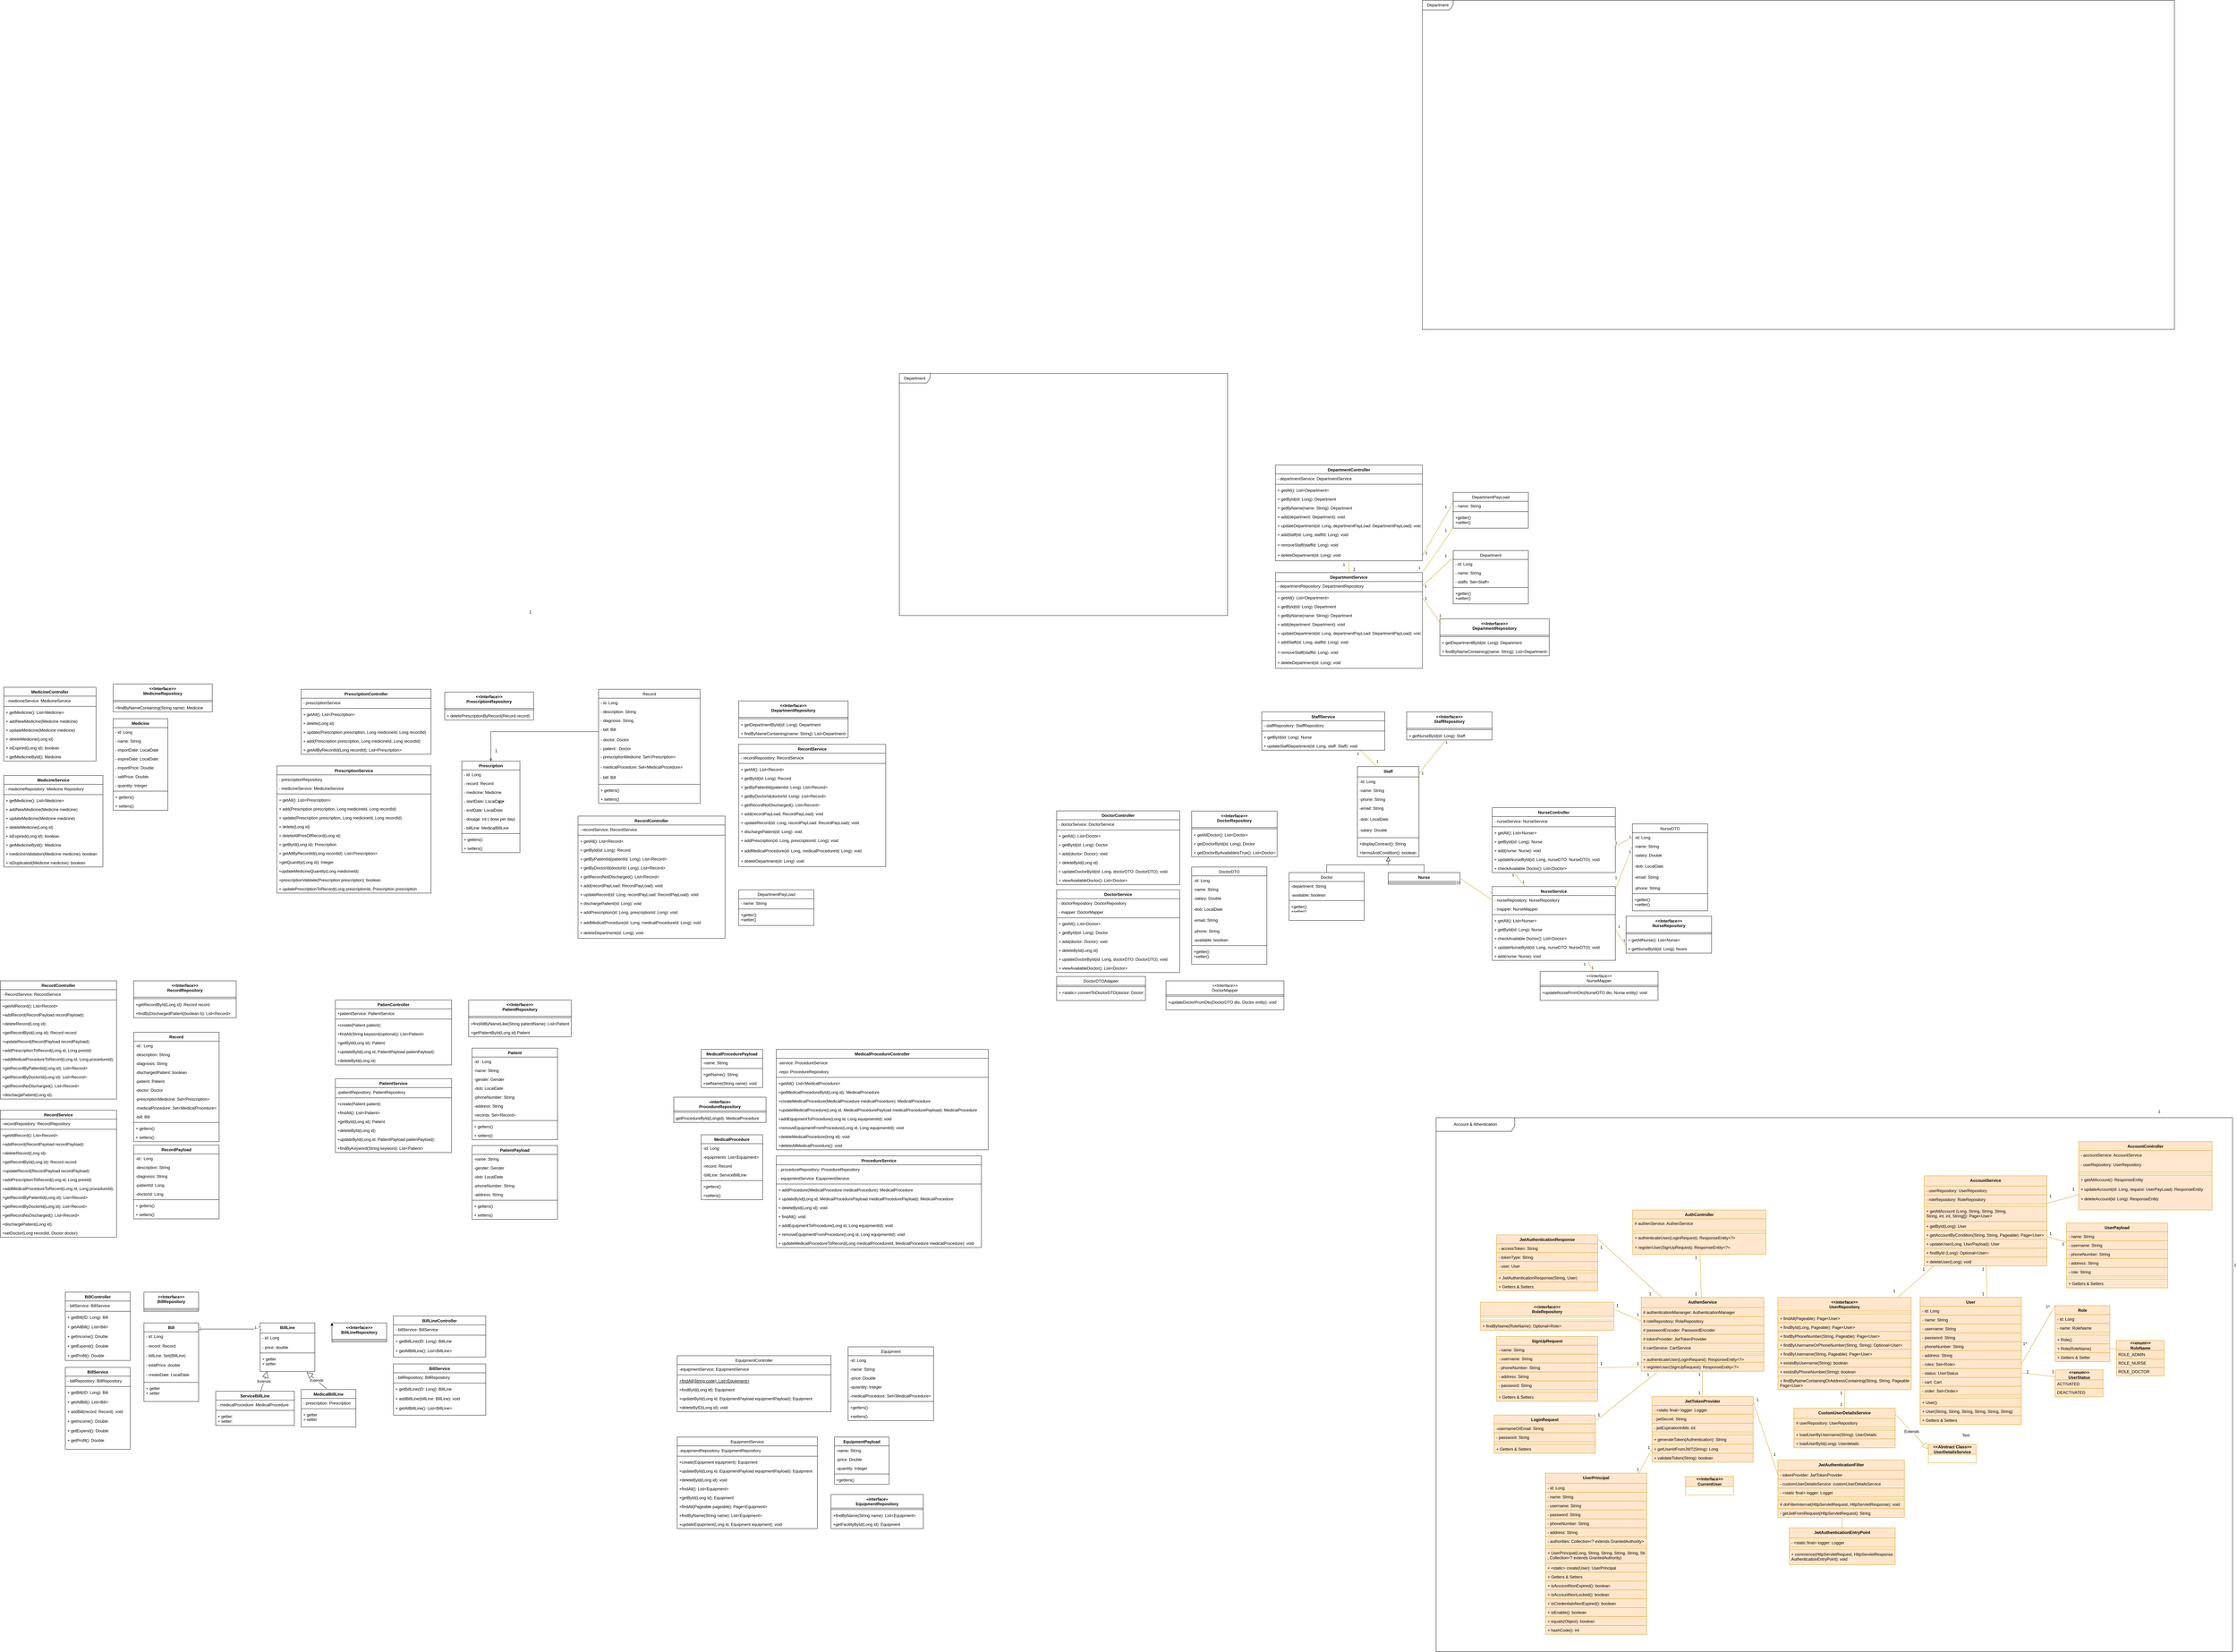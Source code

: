 <mxfile version="14.6.11" type="github">
  <diagram id="CTlqUA9GCMbdTUIFDMjC" name="Page-1">
    <mxGraphModel dx="5384" dy="4601" grid="1" gridSize="10" guides="1" tooltips="1" connect="1" arrows="1" fold="1" page="1" pageScale="1" pageWidth="827" pageHeight="1169" math="0" shadow="0">
      <root>
        <mxCell id="0" />
        <mxCell id="1" parent="0" />
        <mxCell id="CYfSmiXs8sJVJ70W_C71-15" value="Department" style="shape=umlFrame;whiteSpace=wrap;html=1;width=90;height=28;" vertex="1" parent="1">
          <mxGeometry x="-660" y="-1248" width="960" height="708" as="geometry" />
        </mxCell>
        <mxCell id="CYfSmiXs8sJVJ70W_C71-16" value="Department" style="shape=umlFrame;whiteSpace=wrap;html=1;width=90;height=28;" vertex="1" parent="1">
          <mxGeometry x="870" y="-2340" width="2200" height="963" as="geometry" />
        </mxCell>
        <mxCell id="FNAWOrQzFF7t7UEOXwEF-1" value="Staff" style="swimlane;fontStyle=1;align=center;verticalAlign=top;childLayout=stackLayout;horizontal=1;startSize=30;horizontalStack=0;resizeParent=1;resizeLast=0;collapsible=1;marginBottom=0;rounded=0;shadow=0;strokeWidth=1;" parent="1" vertex="1">
          <mxGeometry x="680" y="-97.73" width="180" height="264" as="geometry">
            <mxRectangle x="230" y="140" width="160" height="26" as="alternateBounds" />
          </mxGeometry>
        </mxCell>
        <mxCell id="FNAWOrQzFF7t7UEOXwEF-3" value="-id: Long" style="text;align=left;verticalAlign=top;spacingLeft=4;spacingRight=4;overflow=hidden;rotatable=0;points=[[0,0.5],[1,0.5]];portConstraint=eastwest;rounded=0;shadow=0;html=0;" parent="FNAWOrQzFF7t7UEOXwEF-1" vertex="1">
          <mxGeometry y="30" width="180" height="26" as="geometry" />
        </mxCell>
        <mxCell id="FNAWOrQzFF7t7UEOXwEF-2" value="-name: String" style="text;align=left;verticalAlign=top;spacingLeft=4;spacingRight=4;overflow=hidden;rotatable=0;points=[[0,0.5],[1,0.5]];portConstraint=eastwest;" parent="FNAWOrQzFF7t7UEOXwEF-1" vertex="1">
          <mxGeometry y="56" width="180" height="26" as="geometry" />
        </mxCell>
        <mxCell id="FNAWOrQzFF7t7UEOXwEF-4" value="-phone: String" style="text;align=left;verticalAlign=top;spacingLeft=4;spacingRight=4;overflow=hidden;rotatable=0;points=[[0,0.5],[1,0.5]];portConstraint=eastwest;rounded=0;shadow=0;html=0;" parent="FNAWOrQzFF7t7UEOXwEF-1" vertex="1">
          <mxGeometry y="82" width="180" height="26" as="geometry" />
        </mxCell>
        <mxCell id="FNAWOrQzFF7t7UEOXwEF-5" value="-email: String" style="text;align=left;verticalAlign=top;spacingLeft=4;spacingRight=4;overflow=hidden;rotatable=0;points=[[0,0.5],[1,0.5]];portConstraint=eastwest;rounded=0;shadow=0;html=0;" parent="FNAWOrQzFF7t7UEOXwEF-1" vertex="1">
          <mxGeometry y="108" width="180" height="32" as="geometry" />
        </mxCell>
        <mxCell id="Ushqh_Rb4E1wpqKgJqLd-3" value="-dob: LocalDate" style="text;align=left;verticalAlign=top;spacingLeft=4;spacingRight=4;overflow=hidden;rotatable=0;points=[[0,0.5],[1,0.5]];portConstraint=eastwest;rounded=0;shadow=0;html=0;" parent="FNAWOrQzFF7t7UEOXwEF-1" vertex="1">
          <mxGeometry y="140" width="180" height="32" as="geometry" />
        </mxCell>
        <mxCell id="Ushqh_Rb4E1wpqKgJqLd-2" value="-salary: Double" style="text;align=left;verticalAlign=top;spacingLeft=4;spacingRight=4;overflow=hidden;rotatable=0;points=[[0,0.5],[1,0.5]];portConstraint=eastwest;rounded=0;shadow=0;html=0;" parent="FNAWOrQzFF7t7UEOXwEF-1" vertex="1">
          <mxGeometry y="172" width="180" height="32" as="geometry" />
        </mxCell>
        <mxCell id="FNAWOrQzFF7t7UEOXwEF-6" value="" style="line;html=1;strokeWidth=1;align=left;verticalAlign=middle;spacingTop=-1;spacingLeft=3;spacingRight=3;rotatable=0;labelPosition=right;points=[];portConstraint=eastwest;" parent="FNAWOrQzFF7t7UEOXwEF-1" vertex="1">
          <mxGeometry y="204" width="180" height="8" as="geometry" />
        </mxCell>
        <mxCell id="FNAWOrQzFF7t7UEOXwEF-7" value="+displayContract(): String" style="text;align=left;verticalAlign=top;spacingLeft=4;spacingRight=4;overflow=hidden;rotatable=0;points=[[0,0.5],[1,0.5]];portConstraint=eastwest;" parent="FNAWOrQzFF7t7UEOXwEF-1" vertex="1">
          <mxGeometry y="212" width="180" height="26" as="geometry" />
        </mxCell>
        <mxCell id="FNAWOrQzFF7t7UEOXwEF-8" value="+termsAndCondition(): boolean" style="text;align=left;verticalAlign=top;spacingLeft=4;spacingRight=4;overflow=hidden;rotatable=0;points=[[0,0.5],[1,0.5]];portConstraint=eastwest;" parent="FNAWOrQzFF7t7UEOXwEF-1" vertex="1">
          <mxGeometry y="238" width="180" height="26" as="geometry" />
        </mxCell>
        <mxCell id="FNAWOrQzFF7t7UEOXwEF-9" value="Doctor" style="swimlane;fontStyle=0;align=center;verticalAlign=top;childLayout=stackLayout;horizontal=1;startSize=26;horizontalStack=0;resizeParent=1;resizeLast=0;collapsible=1;marginBottom=0;rounded=0;shadow=0;strokeWidth=1;" parent="1" vertex="1">
          <mxGeometry x="480" y="212.27" width="220" height="140" as="geometry">
            <mxRectangle x="130" y="380" width="160" height="26" as="alternateBounds" />
          </mxGeometry>
        </mxCell>
        <mxCell id="FNAWOrQzFF7t7UEOXwEF-11" value="-department: String" style="text;align=left;verticalAlign=top;spacingLeft=4;spacingRight=4;overflow=hidden;rotatable=0;points=[[0,0.5],[1,0.5]];portConstraint=eastwest;rounded=0;shadow=0;html=0;" parent="FNAWOrQzFF7t7UEOXwEF-9" vertex="1">
          <mxGeometry y="26" width="220" height="26" as="geometry" />
        </mxCell>
        <mxCell id="FNAWOrQzFF7t7UEOXwEF-12" value="-available: boolean" style="text;align=left;verticalAlign=top;spacingLeft=4;spacingRight=4;overflow=hidden;rotatable=0;points=[[0,0.5],[1,0.5]];portConstraint=eastwest;rounded=0;shadow=0;html=0;" parent="FNAWOrQzFF7t7UEOXwEF-9" vertex="1">
          <mxGeometry y="52" width="220" height="26" as="geometry" />
        </mxCell>
        <mxCell id="FNAWOrQzFF7t7UEOXwEF-13" value="" style="line;html=1;strokeWidth=1;align=left;verticalAlign=middle;spacingTop=-1;spacingLeft=3;spacingRight=3;rotatable=0;labelPosition=right;points=[];portConstraint=eastwest;" parent="FNAWOrQzFF7t7UEOXwEF-9" vertex="1">
          <mxGeometry y="78" width="220" height="8" as="geometry" />
        </mxCell>
        <mxCell id="FNAWOrQzFF7t7UEOXwEF-15" value="+getter()&#xa;+setter()&#xa;" style="text;align=left;verticalAlign=top;spacingLeft=4;spacingRight=4;overflow=hidden;rotatable=0;points=[[0,0.5],[1,0.5]];portConstraint=eastwest;" parent="FNAWOrQzFF7t7UEOXwEF-9" vertex="1">
          <mxGeometry y="86" width="220" height="26" as="geometry" />
        </mxCell>
        <mxCell id="FNAWOrQzFF7t7UEOXwEF-18" value="" style="endArrow=block;endSize=10;endFill=0;shadow=0;strokeWidth=1;rounded=0;edgeStyle=elbowEdgeStyle;elbow=vertical;" parent="1" source="FNAWOrQzFF7t7UEOXwEF-9" target="FNAWOrQzFF7t7UEOXwEF-1" edge="1">
          <mxGeometry width="160" relative="1" as="geometry">
            <mxPoint x="680" y="5.27" as="sourcePoint" />
            <mxPoint x="680" y="5.27" as="targetPoint" />
          </mxGeometry>
        </mxCell>
        <mxCell id="FNAWOrQzFF7t7UEOXwEF-53" value="BillLine" style="swimlane;fontStyle=1;align=center;verticalAlign=top;childLayout=stackLayout;horizontal=1;startSize=30;horizontalStack=0;resizeParent=1;resizeParentMax=0;resizeLast=0;collapsible=1;marginBottom=0;" parent="1" vertex="1">
          <mxGeometry x="-2530" y="1530" width="160" height="142" as="geometry" />
        </mxCell>
        <mxCell id="FNAWOrQzFF7t7UEOXwEF-54" value="- id: Long&#xa;&#xa;- price: double&#xa;" style="text;strokeColor=none;fillColor=none;align=left;verticalAlign=top;spacingLeft=4;spacingRight=4;overflow=hidden;rotatable=0;points=[[0,0.5],[1,0.5]];portConstraint=eastwest;" parent="FNAWOrQzFF7t7UEOXwEF-53" vertex="1">
          <mxGeometry y="30" width="160" height="54" as="geometry" />
        </mxCell>
        <mxCell id="FNAWOrQzFF7t7UEOXwEF-55" value="" style="line;strokeWidth=1;fillColor=none;align=left;verticalAlign=middle;spacingTop=-1;spacingLeft=3;spacingRight=3;rotatable=0;labelPosition=right;points=[];portConstraint=eastwest;" parent="FNAWOrQzFF7t7UEOXwEF-53" vertex="1">
          <mxGeometry y="84" width="160" height="8" as="geometry" />
        </mxCell>
        <mxCell id="FNAWOrQzFF7t7UEOXwEF-56" value="+ getter&#xa;+ setter&#xa;" style="text;strokeColor=none;fillColor=none;align=left;verticalAlign=top;spacingLeft=4;spacingRight=4;overflow=hidden;rotatable=0;points=[[0,0.5],[1,0.5]];portConstraint=eastwest;" parent="FNAWOrQzFF7t7UEOXwEF-53" vertex="1">
          <mxGeometry y="92" width="160" height="50" as="geometry" />
        </mxCell>
        <mxCell id="FNAWOrQzFF7t7UEOXwEF-57" value="ServiceBillLine" style="swimlane;fontStyle=1;align=center;verticalAlign=top;childLayout=stackLayout;horizontal=1;startSize=26;horizontalStack=0;resizeParent=1;resizeParentMax=0;resizeLast=0;collapsible=1;marginBottom=0;" parent="1" vertex="1">
          <mxGeometry x="-2660" y="1730" width="230" height="100" as="geometry" />
        </mxCell>
        <mxCell id="FNAWOrQzFF7t7UEOXwEF-58" value="- medicalProcedure: MedicalProcedure " style="text;strokeColor=none;fillColor=none;align=left;verticalAlign=top;spacingLeft=4;spacingRight=4;overflow=hidden;rotatable=0;points=[[0,0.5],[1,0.5]];portConstraint=eastwest;" parent="FNAWOrQzFF7t7UEOXwEF-57" vertex="1">
          <mxGeometry y="26" width="230" height="26" as="geometry" />
        </mxCell>
        <mxCell id="FNAWOrQzFF7t7UEOXwEF-59" value="" style="line;strokeWidth=1;fillColor=none;align=left;verticalAlign=middle;spacingTop=-1;spacingLeft=3;spacingRight=3;rotatable=0;labelPosition=right;points=[];portConstraint=eastwest;" parent="FNAWOrQzFF7t7UEOXwEF-57" vertex="1">
          <mxGeometry y="52" width="230" height="8" as="geometry" />
        </mxCell>
        <mxCell id="FNAWOrQzFF7t7UEOXwEF-60" value="+ getter:&#xa;+ setter:&#xa;" style="text;strokeColor=none;fillColor=none;align=left;verticalAlign=top;spacingLeft=4;spacingRight=4;overflow=hidden;rotatable=0;points=[[0,0.5],[1,0.5]];portConstraint=eastwest;" parent="FNAWOrQzFF7t7UEOXwEF-57" vertex="1">
          <mxGeometry y="60" width="230" height="40" as="geometry" />
        </mxCell>
        <mxCell id="FNAWOrQzFF7t7UEOXwEF-61" value="MedicalBillLine" style="swimlane;fontStyle=1;align=center;verticalAlign=top;childLayout=stackLayout;horizontal=1;startSize=26;horizontalStack=0;resizeParent=1;resizeParentMax=0;resizeLast=0;collapsible=1;marginBottom=0;" parent="1" vertex="1">
          <mxGeometry x="-2410" y="1725" width="160" height="110" as="geometry" />
        </mxCell>
        <mxCell id="FNAWOrQzFF7t7UEOXwEF-62" value="- prescription: Prescription" style="text;strokeColor=none;fillColor=none;align=left;verticalAlign=top;spacingLeft=4;spacingRight=4;overflow=hidden;rotatable=0;points=[[0,0.5],[1,0.5]];portConstraint=eastwest;" parent="FNAWOrQzFF7t7UEOXwEF-61" vertex="1">
          <mxGeometry y="26" width="160" height="26" as="geometry" />
        </mxCell>
        <mxCell id="FNAWOrQzFF7t7UEOXwEF-63" value="" style="line;strokeWidth=1;fillColor=none;align=left;verticalAlign=middle;spacingTop=-1;spacingLeft=3;spacingRight=3;rotatable=0;labelPosition=right;points=[];portConstraint=eastwest;" parent="FNAWOrQzFF7t7UEOXwEF-61" vertex="1">
          <mxGeometry y="52" width="160" height="8" as="geometry" />
        </mxCell>
        <mxCell id="FNAWOrQzFF7t7UEOXwEF-64" value="+ getter&#xa;+ setter&#xa;" style="text;strokeColor=none;fillColor=none;align=left;verticalAlign=top;spacingLeft=4;spacingRight=4;overflow=hidden;rotatable=0;points=[[0,0.5],[1,0.5]];portConstraint=eastwest;" parent="FNAWOrQzFF7t7UEOXwEF-61" vertex="1">
          <mxGeometry y="60" width="160" height="50" as="geometry" />
        </mxCell>
        <mxCell id="FNAWOrQzFF7t7UEOXwEF-65" value="Extends" style="endArrow=block;endSize=16;endFill=0;html=1;entryX=0.131;entryY=1;entryDx=0;entryDy=0;entryPerimeter=0;" parent="1" source="FNAWOrQzFF7t7UEOXwEF-57" target="FNAWOrQzFF7t7UEOXwEF-56" edge="1">
          <mxGeometry width="160" relative="1" as="geometry">
            <mxPoint x="-2750" y="1728" as="sourcePoint" />
            <mxPoint x="-2420" y="1730" as="targetPoint" />
          </mxGeometry>
        </mxCell>
        <mxCell id="FNAWOrQzFF7t7UEOXwEF-66" value="Extends" style="endArrow=block;endSize=16;endFill=0;html=1;exitX=0.463;exitY=-0.023;exitDx=0;exitDy=0;exitPerimeter=0;entryX=0.85;entryY=1.04;entryDx=0;entryDy=0;entryPerimeter=0;" parent="1" source="FNAWOrQzFF7t7UEOXwEF-61" target="FNAWOrQzFF7t7UEOXwEF-56" edge="1">
          <mxGeometry width="160" relative="1" as="geometry">
            <mxPoint x="-2470" y="1710" as="sourcePoint" />
            <mxPoint x="-2310" y="1710" as="targetPoint" />
          </mxGeometry>
        </mxCell>
        <mxCell id="FNAWOrQzFF7t7UEOXwEF-67" value="Bill" style="swimlane;fontStyle=1;align=center;verticalAlign=top;childLayout=stackLayout;horizontal=1;startSize=26;horizontalStack=0;resizeParent=1;resizeParentMax=0;resizeLast=0;collapsible=1;marginBottom=0;" parent="1" vertex="1">
          <mxGeometry x="-2870" y="1530" width="160" height="230" as="geometry" />
        </mxCell>
        <mxCell id="FNAWOrQzFF7t7UEOXwEF-68" value="- id: Long&#xa;&#xa;- record: Record&#xa;&#xa;- billLine: Set(BillLine)&#xa;&#xa;- totalPrice: double&#xa;&#xa;- createDate: LocalDate" style="text;strokeColor=none;fillColor=none;align=left;verticalAlign=top;spacingLeft=4;spacingRight=4;overflow=hidden;rotatable=0;points=[[0,0.5],[1,0.5]];portConstraint=eastwest;" parent="FNAWOrQzFF7t7UEOXwEF-67" vertex="1">
          <mxGeometry y="26" width="160" height="144" as="geometry" />
        </mxCell>
        <mxCell id="FNAWOrQzFF7t7UEOXwEF-69" value="" style="line;strokeWidth=1;fillColor=none;align=left;verticalAlign=middle;spacingTop=-1;spacingLeft=3;spacingRight=3;rotatable=0;labelPosition=right;points=[];portConstraint=eastwest;" parent="FNAWOrQzFF7t7UEOXwEF-67" vertex="1">
          <mxGeometry y="170" width="160" height="8" as="geometry" />
        </mxCell>
        <mxCell id="FNAWOrQzFF7t7UEOXwEF-70" value="+ getter&#xa;+ setter&#xa;" style="text;strokeColor=none;fillColor=none;align=left;verticalAlign=top;spacingLeft=4;spacingRight=4;overflow=hidden;rotatable=0;points=[[0,0.5],[1,0.5]];portConstraint=eastwest;" parent="FNAWOrQzFF7t7UEOXwEF-67" vertex="1">
          <mxGeometry y="178" width="160" height="52" as="geometry" />
        </mxCell>
        <mxCell id="FNAWOrQzFF7t7UEOXwEF-71" value="" style="endArrow=none;html=1;edgeStyle=orthogonalEdgeStyle;exitX=1;exitY=0.113;exitDx=0;exitDy=0;exitPerimeter=0;entryX=0.013;entryY=0.153;entryDx=0;entryDy=0;entryPerimeter=0;" parent="1" source="FNAWOrQzFF7t7UEOXwEF-67" target="FNAWOrQzFF7t7UEOXwEF-53" edge="1">
          <mxGeometry relative="1" as="geometry">
            <mxPoint x="-2770" y="1390" as="sourcePoint" />
            <mxPoint x="-2610" y="1390" as="targetPoint" />
            <Array as="points">
              <mxPoint x="-2710" y="1548" />
            </Array>
          </mxGeometry>
        </mxCell>
        <mxCell id="FNAWOrQzFF7t7UEOXwEF-72" value="1" style="edgeLabel;resizable=0;html=1;align=left;verticalAlign=bottom;" parent="FNAWOrQzFF7t7UEOXwEF-71" connectable="0" vertex="1">
          <mxGeometry x="-1" relative="1" as="geometry" />
        </mxCell>
        <mxCell id="FNAWOrQzFF7t7UEOXwEF-73" value="1..*" style="edgeLabel;resizable=0;html=1;align=right;verticalAlign=bottom;" parent="FNAWOrQzFF7t7UEOXwEF-71" connectable="0" vertex="1">
          <mxGeometry x="1" relative="1" as="geometry">
            <mxPoint x="-2" as="offset" />
          </mxGeometry>
        </mxCell>
        <mxCell id="FNAWOrQzFF7t7UEOXwEF-74" value="BillController" style="swimlane;fontStyle=1;align=center;verticalAlign=top;childLayout=stackLayout;horizontal=1;startSize=26;horizontalStack=0;resizeParent=1;resizeParentMax=0;resizeLast=0;collapsible=1;marginBottom=0;" parent="1" vertex="1">
          <mxGeometry x="-3100" y="1440" width="190" height="200" as="geometry" />
        </mxCell>
        <mxCell id="FNAWOrQzFF7t7UEOXwEF-75" value="- billService: BillService" style="text;strokeColor=none;fillColor=none;align=left;verticalAlign=top;spacingLeft=4;spacingRight=4;overflow=hidden;rotatable=0;points=[[0,0.5],[1,0.5]];portConstraint=eastwest;" parent="FNAWOrQzFF7t7UEOXwEF-74" vertex="1">
          <mxGeometry y="26" width="190" height="26" as="geometry" />
        </mxCell>
        <mxCell id="FNAWOrQzFF7t7UEOXwEF-76" value="" style="line;strokeWidth=1;fillColor=none;align=left;verticalAlign=middle;spacingTop=-1;spacingLeft=3;spacingRight=3;rotatable=0;labelPosition=right;points=[];portConstraint=eastwest;" parent="FNAWOrQzFF7t7UEOXwEF-74" vertex="1">
          <mxGeometry y="52" width="190" height="8" as="geometry" />
        </mxCell>
        <mxCell id="FNAWOrQzFF7t7UEOXwEF-77" value="+ getBill(ID: Long): Bill&#xa;&#xa;+ getAllBill(): List&lt;Bill&gt;&#xa;&#xa;+ getIncome(): Double&#xa;&#xa;+ getExpend(): Double&#xa;&#xa;+ getProfit(): Double&#xa;" style="text;strokeColor=none;fillColor=none;align=left;verticalAlign=top;spacingLeft=4;spacingRight=4;overflow=hidden;rotatable=0;points=[[0,0.5],[1,0.5]];portConstraint=eastwest;" parent="FNAWOrQzFF7t7UEOXwEF-74" vertex="1">
          <mxGeometry y="60" width="190" height="140" as="geometry" />
        </mxCell>
        <mxCell id="FNAWOrQzFF7t7UEOXwEF-78" value="BillService" style="swimlane;fontStyle=1;align=center;verticalAlign=top;childLayout=stackLayout;horizontal=1;startSize=26;horizontalStack=0;resizeParent=1;resizeParentMax=0;resizeLast=0;collapsible=1;marginBottom=0;" parent="1" vertex="1">
          <mxGeometry x="-3100" y="1660" width="190" height="240" as="geometry" />
        </mxCell>
        <mxCell id="FNAWOrQzFF7t7UEOXwEF-79" value="- billRepository: BillRepository" style="text;strokeColor=none;fillColor=none;align=left;verticalAlign=top;spacingLeft=4;spacingRight=4;overflow=hidden;rotatable=0;points=[[0,0.5],[1,0.5]];portConstraint=eastwest;" parent="FNAWOrQzFF7t7UEOXwEF-78" vertex="1">
          <mxGeometry y="26" width="190" height="26" as="geometry" />
        </mxCell>
        <mxCell id="FNAWOrQzFF7t7UEOXwEF-80" value="" style="line;strokeWidth=1;fillColor=none;align=left;verticalAlign=middle;spacingTop=-1;spacingLeft=3;spacingRight=3;rotatable=0;labelPosition=right;points=[];portConstraint=eastwest;" parent="FNAWOrQzFF7t7UEOXwEF-78" vertex="1">
          <mxGeometry y="52" width="190" height="8" as="geometry" />
        </mxCell>
        <mxCell id="FNAWOrQzFF7t7UEOXwEF-81" value="+ getBill(ID: Long): Bill&#xa;&#xa;+ getAllBill(): List&lt;Bill&gt;&#xa;&#xa;+ addBill(record: Record): void&#xa;&#xa;+ getIncome(): Double&#xa;&#xa;+ getExpend(): Double&#xa;&#xa;+ getProfit(): Double&#xa;" style="text;strokeColor=none;fillColor=none;align=left;verticalAlign=top;spacingLeft=4;spacingRight=4;overflow=hidden;rotatable=0;points=[[0,0.5],[1,0.5]];portConstraint=eastwest;" parent="FNAWOrQzFF7t7UEOXwEF-78" vertex="1">
          <mxGeometry y="60" width="190" height="180" as="geometry" />
        </mxCell>
        <mxCell id="FNAWOrQzFF7t7UEOXwEF-82" value="&lt;&lt;Interface&gt;&gt;&#xa;BillRepository" style="swimlane;fontStyle=1;align=center;verticalAlign=top;childLayout=stackLayout;horizontal=1;startSize=48;horizontalStack=0;resizeParent=1;resizeParentMax=0;resizeLast=0;collapsible=1;marginBottom=0;" parent="1" vertex="1">
          <mxGeometry x="-2870" y="1440" width="160" height="56" as="geometry">
            <mxRectangle x="-1350" y="730" width="110" height="48" as="alternateBounds" />
          </mxGeometry>
        </mxCell>
        <mxCell id="FNAWOrQzFF7t7UEOXwEF-83" value="" style="line;strokeWidth=1;fillColor=none;align=left;verticalAlign=middle;spacingTop=-1;spacingLeft=3;spacingRight=3;rotatable=0;labelPosition=right;points=[];portConstraint=eastwest;" parent="FNAWOrQzFF7t7UEOXwEF-82" vertex="1">
          <mxGeometry y="48" width="160" height="8" as="geometry" />
        </mxCell>
        <mxCell id="FNAWOrQzFF7t7UEOXwEF-84" value="BillLineController" style="swimlane;fontStyle=1;align=center;verticalAlign=top;childLayout=stackLayout;horizontal=1;startSize=26;horizontalStack=0;resizeParent=1;resizeParentMax=0;resizeLast=0;collapsible=1;marginBottom=0;" parent="1" vertex="1">
          <mxGeometry x="-2140" y="1510" width="270" height="120" as="geometry" />
        </mxCell>
        <mxCell id="FNAWOrQzFF7t7UEOXwEF-85" value="- billService: BillService" style="text;strokeColor=none;fillColor=none;align=left;verticalAlign=top;spacingLeft=4;spacingRight=4;overflow=hidden;rotatable=0;points=[[0,0.5],[1,0.5]];portConstraint=eastwest;" parent="FNAWOrQzFF7t7UEOXwEF-84" vertex="1">
          <mxGeometry y="26" width="270" height="26" as="geometry" />
        </mxCell>
        <mxCell id="FNAWOrQzFF7t7UEOXwEF-86" value="" style="line;strokeWidth=1;fillColor=none;align=left;verticalAlign=middle;spacingTop=-1;spacingLeft=3;spacingRight=3;rotatable=0;labelPosition=right;points=[];portConstraint=eastwest;" parent="FNAWOrQzFF7t7UEOXwEF-84" vertex="1">
          <mxGeometry y="52" width="270" height="8" as="geometry" />
        </mxCell>
        <mxCell id="FNAWOrQzFF7t7UEOXwEF-87" value="+ getBillLine(ID: Long): BillLine&#xa;&#xa;+ getAllBillLine(): List&lt;BillLine&gt;&#xa;" style="text;strokeColor=none;fillColor=none;align=left;verticalAlign=top;spacingLeft=4;spacingRight=4;overflow=hidden;rotatable=0;points=[[0,0.5],[1,0.5]];portConstraint=eastwest;" parent="FNAWOrQzFF7t7UEOXwEF-84" vertex="1">
          <mxGeometry y="60" width="270" height="60" as="geometry" />
        </mxCell>
        <mxCell id="FNAWOrQzFF7t7UEOXwEF-88" value="BillService" style="swimlane;fontStyle=1;align=center;verticalAlign=top;childLayout=stackLayout;horizontal=1;startSize=26;horizontalStack=0;resizeParent=1;resizeParentMax=0;resizeLast=0;collapsible=1;marginBottom=0;" parent="1" vertex="1">
          <mxGeometry x="-2140" y="1650" width="270" height="150" as="geometry" />
        </mxCell>
        <mxCell id="FNAWOrQzFF7t7UEOXwEF-89" value="- billRepository: BillRepository" style="text;strokeColor=none;fillColor=none;align=left;verticalAlign=top;spacingLeft=4;spacingRight=4;overflow=hidden;rotatable=0;points=[[0,0.5],[1,0.5]];portConstraint=eastwest;" parent="FNAWOrQzFF7t7UEOXwEF-88" vertex="1">
          <mxGeometry y="26" width="270" height="26" as="geometry" />
        </mxCell>
        <mxCell id="FNAWOrQzFF7t7UEOXwEF-90" value="" style="line;strokeWidth=1;fillColor=none;align=left;verticalAlign=middle;spacingTop=-1;spacingLeft=3;spacingRight=3;rotatable=0;labelPosition=right;points=[];portConstraint=eastwest;" parent="FNAWOrQzFF7t7UEOXwEF-88" vertex="1">
          <mxGeometry y="52" width="270" height="8" as="geometry" />
        </mxCell>
        <mxCell id="FNAWOrQzFF7t7UEOXwEF-91" value="+ getBillLine(ID: Long): BillLine&#xa;&#xa;+ addBillLine(billLine: BillLine): void&#xa;&#xa;+ getAllBillLine(): List&lt;BillLine&gt;&#xa;" style="text;strokeColor=none;fillColor=none;align=left;verticalAlign=top;spacingLeft=4;spacingRight=4;overflow=hidden;rotatable=0;points=[[0,0.5],[1,0.5]];portConstraint=eastwest;" parent="FNAWOrQzFF7t7UEOXwEF-88" vertex="1">
          <mxGeometry y="60" width="270" height="90" as="geometry" />
        </mxCell>
        <mxCell id="FNAWOrQzFF7t7UEOXwEF-92" value="&lt;&lt;Interface&gt;&gt;&#xa;BillLineRepository" style="swimlane;fontStyle=1;align=center;verticalAlign=top;childLayout=stackLayout;horizontal=1;startSize=48;horizontalStack=0;resizeParent=1;resizeParentMax=0;resizeLast=0;collapsible=1;marginBottom=0;" parent="1" vertex="1">
          <mxGeometry x="-2320" y="1530" width="160" height="56" as="geometry">
            <mxRectangle x="-830" y="820" width="140" height="48" as="alternateBounds" />
          </mxGeometry>
        </mxCell>
        <mxCell id="FNAWOrQzFF7t7UEOXwEF-93" value="" style="line;strokeWidth=1;fillColor=none;align=left;verticalAlign=middle;spacingTop=-1;spacingLeft=3;spacingRight=3;rotatable=0;labelPosition=right;points=[];portConstraint=eastwest;" parent="FNAWOrQzFF7t7UEOXwEF-92" vertex="1">
          <mxGeometry y="48" width="160" height="8" as="geometry" />
        </mxCell>
        <mxCell id="FNAWOrQzFF7t7UEOXwEF-106" style="edgeStyle=orthogonalEdgeStyle;rounded=0;orthogonalLoop=1;jettySize=auto;html=1;endArrow=open;endFill=0;strokeColor=#000000;" parent="1" source="FNAWOrQzFF7t7UEOXwEF-110" target="FNAWOrQzFF7t7UEOXwEF-157" edge="1">
          <mxGeometry relative="1" as="geometry">
            <Array as="points">
              <mxPoint x="-1855" y="-200" />
            </Array>
          </mxGeometry>
        </mxCell>
        <mxCell id="FNAWOrQzFF7t7UEOXwEF-110" value="Record" style="swimlane;fontStyle=0;align=center;verticalAlign=top;childLayout=stackLayout;horizontal=1;startSize=26;horizontalStack=0;resizeParent=1;resizeLast=0;collapsible=1;marginBottom=0;rounded=0;shadow=0;strokeWidth=1;" parent="1" vertex="1">
          <mxGeometry x="-1540" y="-324" width="297" height="334" as="geometry">
            <mxRectangle x="130" y="380" width="160" height="26" as="alternateBounds" />
          </mxGeometry>
        </mxCell>
        <mxCell id="FNAWOrQzFF7t7UEOXwEF-111" value="- id :Long" style="text;align=left;verticalAlign=top;spacingLeft=4;spacingRight=4;overflow=hidden;rotatable=0;points=[[0,0.5],[1,0.5]];portConstraint=eastwest;" parent="FNAWOrQzFF7t7UEOXwEF-110" vertex="1">
          <mxGeometry y="26" width="297" height="26" as="geometry" />
        </mxCell>
        <mxCell id="Ushqh_Rb4E1wpqKgJqLd-468" value="- description: String" style="text;align=left;verticalAlign=top;spacingLeft=4;spacingRight=4;overflow=hidden;rotatable=0;points=[[0,0.5],[1,0.5]];portConstraint=eastwest;" parent="FNAWOrQzFF7t7UEOXwEF-110" vertex="1">
          <mxGeometry y="52" width="297" height="26" as="geometry" />
        </mxCell>
        <mxCell id="FNAWOrQzFF7t7UEOXwEF-114" value="- diagnosis: String" style="text;align=left;verticalAlign=top;spacingLeft=4;spacingRight=4;overflow=hidden;rotatable=0;points=[[0,0.5],[1,0.5]];portConstraint=eastwest;" parent="FNAWOrQzFF7t7UEOXwEF-110" vertex="1">
          <mxGeometry y="78" width="297" height="26" as="geometry" />
        </mxCell>
        <mxCell id="Ushqh_Rb4E1wpqKgJqLd-475" value="- bill: Bill" style="text;align=left;verticalAlign=top;spacingLeft=4;spacingRight=4;overflow=hidden;rotatable=0;points=[[0,0.5],[1,0.5]];portConstraint=eastwest;" parent="FNAWOrQzFF7t7UEOXwEF-110" vertex="1">
          <mxGeometry y="104" width="297" height="30" as="geometry" />
        </mxCell>
        <mxCell id="FNAWOrQzFF7t7UEOXwEF-116" value="- doctor: Doctor" style="text;align=left;verticalAlign=top;spacingLeft=4;spacingRight=4;overflow=hidden;rotatable=0;points=[[0,0.5],[1,0.5]];portConstraint=eastwest;" parent="FNAWOrQzFF7t7UEOXwEF-110" vertex="1">
          <mxGeometry y="134" width="297" height="26" as="geometry" />
        </mxCell>
        <mxCell id="FNAWOrQzFF7t7UEOXwEF-117" value="- patient : Doctor" style="text;align=left;verticalAlign=top;spacingLeft=4;spacingRight=4;overflow=hidden;rotatable=0;points=[[0,0.5],[1,0.5]];portConstraint=eastwest;" parent="FNAWOrQzFF7t7UEOXwEF-110" vertex="1">
          <mxGeometry y="160" width="297" height="24" as="geometry" />
        </mxCell>
        <mxCell id="FNAWOrQzFF7t7UEOXwEF-237" value="- prescriptionMedicine: Set&lt;Prescription&gt;" style="text;align=left;verticalAlign=top;spacingLeft=4;spacingRight=4;overflow=hidden;rotatable=0;points=[[0,0.5],[1,0.5]];portConstraint=eastwest;" parent="FNAWOrQzFF7t7UEOXwEF-110" vertex="1">
          <mxGeometry y="184" width="297" height="30" as="geometry" />
        </mxCell>
        <mxCell id="Ushqh_Rb4E1wpqKgJqLd-470" value="- medicalProcedure: Set&lt;MedicalProcedure&gt;" style="text;align=left;verticalAlign=top;spacingLeft=4;spacingRight=4;overflow=hidden;rotatable=0;points=[[0,0.5],[1,0.5]];portConstraint=eastwest;" parent="FNAWOrQzFF7t7UEOXwEF-110" vertex="1">
          <mxGeometry y="214" width="297" height="30" as="geometry" />
        </mxCell>
        <mxCell id="Ushqh_Rb4E1wpqKgJqLd-469" value="- bill: Bill" style="text;align=left;verticalAlign=top;spacingLeft=4;spacingRight=4;overflow=hidden;rotatable=0;points=[[0,0.5],[1,0.5]];portConstraint=eastwest;" parent="FNAWOrQzFF7t7UEOXwEF-110" vertex="1">
          <mxGeometry y="244" width="297" height="30" as="geometry" />
        </mxCell>
        <mxCell id="FNAWOrQzFF7t7UEOXwEF-118" value="" style="line;html=1;strokeWidth=1;align=left;verticalAlign=middle;spacingTop=-1;spacingLeft=3;spacingRight=3;rotatable=0;labelPosition=right;points=[];portConstraint=eastwest;" parent="FNAWOrQzFF7t7UEOXwEF-110" vertex="1">
          <mxGeometry y="274" width="297" height="8" as="geometry" />
        </mxCell>
        <mxCell id="FNAWOrQzFF7t7UEOXwEF-122" value="+ getters()" style="text;align=left;verticalAlign=top;spacingLeft=4;spacingRight=4;overflow=hidden;rotatable=0;points=[[0,0.5],[1,0.5]];portConstraint=eastwest;" parent="FNAWOrQzFF7t7UEOXwEF-110" vertex="1">
          <mxGeometry y="282" width="297" height="26" as="geometry" />
        </mxCell>
        <mxCell id="FNAWOrQzFF7t7UEOXwEF-235" value="+ setters()" style="text;align=left;verticalAlign=top;spacingLeft=4;spacingRight=4;overflow=hidden;rotatable=0;points=[[0,0.5],[1,0.5]];portConstraint=eastwest;" parent="FNAWOrQzFF7t7UEOXwEF-110" vertex="1">
          <mxGeometry y="308" width="297" height="26" as="geometry" />
        </mxCell>
        <mxCell id="FNAWOrQzFF7t7UEOXwEF-157" value="Prescription" style="swimlane;fontStyle=1;align=center;verticalAlign=top;childLayout=stackLayout;horizontal=1;startSize=26;horizontalStack=0;resizeParent=1;resizeParentMax=0;resizeLast=0;collapsible=1;marginBottom=0;" parent="1" vertex="1">
          <mxGeometry x="-1940" y="-114" width="170" height="268" as="geometry" />
        </mxCell>
        <mxCell id="FNAWOrQzFF7t7UEOXwEF-158" value="- id: Long " style="text;strokeColor=none;fillColor=none;align=left;verticalAlign=top;spacingLeft=4;spacingRight=4;overflow=hidden;rotatable=0;points=[[0,0.5],[1,0.5]];portConstraint=eastwest;" parent="FNAWOrQzFF7t7UEOXwEF-157" vertex="1">
          <mxGeometry y="26" width="170" height="26" as="geometry" />
        </mxCell>
        <mxCell id="FNAWOrQzFF7t7UEOXwEF-159" value="- record: Record" style="text;strokeColor=none;fillColor=none;align=left;verticalAlign=top;spacingLeft=4;spacingRight=4;overflow=hidden;rotatable=0;points=[[0,0.5],[1,0.5]];portConstraint=eastwest;" parent="FNAWOrQzFF7t7UEOXwEF-157" vertex="1">
          <mxGeometry y="52" width="170" height="26" as="geometry" />
        </mxCell>
        <mxCell id="FNAWOrQzFF7t7UEOXwEF-160" value="- medicine: Medicine" style="text;strokeColor=none;fillColor=none;align=left;verticalAlign=top;spacingLeft=4;spacingRight=4;overflow=hidden;rotatable=0;points=[[0,0.5],[1,0.5]];portConstraint=eastwest;" parent="FNAWOrQzFF7t7UEOXwEF-157" vertex="1">
          <mxGeometry y="78" width="170" height="26" as="geometry" />
        </mxCell>
        <mxCell id="FNAWOrQzFF7t7UEOXwEF-162" value="- startDate: LocalDate" style="text;strokeColor=none;fillColor=none;align=left;verticalAlign=top;spacingLeft=4;spacingRight=4;overflow=hidden;rotatable=0;points=[[0,0.5],[1,0.5]];portConstraint=eastwest;" parent="FNAWOrQzFF7t7UEOXwEF-157" vertex="1">
          <mxGeometry y="104" width="170" height="26" as="geometry" />
        </mxCell>
        <mxCell id="2TjllhdIR1ttF2iW6vUb-13" value="- endDate: LocalDate" style="text;strokeColor=none;fillColor=none;align=left;verticalAlign=top;spacingLeft=4;spacingRight=4;overflow=hidden;rotatable=0;points=[[0,0.5],[1,0.5]];portConstraint=eastwest;" parent="FNAWOrQzFF7t7UEOXwEF-157" vertex="1">
          <mxGeometry y="130" width="170" height="26" as="geometry" />
        </mxCell>
        <mxCell id="FNAWOrQzFF7t7UEOXwEF-163" value="- dosage: int ( dose per day)" style="text;strokeColor=none;fillColor=none;align=left;verticalAlign=top;spacingLeft=4;spacingRight=4;overflow=hidden;rotatable=0;points=[[0,0.5],[1,0.5]];portConstraint=eastwest;" parent="FNAWOrQzFF7t7UEOXwEF-157" vertex="1">
          <mxGeometry y="156" width="170" height="26" as="geometry" />
        </mxCell>
        <mxCell id="FMMxR544KeH16xci69cQ-167" value="- billLine: MedicalBillLine" style="text;strokeColor=none;fillColor=none;align=left;verticalAlign=top;spacingLeft=4;spacingRight=4;overflow=hidden;rotatable=0;points=[[0,0.5],[1,0.5]];portConstraint=eastwest;" parent="FNAWOrQzFF7t7UEOXwEF-157" vertex="1">
          <mxGeometry y="182" width="170" height="26" as="geometry" />
        </mxCell>
        <mxCell id="FNAWOrQzFF7t7UEOXwEF-164" value="" style="line;strokeWidth=1;fillColor=none;align=left;verticalAlign=middle;spacingTop=-1;spacingLeft=3;spacingRight=3;rotatable=0;labelPosition=right;points=[];portConstraint=eastwest;" parent="FNAWOrQzFF7t7UEOXwEF-157" vertex="1">
          <mxGeometry y="208" width="170" height="8" as="geometry" />
        </mxCell>
        <mxCell id="FNAWOrQzFF7t7UEOXwEF-240" value="+ getters()" style="text;align=left;verticalAlign=top;spacingLeft=4;spacingRight=4;overflow=hidden;rotatable=0;points=[[0,0.5],[1,0.5]];portConstraint=eastwest;" parent="FNAWOrQzFF7t7UEOXwEF-157" vertex="1">
          <mxGeometry y="216" width="170" height="26" as="geometry" />
        </mxCell>
        <mxCell id="FNAWOrQzFF7t7UEOXwEF-241" value="+ setters()" style="text;align=left;verticalAlign=top;spacingLeft=4;spacingRight=4;overflow=hidden;rotatable=0;points=[[0,0.5],[1,0.5]];portConstraint=eastwest;" parent="FNAWOrQzFF7t7UEOXwEF-157" vertex="1">
          <mxGeometry y="242" width="170" height="26" as="geometry" />
        </mxCell>
        <mxCell id="FNAWOrQzFF7t7UEOXwEF-173" value="1..*" style="text;html=1;align=center;verticalAlign=middle;resizable=0;points=[];autosize=1;strokeColor=none;" parent="1" vertex="1">
          <mxGeometry x="-1840" y="-4" width="30" height="20" as="geometry" />
        </mxCell>
        <mxCell id="FNAWOrQzFF7t7UEOXwEF-175" value="1" style="text;html=1;align=center;verticalAlign=middle;resizable=0;points=[];autosize=1;strokeColor=none;" parent="1" vertex="1">
          <mxGeometry x="-1750" y="-560" width="20" height="20" as="geometry" />
        </mxCell>
        <mxCell id="FNAWOrQzFF7t7UEOXwEF-176" value="1" style="text;html=1;align=center;verticalAlign=middle;resizable=0;points=[];autosize=1;strokeColor=none;" parent="1" vertex="1">
          <mxGeometry x="-1850" y="-154" width="20" height="20" as="geometry" />
        </mxCell>
        <mxCell id="FNAWOrQzFF7t7UEOXwEF-204" value="Nurse" style="swimlane;fontStyle=1;align=center;verticalAlign=top;childLayout=stackLayout;horizontal=1;startSize=26;horizontalStack=0;resizeParent=1;resizeParentMax=0;resizeLast=0;collapsible=1;marginBottom=0;" parent="1" vertex="1">
          <mxGeometry x="770" y="212.27" width="210" height="34" as="geometry" />
        </mxCell>
        <mxCell id="FNAWOrQzFF7t7UEOXwEF-206" value="" style="line;strokeWidth=1;fillColor=none;align=left;verticalAlign=middle;spacingTop=-1;spacingLeft=3;spacingRight=3;rotatable=0;labelPosition=right;points=[];portConstraint=eastwest;" parent="FNAWOrQzFF7t7UEOXwEF-204" vertex="1">
          <mxGeometry y="26" width="210" height="8" as="geometry" />
        </mxCell>
        <mxCell id="FNAWOrQzFF7t7UEOXwEF-209" value="" style="endArrow=block;endSize=10;endFill=0;shadow=0;strokeWidth=1;rounded=0;edgeStyle=elbowEdgeStyle;elbow=vertical;exitX=0.5;exitY=0;exitDx=0;exitDy=0;entryX=0.5;entryY=1;entryDx=0;entryDy=0;" parent="1" source="FNAWOrQzFF7t7UEOXwEF-204" target="FNAWOrQzFF7t7UEOXwEF-1" edge="1">
          <mxGeometry width="160" relative="1" as="geometry">
            <mxPoint x="1040" y="218.27" as="sourcePoint" />
            <mxPoint x="770" y="138.27" as="targetPoint" />
          </mxGeometry>
        </mxCell>
        <mxCell id="FNAWOrQzFF7t7UEOXwEF-217" value="Medicine" style="swimlane;fontStyle=1;align=center;verticalAlign=top;childLayout=stackLayout;horizontal=1;startSize=26;horizontalStack=0;resizeParent=1;resizeParentMax=0;resizeLast=0;collapsible=1;marginBottom=0;" parent="1" vertex="1">
          <mxGeometry x="-2960" y="-238" width="160" height="268" as="geometry" />
        </mxCell>
        <mxCell id="FNAWOrQzFF7t7UEOXwEF-221" value="- id: Long" style="text;strokeColor=none;fillColor=none;align=left;verticalAlign=top;spacingLeft=4;spacingRight=4;overflow=hidden;rotatable=0;points=[[0,0.5],[1,0.5]];portConstraint=eastwest;" parent="FNAWOrQzFF7t7UEOXwEF-217" vertex="1">
          <mxGeometry y="26" width="160" height="26" as="geometry" />
        </mxCell>
        <mxCell id="FNAWOrQzFF7t7UEOXwEF-224" value="- name: String" style="text;strokeColor=none;fillColor=none;align=left;verticalAlign=top;spacingLeft=4;spacingRight=4;overflow=hidden;rotatable=0;points=[[0,0.5],[1,0.5]];portConstraint=eastwest;" parent="FNAWOrQzFF7t7UEOXwEF-217" vertex="1">
          <mxGeometry y="52" width="160" height="26" as="geometry" />
        </mxCell>
        <mxCell id="Ushqh_Rb4E1wpqKgJqLd-1" value="- importDate: LocalDate &#xa;" style="text;strokeColor=none;fillColor=none;align=left;verticalAlign=top;spacingLeft=4;spacingRight=4;overflow=hidden;rotatable=0;points=[[0,0.5],[1,0.5]];portConstraint=eastwest;" parent="FNAWOrQzFF7t7UEOXwEF-217" vertex="1">
          <mxGeometry y="78" width="160" height="26" as="geometry" />
        </mxCell>
        <mxCell id="FNAWOrQzFF7t7UEOXwEF-226" value="- expireDate: LocalDate &#xa;" style="text;strokeColor=none;fillColor=none;align=left;verticalAlign=top;spacingLeft=4;spacingRight=4;overflow=hidden;rotatable=0;points=[[0,0.5],[1,0.5]];portConstraint=eastwest;" parent="FNAWOrQzFF7t7UEOXwEF-217" vertex="1">
          <mxGeometry y="104" width="160" height="26" as="geometry" />
        </mxCell>
        <mxCell id="FNAWOrQzFF7t7UEOXwEF-227" value="- importPrice: Double &#xa;" style="text;strokeColor=none;fillColor=none;align=left;verticalAlign=top;spacingLeft=4;spacingRight=4;overflow=hidden;rotatable=0;points=[[0,0.5],[1,0.5]];portConstraint=eastwest;" parent="FNAWOrQzFF7t7UEOXwEF-217" vertex="1">
          <mxGeometry y="130" width="160" height="26" as="geometry" />
        </mxCell>
        <mxCell id="FNAWOrQzFF7t7UEOXwEF-218" value="- sellPrice: Double&#xa;" style="text;strokeColor=none;fillColor=none;align=left;verticalAlign=top;spacingLeft=4;spacingRight=4;overflow=hidden;rotatable=0;points=[[0,0.5],[1,0.5]];portConstraint=eastwest;" parent="FNAWOrQzFF7t7UEOXwEF-217" vertex="1">
          <mxGeometry y="156" width="160" height="26" as="geometry" />
        </mxCell>
        <mxCell id="bccdXNiMlQaPTJlRCoxz-1" value="- quantity: Integer" style="text;strokeColor=none;fillColor=none;align=left;verticalAlign=top;spacingLeft=4;spacingRight=4;overflow=hidden;rotatable=0;points=[[0,0.5],[1,0.5]];portConstraint=eastwest;" parent="FNAWOrQzFF7t7UEOXwEF-217" vertex="1">
          <mxGeometry y="182" width="160" height="26" as="geometry" />
        </mxCell>
        <mxCell id="FNAWOrQzFF7t7UEOXwEF-219" value="" style="line;strokeWidth=1;fillColor=none;align=left;verticalAlign=middle;spacingTop=-1;spacingLeft=3;spacingRight=3;rotatable=0;labelPosition=right;points=[];portConstraint=eastwest;" parent="FNAWOrQzFF7t7UEOXwEF-217" vertex="1">
          <mxGeometry y="208" width="160" height="8" as="geometry" />
        </mxCell>
        <mxCell id="FNAWOrQzFF7t7UEOXwEF-228" value="+ getters()" style="text;strokeColor=none;fillColor=none;align=left;verticalAlign=top;spacingLeft=4;spacingRight=4;overflow=hidden;rotatable=0;points=[[0,0.5],[1,0.5]];portConstraint=eastwest;" parent="FNAWOrQzFF7t7UEOXwEF-217" vertex="1">
          <mxGeometry y="216" width="160" height="26" as="geometry" />
        </mxCell>
        <mxCell id="FNAWOrQzFF7t7UEOXwEF-229" value="+ setters()" style="text;strokeColor=none;fillColor=none;align=left;verticalAlign=top;spacingLeft=4;spacingRight=4;overflow=hidden;rotatable=0;points=[[0,0.5],[1,0.5]];portConstraint=eastwest;" parent="FNAWOrQzFF7t7UEOXwEF-217" vertex="1">
          <mxGeometry y="242" width="160" height="26" as="geometry" />
        </mxCell>
        <mxCell id="CcnqY2Wg77GytYNPXPyq-9" value="MedicineController" style="swimlane;fontStyle=1;align=center;verticalAlign=top;childLayout=stackLayout;horizontal=1;startSize=26;horizontalStack=0;resizeParent=1;resizeParentMax=0;resizeLast=0;collapsible=1;marginBottom=0;" parent="1" vertex="1">
          <mxGeometry x="-3280" y="-330" width="270" height="216" as="geometry" />
        </mxCell>
        <mxCell id="CcnqY2Wg77GytYNPXPyq-10" value="- medicineService: MedicineService" style="text;strokeColor=none;fillColor=none;align=left;verticalAlign=top;spacingLeft=4;spacingRight=4;overflow=hidden;rotatable=0;points=[[0,0.5],[1,0.5]];portConstraint=eastwest;" parent="CcnqY2Wg77GytYNPXPyq-9" vertex="1">
          <mxGeometry y="26" width="270" height="26" as="geometry" />
        </mxCell>
        <mxCell id="CcnqY2Wg77GytYNPXPyq-11" value="" style="line;strokeWidth=1;fillColor=none;align=left;verticalAlign=middle;spacingTop=-1;spacingLeft=3;spacingRight=3;rotatable=0;labelPosition=right;points=[];portConstraint=eastwest;" parent="CcnqY2Wg77GytYNPXPyq-9" vertex="1">
          <mxGeometry y="52" width="270" height="8" as="geometry" />
        </mxCell>
        <mxCell id="CcnqY2Wg77GytYNPXPyq-12" value="+ getMedicine(): List&lt;Medicine&gt;" style="text;strokeColor=none;fillColor=none;align=left;verticalAlign=top;spacingLeft=4;spacingRight=4;overflow=hidden;rotatable=0;points=[[0,0.5],[1,0.5]];portConstraint=eastwest;" parent="CcnqY2Wg77GytYNPXPyq-9" vertex="1">
          <mxGeometry y="60" width="270" height="26" as="geometry" />
        </mxCell>
        <mxCell id="CcnqY2Wg77GytYNPXPyq-17" value="+ addNewMedicine(Medicine medicine)" style="text;strokeColor=none;fillColor=none;align=left;verticalAlign=top;spacingLeft=4;spacingRight=4;overflow=hidden;rotatable=0;points=[[0,0.5],[1,0.5]];portConstraint=eastwest;" parent="CcnqY2Wg77GytYNPXPyq-9" vertex="1">
          <mxGeometry y="86" width="270" height="26" as="geometry" />
        </mxCell>
        <mxCell id="CcnqY2Wg77GytYNPXPyq-18" value="+ updateMedicine(Medicine medicine)" style="text;strokeColor=none;fillColor=none;align=left;verticalAlign=top;spacingLeft=4;spacingRight=4;overflow=hidden;rotatable=0;points=[[0,0.5],[1,0.5]];portConstraint=eastwest;" parent="CcnqY2Wg77GytYNPXPyq-9" vertex="1">
          <mxGeometry y="112" width="270" height="26" as="geometry" />
        </mxCell>
        <mxCell id="CcnqY2Wg77GytYNPXPyq-19" value="+ deleteMedicine(Long id)" style="text;strokeColor=none;fillColor=none;align=left;verticalAlign=top;spacingLeft=4;spacingRight=4;overflow=hidden;rotatable=0;points=[[0,0.5],[1,0.5]];portConstraint=eastwest;" parent="CcnqY2Wg77GytYNPXPyq-9" vertex="1">
          <mxGeometry y="138" width="270" height="26" as="geometry" />
        </mxCell>
        <mxCell id="CcnqY2Wg77GytYNPXPyq-22" value="+ isExpired(Long id): boolean" style="text;strokeColor=none;fillColor=none;align=left;verticalAlign=top;spacingLeft=4;spacingRight=4;overflow=hidden;rotatable=0;points=[[0,0.5],[1,0.5]];portConstraint=eastwest;" parent="CcnqY2Wg77GytYNPXPyq-9" vertex="1">
          <mxGeometry y="164" width="270" height="26" as="geometry" />
        </mxCell>
        <mxCell id="bccdXNiMlQaPTJlRCoxz-50" value="+ getMedicineById(): Medicine" style="text;strokeColor=none;fillColor=none;align=left;verticalAlign=top;spacingLeft=4;spacingRight=4;overflow=hidden;rotatable=0;points=[[0,0.5],[1,0.5]];portConstraint=eastwest;" parent="CcnqY2Wg77GytYNPXPyq-9" vertex="1">
          <mxGeometry y="190" width="270" height="26" as="geometry" />
        </mxCell>
        <mxCell id="CcnqY2Wg77GytYNPXPyq-14" value="&lt;&lt;Interface&gt;&gt;&#xa;MedicineRepository" style="swimlane;fontStyle=1;align=center;verticalAlign=top;childLayout=stackLayout;horizontal=1;startSize=48;horizontalStack=0;resizeParent=1;resizeParentMax=0;resizeLast=0;collapsible=1;marginBottom=0;" parent="1" vertex="1">
          <mxGeometry x="-2960" y="-339.73" width="290" height="82" as="geometry">
            <mxRectangle x="-1350" y="730" width="110" height="48" as="alternateBounds" />
          </mxGeometry>
        </mxCell>
        <mxCell id="CcnqY2Wg77GytYNPXPyq-15" value="" style="line;strokeWidth=1;fillColor=none;align=left;verticalAlign=middle;spacingTop=-1;spacingLeft=3;spacingRight=3;rotatable=0;labelPosition=right;points=[];portConstraint=eastwest;" parent="CcnqY2Wg77GytYNPXPyq-14" vertex="1">
          <mxGeometry y="48" width="290" height="8" as="geometry" />
        </mxCell>
        <mxCell id="FMMxR544KeH16xci69cQ-164" value="+findByNameContaining(String name): Medicine" style="text;strokeColor=none;fillColor=none;align=left;verticalAlign=top;spacingLeft=4;spacingRight=4;overflow=hidden;rotatable=0;points=[[0,0.5],[1,0.5]];portConstraint=eastwest;" parent="CcnqY2Wg77GytYNPXPyq-14" vertex="1">
          <mxGeometry y="56" width="290" height="26" as="geometry" />
        </mxCell>
        <mxCell id="CcnqY2Wg77GytYNPXPyq-16" style="edgeStyle=orthogonalEdgeStyle;rounded=0;orthogonalLoop=1;jettySize=auto;html=1;exitX=0;exitY=0.25;exitDx=0;exitDy=0;entryX=0;entryY=0;entryDx=0;entryDy=0;" parent="1" source="FNAWOrQzFF7t7UEOXwEF-92" target="FNAWOrQzFF7t7UEOXwEF-92" edge="1">
          <mxGeometry relative="1" as="geometry" />
        </mxCell>
        <mxCell id="CcnqY2Wg77GytYNPXPyq-28" value="MedicineService" style="swimlane;fontStyle=1;align=center;verticalAlign=top;childLayout=stackLayout;horizontal=1;startSize=26;horizontalStack=0;resizeParent=1;resizeParentMax=0;resizeLast=0;collapsible=1;marginBottom=0;" parent="1" vertex="1">
          <mxGeometry x="-3280" y="-72" width="290" height="268" as="geometry" />
        </mxCell>
        <mxCell id="CcnqY2Wg77GytYNPXPyq-29" value="- medicineRepository: Medicine Repository" style="text;strokeColor=none;fillColor=none;align=left;verticalAlign=top;spacingLeft=4;spacingRight=4;overflow=hidden;rotatable=0;points=[[0,0.5],[1,0.5]];portConstraint=eastwest;" parent="CcnqY2Wg77GytYNPXPyq-28" vertex="1">
          <mxGeometry y="26" width="290" height="26" as="geometry" />
        </mxCell>
        <mxCell id="CcnqY2Wg77GytYNPXPyq-30" value="" style="line;strokeWidth=1;fillColor=none;align=left;verticalAlign=middle;spacingTop=-1;spacingLeft=3;spacingRight=3;rotatable=0;labelPosition=right;points=[];portConstraint=eastwest;" parent="CcnqY2Wg77GytYNPXPyq-28" vertex="1">
          <mxGeometry y="52" width="290" height="8" as="geometry" />
        </mxCell>
        <mxCell id="CcnqY2Wg77GytYNPXPyq-31" value="+ getMedicine(): List&lt;Medicine&gt;" style="text;strokeColor=none;fillColor=none;align=left;verticalAlign=top;spacingLeft=4;spacingRight=4;overflow=hidden;rotatable=0;points=[[0,0.5],[1,0.5]];portConstraint=eastwest;" parent="CcnqY2Wg77GytYNPXPyq-28" vertex="1">
          <mxGeometry y="60" width="290" height="26" as="geometry" />
        </mxCell>
        <mxCell id="CcnqY2Wg77GytYNPXPyq-32" value="+ addNewMedicine(Medicine medicine)" style="text;strokeColor=none;fillColor=none;align=left;verticalAlign=top;spacingLeft=4;spacingRight=4;overflow=hidden;rotatable=0;points=[[0,0.5],[1,0.5]];portConstraint=eastwest;" parent="CcnqY2Wg77GytYNPXPyq-28" vertex="1">
          <mxGeometry y="86" width="290" height="26" as="geometry" />
        </mxCell>
        <mxCell id="CcnqY2Wg77GytYNPXPyq-33" value="+ updateMedicine(Medicine medicine)" style="text;strokeColor=none;fillColor=none;align=left;verticalAlign=top;spacingLeft=4;spacingRight=4;overflow=hidden;rotatable=0;points=[[0,0.5],[1,0.5]];portConstraint=eastwest;" parent="CcnqY2Wg77GytYNPXPyq-28" vertex="1">
          <mxGeometry y="112" width="290" height="26" as="geometry" />
        </mxCell>
        <mxCell id="CcnqY2Wg77GytYNPXPyq-34" value="+ deleteMedicine(Long id)" style="text;strokeColor=none;fillColor=none;align=left;verticalAlign=top;spacingLeft=4;spacingRight=4;overflow=hidden;rotatable=0;points=[[0,0.5],[1,0.5]];portConstraint=eastwest;" parent="CcnqY2Wg77GytYNPXPyq-28" vertex="1">
          <mxGeometry y="138" width="290" height="26" as="geometry" />
        </mxCell>
        <mxCell id="CcnqY2Wg77GytYNPXPyq-36" value="+ isExpired(Long id): boolean" style="text;strokeColor=none;fillColor=none;align=left;verticalAlign=top;spacingLeft=4;spacingRight=4;overflow=hidden;rotatable=0;points=[[0,0.5],[1,0.5]];portConstraint=eastwest;" parent="CcnqY2Wg77GytYNPXPyq-28" vertex="1">
          <mxGeometry y="164" width="290" height="26" as="geometry" />
        </mxCell>
        <mxCell id="bccdXNiMlQaPTJlRCoxz-49" value="+ getMedicineById(): Medicine" style="text;strokeColor=none;fillColor=none;align=left;verticalAlign=top;spacingLeft=4;spacingRight=4;overflow=hidden;rotatable=0;points=[[0,0.5],[1,0.5]];portConstraint=eastwest;" parent="CcnqY2Wg77GytYNPXPyq-28" vertex="1">
          <mxGeometry y="190" width="290" height="26" as="geometry" />
        </mxCell>
        <mxCell id="FMMxR544KeH16xci69cQ-165" value="+ medicineValidation(Medicine medicine): boolean" style="text;strokeColor=none;fillColor=none;align=left;verticalAlign=top;spacingLeft=4;spacingRight=4;overflow=hidden;rotatable=0;points=[[0,0.5],[1,0.5]];portConstraint=eastwest;" parent="CcnqY2Wg77GytYNPXPyq-28" vertex="1">
          <mxGeometry y="216" width="290" height="26" as="geometry" />
        </mxCell>
        <mxCell id="FMMxR544KeH16xci69cQ-166" value="+ isDuplicated(Medicine medicine): boolean" style="text;strokeColor=none;fillColor=none;align=left;verticalAlign=top;spacingLeft=4;spacingRight=4;overflow=hidden;rotatable=0;points=[[0,0.5],[1,0.5]];portConstraint=eastwest;" parent="CcnqY2Wg77GytYNPXPyq-28" vertex="1">
          <mxGeometry y="242" width="290" height="26" as="geometry" />
        </mxCell>
        <mxCell id="bccdXNiMlQaPTJlRCoxz-7" value="PrescriptionController" style="swimlane;fontStyle=1;align=center;verticalAlign=top;childLayout=stackLayout;horizontal=1;startSize=26;horizontalStack=0;resizeParent=1;resizeParentMax=0;resizeLast=0;collapsible=1;marginBottom=0;" parent="1" vertex="1">
          <mxGeometry x="-2410" y="-324" width="380" height="190" as="geometry" />
        </mxCell>
        <mxCell id="bccdXNiMlQaPTJlRCoxz-8" value="- prescriptionService" style="text;strokeColor=none;fillColor=none;align=left;verticalAlign=top;spacingLeft=4;spacingRight=4;overflow=hidden;rotatable=0;points=[[0,0.5],[1,0.5]];portConstraint=eastwest;" parent="bccdXNiMlQaPTJlRCoxz-7" vertex="1">
          <mxGeometry y="26" width="380" height="26" as="geometry" />
        </mxCell>
        <mxCell id="bccdXNiMlQaPTJlRCoxz-9" value="" style="line;strokeWidth=1;fillColor=none;align=left;verticalAlign=middle;spacingTop=-1;spacingLeft=3;spacingRight=3;rotatable=0;labelPosition=right;points=[];portConstraint=eastwest;" parent="bccdXNiMlQaPTJlRCoxz-7" vertex="1">
          <mxGeometry y="52" width="380" height="8" as="geometry" />
        </mxCell>
        <mxCell id="bccdXNiMlQaPTJlRCoxz-24" value="+ getAll(): List&lt;Prescription&gt;" style="text;strokeColor=none;fillColor=none;align=left;verticalAlign=top;spacingLeft=4;spacingRight=4;overflow=hidden;rotatable=0;points=[[0,0.5],[1,0.5]];portConstraint=eastwest;" parent="bccdXNiMlQaPTJlRCoxz-7" vertex="1">
          <mxGeometry y="60" width="380" height="26" as="geometry" />
        </mxCell>
        <mxCell id="bccdXNiMlQaPTJlRCoxz-27" value="+ delete(Long id)" style="text;strokeColor=none;fillColor=none;align=left;verticalAlign=top;spacingLeft=4;spacingRight=4;overflow=hidden;rotatable=0;points=[[0,0.5],[1,0.5]];portConstraint=eastwest;" parent="bccdXNiMlQaPTJlRCoxz-7" vertex="1">
          <mxGeometry y="86" width="380" height="26" as="geometry" />
        </mxCell>
        <mxCell id="bccdXNiMlQaPTJlRCoxz-26" value="+ update(Prescription prescription, Long medicineId, Long recordId)" style="text;strokeColor=none;fillColor=none;align=left;verticalAlign=top;spacingLeft=4;spacingRight=4;overflow=hidden;rotatable=0;points=[[0,0.5],[1,0.5]];portConstraint=eastwest;" parent="bccdXNiMlQaPTJlRCoxz-7" vertex="1">
          <mxGeometry y="112" width="380" height="26" as="geometry" />
        </mxCell>
        <mxCell id="bccdXNiMlQaPTJlRCoxz-25" value="+ add(Prescription prescription, Long medicineId, Long recordId)" style="text;strokeColor=none;fillColor=none;align=left;verticalAlign=top;spacingLeft=4;spacingRight=4;overflow=hidden;rotatable=0;points=[[0,0.5],[1,0.5]];portConstraint=eastwest;" parent="bccdXNiMlQaPTJlRCoxz-7" vertex="1">
          <mxGeometry y="138" width="380" height="26" as="geometry" />
        </mxCell>
        <mxCell id="1htIzvZ7-0sbhghzLQY5-3" value="+ getAllByRecordId(Long recordId): List&lt;Prescription&gt;" style="text;strokeColor=none;fillColor=none;align=left;verticalAlign=top;spacingLeft=4;spacingRight=4;overflow=hidden;rotatable=0;points=[[0,0.5],[1,0.5]];portConstraint=eastwest;" parent="bccdXNiMlQaPTJlRCoxz-7" vertex="1">
          <mxGeometry y="164" width="380" height="26" as="geometry" />
        </mxCell>
        <mxCell id="bccdXNiMlQaPTJlRCoxz-11" value="PrescriptionService" style="swimlane;fontStyle=1;align=center;verticalAlign=top;childLayout=stackLayout;horizontal=1;startSize=26;horizontalStack=0;resizeParent=1;resizeParentMax=0;resizeLast=0;collapsible=1;marginBottom=0;" parent="1" vertex="1">
          <mxGeometry x="-2481" y="-99.73" width="451" height="372" as="geometry" />
        </mxCell>
        <mxCell id="bccdXNiMlQaPTJlRCoxz-19" value="- prescriptionRepository" style="text;strokeColor=none;fillColor=none;align=left;verticalAlign=top;spacingLeft=4;spacingRight=4;overflow=hidden;rotatable=0;points=[[0,0.5],[1,0.5]];portConstraint=eastwest;" parent="bccdXNiMlQaPTJlRCoxz-11" vertex="1">
          <mxGeometry y="26" width="451" height="26" as="geometry" />
        </mxCell>
        <mxCell id="1htIzvZ7-0sbhghzLQY5-1" value="- medicineService: MedicineService" style="text;strokeColor=none;fillColor=none;align=left;verticalAlign=top;spacingLeft=4;spacingRight=4;overflow=hidden;rotatable=0;points=[[0,0.5],[1,0.5]];portConstraint=eastwest;" parent="bccdXNiMlQaPTJlRCoxz-11" vertex="1">
          <mxGeometry y="52" width="451" height="26" as="geometry" />
        </mxCell>
        <mxCell id="bccdXNiMlQaPTJlRCoxz-13" value="" style="line;strokeWidth=1;fillColor=none;align=left;verticalAlign=middle;spacingTop=-1;spacingLeft=3;spacingRight=3;rotatable=0;labelPosition=right;points=[];portConstraint=eastwest;" parent="bccdXNiMlQaPTJlRCoxz-11" vertex="1">
          <mxGeometry y="78" width="451" height="8" as="geometry" />
        </mxCell>
        <mxCell id="bccdXNiMlQaPTJlRCoxz-51" value="+ getAll(): List&lt;Prescription&gt;" style="text;strokeColor=none;fillColor=none;align=left;verticalAlign=top;spacingLeft=4;spacingRight=4;overflow=hidden;rotatable=0;points=[[0,0.5],[1,0.5]];portConstraint=eastwest;" parent="bccdXNiMlQaPTJlRCoxz-11" vertex="1">
          <mxGeometry y="86" width="451" height="26" as="geometry" />
        </mxCell>
        <mxCell id="FMMxR544KeH16xci69cQ-169" value="+ add(Prescription prescription, Long medicineId, Long recordId)" style="text;strokeColor=none;fillColor=none;align=left;verticalAlign=top;spacingLeft=4;spacingRight=4;overflow=hidden;rotatable=0;points=[[0,0.5],[1,0.5]];portConstraint=eastwest;" parent="bccdXNiMlQaPTJlRCoxz-11" vertex="1">
          <mxGeometry y="112" width="451" height="26" as="geometry" />
        </mxCell>
        <mxCell id="FMMxR544KeH16xci69cQ-170" value="+ update(Prescription prescription, Long medicineId, Long recordId)" style="text;strokeColor=none;fillColor=none;align=left;verticalAlign=top;spacingLeft=4;spacingRight=4;overflow=hidden;rotatable=0;points=[[0,0.5],[1,0.5]];portConstraint=eastwest;" parent="bccdXNiMlQaPTJlRCoxz-11" vertex="1">
          <mxGeometry y="138" width="451" height="26" as="geometry" />
        </mxCell>
        <mxCell id="bccdXNiMlQaPTJlRCoxz-52" value="+ delete(Long id)" style="text;strokeColor=none;fillColor=none;align=left;verticalAlign=top;spacingLeft=4;spacingRight=4;overflow=hidden;rotatable=0;points=[[0,0.5],[1,0.5]];portConstraint=eastwest;" parent="bccdXNiMlQaPTJlRCoxz-11" vertex="1">
          <mxGeometry y="164" width="451" height="26" as="geometry" />
        </mxCell>
        <mxCell id="FMMxR544KeH16xci69cQ-174" value="+ deleteAllPresOfRecord(Long id)" style="text;strokeColor=none;fillColor=none;align=left;verticalAlign=top;spacingLeft=4;spacingRight=4;overflow=hidden;rotatable=0;points=[[0,0.5],[1,0.5]];portConstraint=eastwest;" parent="bccdXNiMlQaPTJlRCoxz-11" vertex="1">
          <mxGeometry y="190" width="451" height="26" as="geometry" />
        </mxCell>
        <mxCell id="bccdXNiMlQaPTJlRCoxz-56" value="+ getById(Long id): Prescription" style="text;strokeColor=none;fillColor=none;align=left;verticalAlign=top;spacingLeft=4;spacingRight=4;overflow=hidden;rotatable=0;points=[[0,0.5],[1,0.5]];portConstraint=eastwest;" parent="bccdXNiMlQaPTJlRCoxz-11" vertex="1">
          <mxGeometry y="216" width="451" height="26" as="geometry" />
        </mxCell>
        <mxCell id="1htIzvZ7-0sbhghzLQY5-2" value="+ getAllByRecordId(Long recordId): List&lt;Prescription&gt;" style="text;strokeColor=none;fillColor=none;align=left;verticalAlign=top;spacingLeft=4;spacingRight=4;overflow=hidden;rotatable=0;points=[[0,0.5],[1,0.5]];portConstraint=eastwest;" parent="bccdXNiMlQaPTJlRCoxz-11" vertex="1">
          <mxGeometry y="242" width="451" height="26" as="geometry" />
        </mxCell>
        <mxCell id="1htIzvZ7-0sbhghzLQY5-4" value="+getQuantity(Long id): Integer" style="text;strokeColor=none;fillColor=none;align=left;verticalAlign=top;spacingLeft=4;spacingRight=4;overflow=hidden;rotatable=0;points=[[0,0.5],[1,0.5]];portConstraint=eastwest;" parent="bccdXNiMlQaPTJlRCoxz-11" vertex="1">
          <mxGeometry y="268" width="451" height="26" as="geometry" />
        </mxCell>
        <mxCell id="1htIzvZ7-0sbhghzLQY5-5" value="+updateMedicineQuantity(Long medicineId)" style="text;strokeColor=none;fillColor=none;align=left;verticalAlign=top;spacingLeft=4;spacingRight=4;overflow=hidden;rotatable=0;points=[[0,0.5],[1,0.5]];portConstraint=eastwest;" parent="bccdXNiMlQaPTJlRCoxz-11" vertex="1">
          <mxGeometry y="294" width="451" height="26" as="geometry" />
        </mxCell>
        <mxCell id="FMMxR544KeH16xci69cQ-171" value="+prescriptionValidate(Prescription prescription): boolean" style="text;strokeColor=none;fillColor=none;align=left;verticalAlign=top;spacingLeft=4;spacingRight=4;overflow=hidden;rotatable=0;points=[[0,0.5],[1,0.5]];portConstraint=eastwest;" parent="bccdXNiMlQaPTJlRCoxz-11" vertex="1">
          <mxGeometry y="320" width="451" height="26" as="geometry" />
        </mxCell>
        <mxCell id="FMMxR544KeH16xci69cQ-172" value="+ updatePrescriptionToRecord(Long prescriptionId, Prescription prescription" style="text;strokeColor=none;fillColor=none;align=left;verticalAlign=top;spacingLeft=4;spacingRight=4;overflow=hidden;rotatable=0;points=[[0,0.5],[1,0.5]];portConstraint=eastwest;" parent="bccdXNiMlQaPTJlRCoxz-11" vertex="1">
          <mxGeometry y="346" width="451" height="26" as="geometry" />
        </mxCell>
        <mxCell id="bccdXNiMlQaPTJlRCoxz-20" value="&lt;&lt;Interface&gt;&gt;&#xa;PrescriptionRepository" style="swimlane;fontStyle=1;align=center;verticalAlign=top;childLayout=stackLayout;horizontal=1;startSize=48;horizontalStack=0;resizeParent=1;resizeParentMax=0;resizeLast=0;collapsible=1;marginBottom=0;" parent="1" vertex="1">
          <mxGeometry x="-1990" y="-316" width="260" height="82" as="geometry">
            <mxRectangle x="-1350" y="730" width="110" height="48" as="alternateBounds" />
          </mxGeometry>
        </mxCell>
        <mxCell id="bccdXNiMlQaPTJlRCoxz-21" value="" style="line;strokeWidth=1;fillColor=none;align=left;verticalAlign=middle;spacingTop=-1;spacingLeft=3;spacingRight=3;rotatable=0;labelPosition=right;points=[];portConstraint=eastwest;" parent="bccdXNiMlQaPTJlRCoxz-20" vertex="1">
          <mxGeometry y="48" width="260" height="8" as="geometry" />
        </mxCell>
        <mxCell id="FMMxR544KeH16xci69cQ-168" value="+ deletePrescriptionByRecord(Record record)" style="text;strokeColor=none;fillColor=none;align=left;verticalAlign=top;spacingLeft=4;spacingRight=4;overflow=hidden;rotatable=0;points=[[0,0.5],[1,0.5]];portConstraint=eastwest;" parent="bccdXNiMlQaPTJlRCoxz-20" vertex="1">
          <mxGeometry y="56" width="260" height="26" as="geometry" />
        </mxCell>
        <mxCell id="Ushqh_Rb4E1wpqKgJqLd-4" value="Account &amp;amp; Athentication " style="shape=umlFrame;whiteSpace=wrap;html=1;width=230;height=40;fontSize=12;" parent="1" vertex="1">
          <mxGeometry x="910" y="929.46" width="2330" height="1562" as="geometry" />
        </mxCell>
        <mxCell id="Ushqh_Rb4E1wpqKgJqLd-5" value="User" style="swimlane;fontStyle=1;align=center;verticalAlign=top;childLayout=stackLayout;horizontal=1;startSize=26;horizontalStack=0;resizeParent=1;resizeParentMax=0;resizeLast=0;collapsible=1;marginBottom=0;fillColor=#ffe6cc;strokeColor=#d79b00;fontSize=12;" parent="1" vertex="1">
          <mxGeometry x="2326" y="1455.46" width="296" height="372" as="geometry" />
        </mxCell>
        <mxCell id="Ushqh_Rb4E1wpqKgJqLd-6" value="- id: Long" style="text;strokeColor=#d79b00;fillColor=#ffe6cc;align=left;verticalAlign=top;spacingLeft=4;spacingRight=4;overflow=hidden;rotatable=0;points=[[0,0.5],[1,0.5]];portConstraint=eastwest;fontSize=12;" parent="Ushqh_Rb4E1wpqKgJqLd-5" vertex="1">
          <mxGeometry y="26" width="296" height="26" as="geometry" />
        </mxCell>
        <mxCell id="Ushqh_Rb4E1wpqKgJqLd-7" value="- name: String" style="text;strokeColor=#d79b00;fillColor=#ffe6cc;align=left;verticalAlign=top;spacingLeft=4;spacingRight=4;overflow=hidden;rotatable=0;points=[[0,0.5],[1,0.5]];portConstraint=eastwest;fontSize=12;" parent="Ushqh_Rb4E1wpqKgJqLd-5" vertex="1">
          <mxGeometry y="52" width="296" height="26" as="geometry" />
        </mxCell>
        <mxCell id="Ushqh_Rb4E1wpqKgJqLd-8" value="- username: String" style="text;strokeColor=#d79b00;fillColor=#ffe6cc;align=left;verticalAlign=top;spacingLeft=4;spacingRight=4;overflow=hidden;rotatable=0;points=[[0,0.5],[1,0.5]];portConstraint=eastwest;fontSize=12;" parent="Ushqh_Rb4E1wpqKgJqLd-5" vertex="1">
          <mxGeometry y="78" width="296" height="26" as="geometry" />
        </mxCell>
        <mxCell id="Ushqh_Rb4E1wpqKgJqLd-9" value="- password: String" style="text;strokeColor=#d79b00;fillColor=#ffe6cc;align=left;verticalAlign=top;spacingLeft=4;spacingRight=4;overflow=hidden;rotatable=0;points=[[0,0.5],[1,0.5]];portConstraint=eastwest;fontSize=12;" parent="Ushqh_Rb4E1wpqKgJqLd-5" vertex="1">
          <mxGeometry y="104" width="296" height="26" as="geometry" />
        </mxCell>
        <mxCell id="Ushqh_Rb4E1wpqKgJqLd-10" value="- phoneNumber: String" style="text;strokeColor=#d79b00;fillColor=#ffe6cc;align=left;verticalAlign=top;spacingLeft=4;spacingRight=4;overflow=hidden;rotatable=0;points=[[0,0.5],[1,0.5]];portConstraint=eastwest;fontSize=12;" parent="Ushqh_Rb4E1wpqKgJqLd-5" vertex="1">
          <mxGeometry y="130" width="296" height="26" as="geometry" />
        </mxCell>
        <mxCell id="Ushqh_Rb4E1wpqKgJqLd-11" value="- address: String" style="text;strokeColor=#d79b00;fillColor=#ffe6cc;align=left;verticalAlign=top;spacingLeft=4;spacingRight=4;overflow=hidden;rotatable=0;points=[[0,0.5],[1,0.5]];portConstraint=eastwest;fontSize=12;" parent="Ushqh_Rb4E1wpqKgJqLd-5" vertex="1">
          <mxGeometry y="156" width="296" height="26" as="geometry" />
        </mxCell>
        <mxCell id="Ushqh_Rb4E1wpqKgJqLd-12" value="- roles: Set&lt;Role&gt;" style="text;strokeColor=#d79b00;fillColor=#ffe6cc;align=left;verticalAlign=top;spacingLeft=4;spacingRight=4;overflow=hidden;rotatable=0;points=[[0,0.5],[1,0.5]];portConstraint=eastwest;fontSize=12;" parent="Ushqh_Rb4E1wpqKgJqLd-5" vertex="1">
          <mxGeometry y="182" width="296" height="26" as="geometry" />
        </mxCell>
        <mxCell id="Ushqh_Rb4E1wpqKgJqLd-13" value="- status: UserStatus" style="text;strokeColor=#d79b00;fillColor=#ffe6cc;align=left;verticalAlign=top;spacingLeft=4;spacingRight=4;overflow=hidden;rotatable=0;points=[[0,0.5],[1,0.5]];portConstraint=eastwest;fontSize=12;" parent="Ushqh_Rb4E1wpqKgJqLd-5" vertex="1">
          <mxGeometry y="208" width="296" height="26" as="geometry" />
        </mxCell>
        <mxCell id="Ushqh_Rb4E1wpqKgJqLd-14" value="- cart: Cart" style="text;strokeColor=#d79b00;fillColor=#ffe6cc;align=left;verticalAlign=top;spacingLeft=4;spacingRight=4;overflow=hidden;rotatable=0;points=[[0,0.5],[1,0.5]];portConstraint=eastwest;fontSize=12;" parent="Ushqh_Rb4E1wpqKgJqLd-5" vertex="1">
          <mxGeometry y="234" width="296" height="26" as="geometry" />
        </mxCell>
        <mxCell id="Ushqh_Rb4E1wpqKgJqLd-15" value="- order: Set&lt;Order&gt;" style="text;strokeColor=#d79b00;fillColor=#ffe6cc;align=left;verticalAlign=top;spacingLeft=4;spacingRight=4;overflow=hidden;rotatable=0;points=[[0,0.5],[1,0.5]];portConstraint=eastwest;fontSize=12;" parent="Ushqh_Rb4E1wpqKgJqLd-5" vertex="1">
          <mxGeometry y="260" width="296" height="26" as="geometry" />
        </mxCell>
        <mxCell id="Ushqh_Rb4E1wpqKgJqLd-16" value="" style="line;strokeWidth=1;fillColor=#ffe6cc;align=left;verticalAlign=middle;spacingTop=-1;spacingLeft=3;spacingRight=3;rotatable=0;labelPosition=right;points=[];portConstraint=eastwest;strokeColor=#d79b00;fontSize=12;" parent="Ushqh_Rb4E1wpqKgJqLd-5" vertex="1">
          <mxGeometry y="286" width="296" height="8" as="geometry" />
        </mxCell>
        <mxCell id="Ushqh_Rb4E1wpqKgJqLd-17" value="+ User()&#xa;" style="text;strokeColor=#d79b00;fillColor=#ffe6cc;align=left;verticalAlign=top;spacingLeft=4;spacingRight=4;overflow=hidden;rotatable=0;points=[[0,0.5],[1,0.5]];portConstraint=eastwest;fontSize=12;" parent="Ushqh_Rb4E1wpqKgJqLd-5" vertex="1">
          <mxGeometry y="294" width="296" height="26" as="geometry" />
        </mxCell>
        <mxCell id="Ushqh_Rb4E1wpqKgJqLd-18" value="+ User(String, String, String, String, String, String)&#xa;" style="text;strokeColor=#d79b00;fillColor=#ffe6cc;align=left;verticalAlign=top;spacingLeft=4;spacingRight=4;overflow=hidden;rotatable=0;points=[[0,0.5],[1,0.5]];portConstraint=eastwest;fontSize=12;" parent="Ushqh_Rb4E1wpqKgJqLd-5" vertex="1">
          <mxGeometry y="320" width="296" height="26" as="geometry" />
        </mxCell>
        <mxCell id="Ushqh_Rb4E1wpqKgJqLd-19" value="+ Getters &amp; Setters " style="text;strokeColor=#d79b00;fillColor=#ffe6cc;align=left;verticalAlign=top;spacingLeft=4;spacingRight=4;overflow=hidden;rotatable=0;points=[[0,0.5],[1,0.5]];portConstraint=eastwest;fontSize=12;" parent="Ushqh_Rb4E1wpqKgJqLd-5" vertex="1">
          <mxGeometry y="346" width="296" height="26" as="geometry" />
        </mxCell>
        <mxCell id="Ushqh_Rb4E1wpqKgJqLd-20" value="&lt;div style=&quot;font-size: 12px;&quot;&gt;&amp;lt;&amp;lt;enum&amp;gt;&amp;gt;&lt;br style=&quot;font-size: 12px;&quot;&gt;&lt;/div&gt;&lt;div style=&quot;font-size: 12px;&quot;&gt;RoleName&lt;/div&gt;" style="swimlane;fontStyle=1;align=center;verticalAlign=middle;childLayout=stackLayout;horizontal=1;startSize=29;horizontalStack=0;resizeParent=1;resizeParentMax=0;resizeLast=0;collapsible=0;marginBottom=0;html=1;fillColor=#ffe6cc;strokeColor=#d79b00;fontSize=12;" parent="1" vertex="1">
          <mxGeometry x="2900" y="1581.46" width="140" height="104" as="geometry" />
        </mxCell>
        <mxCell id="Ushqh_Rb4E1wpqKgJqLd-22" value="ROLE_ADMIN" style="text;html=1;strokeColor=#d79b00;fillColor=#ffe6cc;align=left;verticalAlign=middle;spacingLeft=4;spacingRight=4;overflow=hidden;rotatable=0;points=[[0,0.5],[1,0.5]];portConstraint=eastwest;fontSize=12;" parent="Ushqh_Rb4E1wpqKgJqLd-20" vertex="1">
          <mxGeometry y="29" width="140" height="25" as="geometry" />
        </mxCell>
        <mxCell id="Ushqh_Rb4E1wpqKgJqLd-21" value="ROLE_NURSE" style="text;html=1;strokeColor=#d79b00;fillColor=#ffe6cc;align=left;verticalAlign=middle;spacingLeft=4;spacingRight=4;overflow=hidden;rotatable=0;points=[[0,0.5],[1,0.5]];portConstraint=eastwest;fontSize=12;" parent="Ushqh_Rb4E1wpqKgJqLd-20" vertex="1">
          <mxGeometry y="54" width="140" height="25" as="geometry" />
        </mxCell>
        <mxCell id="Ushqh_Rb4E1wpqKgJqLd-23" value="ROLE_DOCTOR" style="text;html=1;strokeColor=#d79b00;fillColor=#ffe6cc;align=left;verticalAlign=middle;spacingLeft=4;spacingRight=4;overflow=hidden;rotatable=0;points=[[0,0.5],[1,0.5]];portConstraint=eastwest;fontSize=12;" parent="Ushqh_Rb4E1wpqKgJqLd-20" vertex="1">
          <mxGeometry y="79" width="140" height="25" as="geometry" />
        </mxCell>
        <mxCell id="Ushqh_Rb4E1wpqKgJqLd-24" value="UserPayload" style="swimlane;fontStyle=1;align=center;verticalAlign=top;childLayout=stackLayout;horizontal=1;startSize=26;horizontalStack=0;resizeParent=1;resizeParentMax=0;resizeLast=0;collapsible=1;marginBottom=0;fillColor=#ffe6cc;strokeColor=#d79b00;fontSize=12;" parent="1" vertex="1">
          <mxGeometry x="2754" y="1237.46" width="296" height="190" as="geometry" />
        </mxCell>
        <mxCell id="Ushqh_Rb4E1wpqKgJqLd-25" value="- name: String" style="text;strokeColor=#d79b00;fillColor=#ffe6cc;align=left;verticalAlign=top;spacingLeft=4;spacingRight=4;overflow=hidden;rotatable=0;points=[[0,0.5],[1,0.5]];portConstraint=eastwest;fontSize=12;" parent="Ushqh_Rb4E1wpqKgJqLd-24" vertex="1">
          <mxGeometry y="26" width="296" height="26" as="geometry" />
        </mxCell>
        <mxCell id="Ushqh_Rb4E1wpqKgJqLd-26" value="- username: String" style="text;strokeColor=#d79b00;fillColor=#ffe6cc;align=left;verticalAlign=top;spacingLeft=4;spacingRight=4;overflow=hidden;rotatable=0;points=[[0,0.5],[1,0.5]];portConstraint=eastwest;fontSize=12;" parent="Ushqh_Rb4E1wpqKgJqLd-24" vertex="1">
          <mxGeometry y="52" width="296" height="26" as="geometry" />
        </mxCell>
        <mxCell id="Ushqh_Rb4E1wpqKgJqLd-27" value="- phoneNumber: String" style="text;strokeColor=#d79b00;fillColor=#ffe6cc;align=left;verticalAlign=top;spacingLeft=4;spacingRight=4;overflow=hidden;rotatable=0;points=[[0,0.5],[1,0.5]];portConstraint=eastwest;fontSize=12;" parent="Ushqh_Rb4E1wpqKgJqLd-24" vertex="1">
          <mxGeometry y="78" width="296" height="26" as="geometry" />
        </mxCell>
        <mxCell id="Ushqh_Rb4E1wpqKgJqLd-28" value="- address: String" style="text;strokeColor=#d79b00;fillColor=#ffe6cc;align=left;verticalAlign=top;spacingLeft=4;spacingRight=4;overflow=hidden;rotatable=0;points=[[0,0.5],[1,0.5]];portConstraint=eastwest;fontSize=12;" parent="Ushqh_Rb4E1wpqKgJqLd-24" vertex="1">
          <mxGeometry y="104" width="296" height="26" as="geometry" />
        </mxCell>
        <mxCell id="Ushqh_Rb4E1wpqKgJqLd-29" value="- role: String" style="text;strokeColor=#d79b00;fillColor=#ffe6cc;align=left;verticalAlign=top;spacingLeft=4;spacingRight=4;overflow=hidden;rotatable=0;points=[[0,0.5],[1,0.5]];portConstraint=eastwest;fontSize=12;" parent="Ushqh_Rb4E1wpqKgJqLd-24" vertex="1">
          <mxGeometry y="130" width="296" height="26" as="geometry" />
        </mxCell>
        <mxCell id="Ushqh_Rb4E1wpqKgJqLd-30" value="" style="line;strokeWidth=1;fillColor=#ffe6cc;align=left;verticalAlign=middle;spacingTop=-1;spacingLeft=3;spacingRight=3;rotatable=0;labelPosition=right;points=[];portConstraint=eastwest;strokeColor=#d79b00;fontSize=12;" parent="Ushqh_Rb4E1wpqKgJqLd-24" vertex="1">
          <mxGeometry y="156" width="296" height="8" as="geometry" />
        </mxCell>
        <mxCell id="Ushqh_Rb4E1wpqKgJqLd-31" value="+ Getters &amp; Setters " style="text;strokeColor=#d79b00;fillColor=#ffe6cc;align=left;verticalAlign=top;spacingLeft=4;spacingRight=4;overflow=hidden;rotatable=0;points=[[0,0.5],[1,0.5]];portConstraint=eastwest;fontSize=12;" parent="Ushqh_Rb4E1wpqKgJqLd-24" vertex="1">
          <mxGeometry y="164" width="296" height="26" as="geometry" />
        </mxCell>
        <mxCell id="Ushqh_Rb4E1wpqKgJqLd-32" value="SignUpRequest" style="swimlane;fontStyle=1;align=center;verticalAlign=top;childLayout=stackLayout;horizontal=1;startSize=26;horizontalStack=0;resizeParent=1;resizeParentMax=0;resizeLast=0;collapsible=1;marginBottom=0;fillColor=#ffe6cc;strokeColor=#d79b00;fontSize=12;" parent="1" vertex="1">
          <mxGeometry x="1087" y="1569.46" width="296" height="190" as="geometry" />
        </mxCell>
        <mxCell id="Ushqh_Rb4E1wpqKgJqLd-33" value="- name: String" style="text;strokeColor=#d79b00;fillColor=#ffe6cc;align=left;verticalAlign=top;spacingLeft=4;spacingRight=4;overflow=hidden;rotatable=0;points=[[0,0.5],[1,0.5]];portConstraint=eastwest;fontSize=12;" parent="Ushqh_Rb4E1wpqKgJqLd-32" vertex="1">
          <mxGeometry y="26" width="296" height="26" as="geometry" />
        </mxCell>
        <mxCell id="Ushqh_Rb4E1wpqKgJqLd-34" value="- username: String" style="text;strokeColor=#d79b00;fillColor=#ffe6cc;align=left;verticalAlign=top;spacingLeft=4;spacingRight=4;overflow=hidden;rotatable=0;points=[[0,0.5],[1,0.5]];portConstraint=eastwest;fontSize=12;" parent="Ushqh_Rb4E1wpqKgJqLd-32" vertex="1">
          <mxGeometry y="52" width="296" height="26" as="geometry" />
        </mxCell>
        <mxCell id="Ushqh_Rb4E1wpqKgJqLd-35" value="- phoneNumber: String" style="text;strokeColor=#d79b00;fillColor=#ffe6cc;align=left;verticalAlign=top;spacingLeft=4;spacingRight=4;overflow=hidden;rotatable=0;points=[[0,0.5],[1,0.5]];portConstraint=eastwest;fontSize=12;" parent="Ushqh_Rb4E1wpqKgJqLd-32" vertex="1">
          <mxGeometry y="78" width="296" height="26" as="geometry" />
        </mxCell>
        <mxCell id="Ushqh_Rb4E1wpqKgJqLd-36" value="- address: String" style="text;strokeColor=#d79b00;fillColor=#ffe6cc;align=left;verticalAlign=top;spacingLeft=4;spacingRight=4;overflow=hidden;rotatable=0;points=[[0,0.5],[1,0.5]];portConstraint=eastwest;fontSize=12;" parent="Ushqh_Rb4E1wpqKgJqLd-32" vertex="1">
          <mxGeometry y="104" width="296" height="26" as="geometry" />
        </mxCell>
        <mxCell id="Ushqh_Rb4E1wpqKgJqLd-37" value="- password: String" style="text;strokeColor=#d79b00;fillColor=#ffe6cc;align=left;verticalAlign=top;spacingLeft=4;spacingRight=4;overflow=hidden;rotatable=0;points=[[0,0.5],[1,0.5]];portConstraint=eastwest;fontSize=12;" parent="Ushqh_Rb4E1wpqKgJqLd-32" vertex="1">
          <mxGeometry y="130" width="296" height="26" as="geometry" />
        </mxCell>
        <mxCell id="Ushqh_Rb4E1wpqKgJqLd-38" value="" style="line;strokeWidth=1;fillColor=#ffe6cc;align=left;verticalAlign=middle;spacingTop=-1;spacingLeft=3;spacingRight=3;rotatable=0;labelPosition=right;points=[];portConstraint=eastwest;strokeColor=#d79b00;fontSize=12;" parent="Ushqh_Rb4E1wpqKgJqLd-32" vertex="1">
          <mxGeometry y="156" width="296" height="8" as="geometry" />
        </mxCell>
        <mxCell id="Ushqh_Rb4E1wpqKgJqLd-39" value="+ Getters &amp; Setters " style="text;strokeColor=#d79b00;fillColor=#ffe6cc;align=left;verticalAlign=top;spacingLeft=4;spacingRight=4;overflow=hidden;rotatable=0;points=[[0,0.5],[1,0.5]];portConstraint=eastwest;fontSize=12;" parent="Ushqh_Rb4E1wpqKgJqLd-32" vertex="1">
          <mxGeometry y="164" width="296" height="26" as="geometry" />
        </mxCell>
        <mxCell id="Ushqh_Rb4E1wpqKgJqLd-40" value="LoginRequest" style="swimlane;fontStyle=1;align=center;verticalAlign=top;childLayout=stackLayout;horizontal=1;startSize=26;horizontalStack=0;resizeParent=1;resizeParentMax=0;resizeLast=0;collapsible=1;marginBottom=0;fillColor=#ffe6cc;strokeColor=#d79b00;fontSize=12;" parent="1" vertex="1">
          <mxGeometry x="1080" y="1799.46" width="296" height="112" as="geometry" />
        </mxCell>
        <mxCell id="Ushqh_Rb4E1wpqKgJqLd-41" value="-usernameOrEmail: String" style="text;strokeColor=#d79b00;fillColor=#ffe6cc;align=left;verticalAlign=top;spacingLeft=4;spacingRight=4;overflow=hidden;rotatable=0;points=[[0,0.5],[1,0.5]];portConstraint=eastwest;fontSize=12;" parent="Ushqh_Rb4E1wpqKgJqLd-40" vertex="1">
          <mxGeometry y="26" width="296" height="26" as="geometry" />
        </mxCell>
        <mxCell id="Ushqh_Rb4E1wpqKgJqLd-42" value="- password: String" style="text;strokeColor=#d79b00;fillColor=#ffe6cc;align=left;verticalAlign=top;spacingLeft=4;spacingRight=4;overflow=hidden;rotatable=0;points=[[0,0.5],[1,0.5]];portConstraint=eastwest;fontSize=12;" parent="Ushqh_Rb4E1wpqKgJqLd-40" vertex="1">
          <mxGeometry y="52" width="296" height="26" as="geometry" />
        </mxCell>
        <mxCell id="Ushqh_Rb4E1wpqKgJqLd-43" value="" style="line;strokeWidth=1;fillColor=#ffe6cc;align=left;verticalAlign=middle;spacingTop=-1;spacingLeft=3;spacingRight=3;rotatable=0;labelPosition=right;points=[];portConstraint=eastwest;strokeColor=#d79b00;fontSize=12;" parent="Ushqh_Rb4E1wpqKgJqLd-40" vertex="1">
          <mxGeometry y="78" width="296" height="8" as="geometry" />
        </mxCell>
        <mxCell id="Ushqh_Rb4E1wpqKgJqLd-44" value="+ Getters &amp; Setters " style="text;strokeColor=#d79b00;fillColor=#ffe6cc;align=left;verticalAlign=top;spacingLeft=4;spacingRight=4;overflow=hidden;rotatable=0;points=[[0,0.5],[1,0.5]];portConstraint=eastwest;fontSize=12;" parent="Ushqh_Rb4E1wpqKgJqLd-40" vertex="1">
          <mxGeometry y="86" width="296" height="26" as="geometry" />
        </mxCell>
        <mxCell id="Ushqh_Rb4E1wpqKgJqLd-45" value="JwtAuthenticationResponse" style="swimlane;fontStyle=1;align=center;verticalAlign=top;childLayout=stackLayout;horizontal=1;startSize=26;horizontalStack=0;resizeParent=1;resizeParentMax=0;resizeLast=0;collapsible=1;marginBottom=0;fillColor=#ffe6cc;strokeColor=#d79b00;fontSize=12;" parent="1" vertex="1">
          <mxGeometry x="1087" y="1272.46" width="296" height="164" as="geometry" />
        </mxCell>
        <mxCell id="Ushqh_Rb4E1wpqKgJqLd-46" value="- accessToken: String" style="text;strokeColor=#d79b00;fillColor=#ffe6cc;align=left;verticalAlign=top;spacingLeft=4;spacingRight=4;overflow=hidden;rotatable=0;points=[[0,0.5],[1,0.5]];portConstraint=eastwest;fontSize=12;" parent="Ushqh_Rb4E1wpqKgJqLd-45" vertex="1">
          <mxGeometry y="26" width="296" height="26" as="geometry" />
        </mxCell>
        <mxCell id="Ushqh_Rb4E1wpqKgJqLd-47" value="- tokenType: String" style="text;strokeColor=#d79b00;fillColor=#ffe6cc;align=left;verticalAlign=top;spacingLeft=4;spacingRight=4;overflow=hidden;rotatable=0;points=[[0,0.5],[1,0.5]];portConstraint=eastwest;fontSize=12;" parent="Ushqh_Rb4E1wpqKgJqLd-45" vertex="1">
          <mxGeometry y="52" width="296" height="26" as="geometry" />
        </mxCell>
        <mxCell id="Ushqh_Rb4E1wpqKgJqLd-48" value="- user: User" style="text;strokeColor=#d79b00;fillColor=#ffe6cc;align=left;verticalAlign=top;spacingLeft=4;spacingRight=4;overflow=hidden;rotatable=0;points=[[0,0.5],[1,0.5]];portConstraint=eastwest;fontSize=12;" parent="Ushqh_Rb4E1wpqKgJqLd-45" vertex="1">
          <mxGeometry y="78" width="296" height="26" as="geometry" />
        </mxCell>
        <mxCell id="Ushqh_Rb4E1wpqKgJqLd-49" value="" style="line;strokeWidth=1;fillColor=#ffe6cc;align=left;verticalAlign=middle;spacingTop=-1;spacingLeft=3;spacingRight=3;rotatable=0;labelPosition=right;points=[];portConstraint=eastwest;strokeColor=#d79b00;fontSize=12;" parent="Ushqh_Rb4E1wpqKgJqLd-45" vertex="1">
          <mxGeometry y="104" width="296" height="8" as="geometry" />
        </mxCell>
        <mxCell id="Ushqh_Rb4E1wpqKgJqLd-50" value="+ JwtAuthenticationResponse(String, User)" style="text;strokeColor=#d79b00;fillColor=#ffe6cc;align=left;verticalAlign=top;spacingLeft=4;spacingRight=4;overflow=hidden;rotatable=0;points=[[0,0.5],[1,0.5]];portConstraint=eastwest;fontSize=12;" parent="Ushqh_Rb4E1wpqKgJqLd-45" vertex="1">
          <mxGeometry y="112" width="296" height="26" as="geometry" />
        </mxCell>
        <mxCell id="Ushqh_Rb4E1wpqKgJqLd-51" value="+ Getters &amp; Setters " style="text;strokeColor=#d79b00;fillColor=#ffe6cc;align=left;verticalAlign=top;spacingLeft=4;spacingRight=4;overflow=hidden;rotatable=0;points=[[0,0.5],[1,0.5]];portConstraint=eastwest;fontSize=12;" parent="Ushqh_Rb4E1wpqKgJqLd-45" vertex="1">
          <mxGeometry y="138" width="296" height="26" as="geometry" />
        </mxCell>
        <mxCell id="Ushqh_Rb4E1wpqKgJqLd-52" value="UserPrincipal&#xa;&#xa;" style="swimlane;fontStyle=1;align=center;verticalAlign=top;childLayout=stackLayout;horizontal=1;startSize=30;horizontalStack=0;resizeParent=1;resizeParentMax=0;resizeLast=0;collapsible=1;marginBottom=0;fillColor=#ffe6cc;strokeColor=#d79b00;fontSize=12;" parent="1" vertex="1">
          <mxGeometry x="1230" y="1969.46" width="296" height="472" as="geometry" />
        </mxCell>
        <mxCell id="Ushqh_Rb4E1wpqKgJqLd-53" value="- id: Long" style="text;strokeColor=#d79b00;fillColor=#ffe6cc;align=left;verticalAlign=top;spacingLeft=4;spacingRight=4;overflow=hidden;rotatable=0;points=[[0,0.5],[1,0.5]];portConstraint=eastwest;fontSize=12;" parent="Ushqh_Rb4E1wpqKgJqLd-52" vertex="1">
          <mxGeometry y="30" width="296" height="26" as="geometry" />
        </mxCell>
        <mxCell id="Ushqh_Rb4E1wpqKgJqLd-54" value="- name: String" style="text;strokeColor=#d79b00;fillColor=#ffe6cc;align=left;verticalAlign=top;spacingLeft=4;spacingRight=4;overflow=hidden;rotatable=0;points=[[0,0.5],[1,0.5]];portConstraint=eastwest;fontSize=12;" parent="Ushqh_Rb4E1wpqKgJqLd-52" vertex="1">
          <mxGeometry y="56" width="296" height="26" as="geometry" />
        </mxCell>
        <mxCell id="Ushqh_Rb4E1wpqKgJqLd-55" value="- username: String" style="text;strokeColor=#d79b00;fillColor=#ffe6cc;align=left;verticalAlign=top;spacingLeft=4;spacingRight=4;overflow=hidden;rotatable=0;points=[[0,0.5],[1,0.5]];portConstraint=eastwest;fontSize=12;" parent="Ushqh_Rb4E1wpqKgJqLd-52" vertex="1">
          <mxGeometry y="82" width="296" height="26" as="geometry" />
        </mxCell>
        <mxCell id="Ushqh_Rb4E1wpqKgJqLd-56" value="- password: String" style="text;strokeColor=#d79b00;fillColor=#ffe6cc;align=left;verticalAlign=top;spacingLeft=4;spacingRight=4;overflow=hidden;rotatable=0;points=[[0,0.5],[1,0.5]];portConstraint=eastwest;fontSize=12;" parent="Ushqh_Rb4E1wpqKgJqLd-52" vertex="1">
          <mxGeometry y="108" width="296" height="26" as="geometry" />
        </mxCell>
        <mxCell id="Ushqh_Rb4E1wpqKgJqLd-57" value="- phoneNumber: String" style="text;strokeColor=#d79b00;fillColor=#ffe6cc;align=left;verticalAlign=top;spacingLeft=4;spacingRight=4;overflow=hidden;rotatable=0;points=[[0,0.5],[1,0.5]];portConstraint=eastwest;fontSize=12;" parent="Ushqh_Rb4E1wpqKgJqLd-52" vertex="1">
          <mxGeometry y="134" width="296" height="26" as="geometry" />
        </mxCell>
        <mxCell id="Ushqh_Rb4E1wpqKgJqLd-58" value="- address: String" style="text;strokeColor=#d79b00;fillColor=#ffe6cc;align=left;verticalAlign=top;spacingLeft=4;spacingRight=4;overflow=hidden;rotatable=0;points=[[0,0.5],[1,0.5]];portConstraint=eastwest;fontSize=12;" parent="Ushqh_Rb4E1wpqKgJqLd-52" vertex="1">
          <mxGeometry y="160" width="296" height="26" as="geometry" />
        </mxCell>
        <mxCell id="Ushqh_Rb4E1wpqKgJqLd-59" value="- authorities: Collection&lt;? extends GrantedAuthority&gt;" style="text;strokeColor=#d79b00;fillColor=#ffe6cc;align=left;verticalAlign=top;spacingLeft=4;spacingRight=4;overflow=hidden;rotatable=0;points=[[0,0.5],[1,0.5]];portConstraint=eastwest;fontSize=12;" parent="Ushqh_Rb4E1wpqKgJqLd-52" vertex="1">
          <mxGeometry y="186" width="296" height="26" as="geometry" />
        </mxCell>
        <mxCell id="Ushqh_Rb4E1wpqKgJqLd-60" value="" style="line;strokeWidth=1;fillColor=#ffe6cc;align=left;verticalAlign=middle;spacingTop=-1;spacingLeft=3;spacingRight=3;rotatable=0;labelPosition=right;points=[];portConstraint=eastwest;strokeColor=#d79b00;fontSize=12;" parent="Ushqh_Rb4E1wpqKgJqLd-52" vertex="1">
          <mxGeometry y="212" width="296" height="8" as="geometry" />
        </mxCell>
        <mxCell id="Ushqh_Rb4E1wpqKgJqLd-61" value="+ UserPrincipal(Long, String, String, String, String, String&#xa;, Collection&lt;? extends GrantedAuthority)&#xa;" style="text;strokeColor=#d79b00;fillColor=#ffe6cc;align=left;verticalAlign=top;spacingLeft=4;spacingRight=4;overflow=hidden;rotatable=0;points=[[0,0.5],[1,0.5]];portConstraint=eastwest;fontSize=12;" parent="Ushqh_Rb4E1wpqKgJqLd-52" vertex="1">
          <mxGeometry y="220" width="296" height="44" as="geometry" />
        </mxCell>
        <mxCell id="Ushqh_Rb4E1wpqKgJqLd-62" value="+ &lt;static&gt; create(User): UserPrincipal&#xa;" style="text;strokeColor=#d79b00;fillColor=#ffe6cc;align=left;verticalAlign=top;spacingLeft=4;spacingRight=4;overflow=hidden;rotatable=0;points=[[0,0.5],[1,0.5]];portConstraint=eastwest;fontSize=12;" parent="Ushqh_Rb4E1wpqKgJqLd-52" vertex="1">
          <mxGeometry y="264" width="296" height="26" as="geometry" />
        </mxCell>
        <mxCell id="Ushqh_Rb4E1wpqKgJqLd-63" value="+ Getters &amp; Setters " style="text;strokeColor=#d79b00;fillColor=#ffe6cc;align=left;verticalAlign=top;spacingLeft=4;spacingRight=4;overflow=hidden;rotatable=0;points=[[0,0.5],[1,0.5]];portConstraint=eastwest;fontSize=12;" parent="Ushqh_Rb4E1wpqKgJqLd-52" vertex="1">
          <mxGeometry y="290" width="296" height="26" as="geometry" />
        </mxCell>
        <mxCell id="Ushqh_Rb4E1wpqKgJqLd-64" value="+ isAccountNonExpired(): boolean" style="text;strokeColor=#d79b00;fillColor=#ffe6cc;align=left;verticalAlign=top;spacingLeft=4;spacingRight=4;overflow=hidden;rotatable=0;points=[[0,0.5],[1,0.5]];portConstraint=eastwest;fontSize=12;" parent="Ushqh_Rb4E1wpqKgJqLd-52" vertex="1">
          <mxGeometry y="316" width="296" height="26" as="geometry" />
        </mxCell>
        <mxCell id="Ushqh_Rb4E1wpqKgJqLd-65" value="+ isAccountNonLocked(): boolean" style="text;strokeColor=#d79b00;fillColor=#ffe6cc;align=left;verticalAlign=top;spacingLeft=4;spacingRight=4;overflow=hidden;rotatable=0;points=[[0,0.5],[1,0.5]];portConstraint=eastwest;fontSize=12;" parent="Ushqh_Rb4E1wpqKgJqLd-52" vertex="1">
          <mxGeometry y="342" width="296" height="26" as="geometry" />
        </mxCell>
        <mxCell id="Ushqh_Rb4E1wpqKgJqLd-66" value="+ isCredentialsNonExpired(): boolean" style="text;strokeColor=#d79b00;fillColor=#ffe6cc;align=left;verticalAlign=top;spacingLeft=4;spacingRight=4;overflow=hidden;rotatable=0;points=[[0,0.5],[1,0.5]];portConstraint=eastwest;fontSize=12;" parent="Ushqh_Rb4E1wpqKgJqLd-52" vertex="1">
          <mxGeometry y="368" width="296" height="26" as="geometry" />
        </mxCell>
        <mxCell id="Ushqh_Rb4E1wpqKgJqLd-67" value="+ isEnable(): boolean" style="text;strokeColor=#d79b00;fillColor=#ffe6cc;align=left;verticalAlign=top;spacingLeft=4;spacingRight=4;overflow=hidden;rotatable=0;points=[[0,0.5],[1,0.5]];portConstraint=eastwest;fontSize=12;" parent="Ushqh_Rb4E1wpqKgJqLd-52" vertex="1">
          <mxGeometry y="394" width="296" height="26" as="geometry" />
        </mxCell>
        <mxCell id="Ushqh_Rb4E1wpqKgJqLd-68" value="+ equals(Object): boolean" style="text;strokeColor=#d79b00;fillColor=#ffe6cc;align=left;verticalAlign=top;spacingLeft=4;spacingRight=4;overflow=hidden;rotatable=0;points=[[0,0.5],[1,0.5]];portConstraint=eastwest;fontSize=12;" parent="Ushqh_Rb4E1wpqKgJqLd-52" vertex="1">
          <mxGeometry y="420" width="296" height="26" as="geometry" />
        </mxCell>
        <mxCell id="Ushqh_Rb4E1wpqKgJqLd-69" value="+ hashCode(): int" style="text;strokeColor=#d79b00;fillColor=#ffe6cc;align=left;verticalAlign=top;spacingLeft=4;spacingRight=4;overflow=hidden;rotatable=0;points=[[0,0.5],[1,0.5]];portConstraint=eastwest;fontSize=12;" parent="Ushqh_Rb4E1wpqKgJqLd-52" vertex="1">
          <mxGeometry y="446" width="296" height="26" as="geometry" />
        </mxCell>
        <mxCell id="Ushqh_Rb4E1wpqKgJqLd-70" value="JwtTokenProvider" style="swimlane;fontStyle=1;align=center;verticalAlign=top;childLayout=stackLayout;horizontal=1;startSize=26;horizontalStack=0;resizeParent=1;resizeParentMax=0;resizeLast=0;collapsible=1;marginBottom=0;fillColor=#ffe6cc;strokeColor=#d79b00;fontSize=12;" parent="1" vertex="1">
          <mxGeometry x="1541.5" y="1745.46" width="296" height="192" as="geometry">
            <mxRectangle x="-554" y="690" width="140" height="26" as="alternateBounds" />
          </mxGeometry>
        </mxCell>
        <mxCell id="Ushqh_Rb4E1wpqKgJqLd-71" value="- &lt;static final&gt; logger: Logger" style="text;strokeColor=#d79b00;fillColor=#ffe6cc;align=left;verticalAlign=top;spacingLeft=4;spacingRight=4;overflow=hidden;rotatable=0;points=[[0,0.5],[1,0.5]];portConstraint=eastwest;fontSize=12;" parent="Ushqh_Rb4E1wpqKgJqLd-70" vertex="1">
          <mxGeometry y="26" width="296" height="26" as="geometry" />
        </mxCell>
        <mxCell id="Ushqh_Rb4E1wpqKgJqLd-72" value="- jwtSecret: String" style="text;strokeColor=#d79b00;fillColor=#ffe6cc;align=left;verticalAlign=top;spacingLeft=4;spacingRight=4;overflow=hidden;rotatable=0;points=[[0,0.5],[1,0.5]];portConstraint=eastwest;fontSize=12;" parent="Ushqh_Rb4E1wpqKgJqLd-70" vertex="1">
          <mxGeometry y="52" width="296" height="26" as="geometry" />
        </mxCell>
        <mxCell id="Ushqh_Rb4E1wpqKgJqLd-73" value="- jwtExpirationInMs: int" style="text;strokeColor=#d79b00;fillColor=#ffe6cc;align=left;verticalAlign=top;spacingLeft=4;spacingRight=4;overflow=hidden;rotatable=0;points=[[0,0.5],[1,0.5]];portConstraint=eastwest;fontSize=12;" parent="Ushqh_Rb4E1wpqKgJqLd-70" vertex="1">
          <mxGeometry y="78" width="296" height="26" as="geometry" />
        </mxCell>
        <mxCell id="Ushqh_Rb4E1wpqKgJqLd-74" value="" style="line;strokeWidth=1;fillColor=#ffe6cc;align=left;verticalAlign=middle;spacingTop=-1;spacingLeft=3;spacingRight=3;rotatable=0;labelPosition=right;points=[];portConstraint=eastwest;strokeColor=#d79b00;fontSize=12;" parent="Ushqh_Rb4E1wpqKgJqLd-70" vertex="1">
          <mxGeometry y="104" width="296" height="8" as="geometry" />
        </mxCell>
        <mxCell id="Ushqh_Rb4E1wpqKgJqLd-75" value="+ generateToken(Authentication): String" style="text;strokeColor=#d79b00;fillColor=#ffe6cc;align=left;verticalAlign=top;spacingLeft=4;spacingRight=4;overflow=hidden;rotatable=0;points=[[0,0.5],[1,0.5]];portConstraint=eastwest;fontSize=12;" parent="Ushqh_Rb4E1wpqKgJqLd-70" vertex="1">
          <mxGeometry y="112" width="296" height="28" as="geometry" />
        </mxCell>
        <mxCell id="Ushqh_Rb4E1wpqKgJqLd-76" value="+ getUserIdFromJWT(String): Long" style="text;strokeColor=#d79b00;fillColor=#ffe6cc;align=left;verticalAlign=top;spacingLeft=4;spacingRight=4;overflow=hidden;rotatable=0;points=[[0,0.5],[1,0.5]];portConstraint=eastwest;fontSize=12;" parent="Ushqh_Rb4E1wpqKgJqLd-70" vertex="1">
          <mxGeometry y="140" width="296" height="26" as="geometry" />
        </mxCell>
        <mxCell id="Ushqh_Rb4E1wpqKgJqLd-77" value="+ validateToken(String): boolean" style="text;strokeColor=#d79b00;fillColor=#ffe6cc;align=left;verticalAlign=top;spacingLeft=4;spacingRight=4;overflow=hidden;rotatable=0;points=[[0,0.5],[1,0.5]];portConstraint=eastwest;fontSize=12;" parent="Ushqh_Rb4E1wpqKgJqLd-70" vertex="1">
          <mxGeometry y="166" width="296" height="26" as="geometry" />
        </mxCell>
        <mxCell id="Ushqh_Rb4E1wpqKgJqLd-78" value="JwtAuthenticationFilter&#xa;" style="swimlane;fontStyle=1;align=center;verticalAlign=top;childLayout=stackLayout;horizontal=1;startSize=30;horizontalStack=0;resizeParent=1;resizeParentMax=0;resizeLast=0;collapsible=1;marginBottom=0;fillColor=#ffe6cc;strokeColor=#d79b00;fontSize=12;" parent="1" vertex="1">
          <mxGeometry x="1910" y="1931.46" width="370" height="168" as="geometry">
            <mxRectangle x="-580" y="-110" width="220" height="50" as="alternateBounds" />
          </mxGeometry>
        </mxCell>
        <mxCell id="Ushqh_Rb4E1wpqKgJqLd-79" value="- tokenProvider: JwtTokenProvider" style="text;strokeColor=#d79b00;fillColor=#ffe6cc;align=left;verticalAlign=top;spacingLeft=4;spacingRight=4;overflow=hidden;rotatable=0;points=[[0,0.5],[1,0.5]];portConstraint=eastwest;fontSize=12;" parent="Ushqh_Rb4E1wpqKgJqLd-78" vertex="1">
          <mxGeometry y="30" width="370" height="26" as="geometry" />
        </mxCell>
        <mxCell id="Ushqh_Rb4E1wpqKgJqLd-80" value="- customUserDetailsService: customUserDetailsService" style="text;strokeColor=#d79b00;fillColor=#ffe6cc;align=left;verticalAlign=top;spacingLeft=4;spacingRight=4;overflow=hidden;rotatable=0;points=[[0,0.5],[1,0.5]];portConstraint=eastwest;fontSize=12;" parent="Ushqh_Rb4E1wpqKgJqLd-78" vertex="1">
          <mxGeometry y="56" width="370" height="26" as="geometry" />
        </mxCell>
        <mxCell id="Ushqh_Rb4E1wpqKgJqLd-81" value="- &lt;static final&gt; logger: Logger" style="text;strokeColor=#d79b00;fillColor=#ffe6cc;align=left;verticalAlign=top;spacingLeft=4;spacingRight=4;overflow=hidden;rotatable=0;points=[[0,0.5],[1,0.5]];portConstraint=eastwest;fontSize=12;" parent="Ushqh_Rb4E1wpqKgJqLd-78" vertex="1">
          <mxGeometry y="82" width="370" height="26" as="geometry" />
        </mxCell>
        <mxCell id="Ushqh_Rb4E1wpqKgJqLd-82" value="" style="line;strokeWidth=1;fillColor=#ffe6cc;align=left;verticalAlign=middle;spacingTop=-1;spacingLeft=3;spacingRight=3;rotatable=0;labelPosition=right;points=[];portConstraint=eastwest;strokeColor=#d79b00;fontSize=12;" parent="Ushqh_Rb4E1wpqKgJqLd-78" vertex="1">
          <mxGeometry y="108" width="370" height="8" as="geometry" />
        </mxCell>
        <mxCell id="Ushqh_Rb4E1wpqKgJqLd-83" value="# doFilterInternal(HttpServletRequest, HttpServletResponse): void" style="text;strokeColor=#d79b00;fillColor=#ffe6cc;align=left;verticalAlign=top;spacingLeft=4;spacingRight=4;overflow=hidden;rotatable=0;points=[[0,0.5],[1,0.5]];portConstraint=eastwest;fontSize=12;" parent="Ushqh_Rb4E1wpqKgJqLd-78" vertex="1">
          <mxGeometry y="116" width="370" height="26" as="geometry" />
        </mxCell>
        <mxCell id="Ushqh_Rb4E1wpqKgJqLd-84" value="- getJwtFromRequest(HttpServletRequest): String" style="text;strokeColor=#d79b00;fillColor=#ffe6cc;align=left;verticalAlign=top;spacingLeft=4;spacingRight=4;overflow=hidden;rotatable=0;points=[[0,0.5],[1,0.5]];portConstraint=eastwest;fontSize=12;" parent="Ushqh_Rb4E1wpqKgJqLd-78" vertex="1">
          <mxGeometry y="142" width="370" height="26" as="geometry" />
        </mxCell>
        <mxCell id="Ushqh_Rb4E1wpqKgJqLd-85" value="JwtAuthenticationEntryPoint" style="swimlane;fontStyle=1;align=center;verticalAlign=top;childLayout=stackLayout;horizontal=1;startSize=30;horizontalStack=0;resizeParent=1;resizeParentMax=0;resizeLast=0;collapsible=1;marginBottom=0;fillColor=#ffe6cc;strokeColor=#d79b00;fontSize=12;" parent="1" vertex="1">
          <mxGeometry x="1943" y="2129.46" width="310" height="108" as="geometry" />
        </mxCell>
        <mxCell id="Ushqh_Rb4E1wpqKgJqLd-86" value="- &lt;static final&gt; logger: Logger" style="text;strokeColor=#d79b00;fillColor=#ffe6cc;align=left;verticalAlign=top;spacingLeft=4;spacingRight=4;overflow=hidden;rotatable=0;points=[[0,0.5],[1,0.5]];portConstraint=eastwest;fontSize=12;" parent="Ushqh_Rb4E1wpqKgJqLd-85" vertex="1">
          <mxGeometry y="30" width="310" height="26" as="geometry" />
        </mxCell>
        <mxCell id="Ushqh_Rb4E1wpqKgJqLd-87" value="" style="line;strokeWidth=1;fillColor=#ffe6cc;align=left;verticalAlign=middle;spacingTop=-1;spacingLeft=3;spacingRight=3;rotatable=0;labelPosition=right;points=[];portConstraint=eastwest;strokeColor=#d79b00;fontSize=12;" parent="Ushqh_Rb4E1wpqKgJqLd-85" vertex="1">
          <mxGeometry y="56" width="310" height="8" as="geometry" />
        </mxCell>
        <mxCell id="Ushqh_Rb4E1wpqKgJqLd-88" value="+ commence(HttpServletRequest, HttpServletResponse,&#xa;AuthenticationEntryPoint): void" style="text;strokeColor=#d79b00;fillColor=#ffe6cc;align=left;verticalAlign=top;spacingLeft=4;spacingRight=4;overflow=hidden;rotatable=0;points=[[0,0.5],[1,0.5]];portConstraint=eastwest;fontSize=12;" parent="Ushqh_Rb4E1wpqKgJqLd-85" vertex="1">
          <mxGeometry y="64" width="310" height="44" as="geometry" />
        </mxCell>
        <mxCell id="Ushqh_Rb4E1wpqKgJqLd-89" value="CustomUserDetailsService" style="swimlane;fontStyle=1;align=center;verticalAlign=top;childLayout=stackLayout;horizontal=1;startSize=30;horizontalStack=0;resizeParent=1;resizeParentMax=0;resizeLast=0;collapsible=1;marginBottom=0;fillColor=#ffe6cc;strokeColor=#d79b00;fontSize=12;" parent="1" vertex="1">
          <mxGeometry x="1957" y="1779.46" width="296" height="116" as="geometry" />
        </mxCell>
        <mxCell id="Ushqh_Rb4E1wpqKgJqLd-90" value="# userRepository: UserRepository" style="text;strokeColor=#d79b00;fillColor=#ffe6cc;align=left;verticalAlign=top;spacingLeft=4;spacingRight=4;overflow=hidden;rotatable=0;points=[[0,0.5],[1,0.5]];portConstraint=eastwest;fontSize=12;" parent="Ushqh_Rb4E1wpqKgJqLd-89" vertex="1">
          <mxGeometry y="30" width="296" height="26" as="geometry" />
        </mxCell>
        <mxCell id="Ushqh_Rb4E1wpqKgJqLd-91" value="" style="line;strokeWidth=1;fillColor=#ffe6cc;align=left;verticalAlign=middle;spacingTop=-1;spacingLeft=3;spacingRight=3;rotatable=0;labelPosition=right;points=[];portConstraint=eastwest;strokeColor=#d79b00;fontSize=12;" parent="Ushqh_Rb4E1wpqKgJqLd-89" vertex="1">
          <mxGeometry y="56" width="296" height="8" as="geometry" />
        </mxCell>
        <mxCell id="Ushqh_Rb4E1wpqKgJqLd-92" value="+ loadUserByUsername(String): UserDetails" style="text;strokeColor=#d79b00;fillColor=#ffe6cc;align=left;verticalAlign=top;spacingLeft=4;spacingRight=4;overflow=hidden;rotatable=0;points=[[0,0.5],[1,0.5]];portConstraint=eastwest;fontSize=12;" parent="Ushqh_Rb4E1wpqKgJqLd-89" vertex="1">
          <mxGeometry y="64" width="296" height="26" as="geometry" />
        </mxCell>
        <mxCell id="Ushqh_Rb4E1wpqKgJqLd-93" value="+ loadUserById(Long): Userdetails" style="text;strokeColor=#d79b00;fillColor=#ffe6cc;align=left;verticalAlign=top;spacingLeft=4;spacingRight=4;overflow=hidden;rotatable=0;points=[[0,0.5],[1,0.5]];portConstraint=eastwest;fontSize=12;" parent="Ushqh_Rb4E1wpqKgJqLd-89" vertex="1">
          <mxGeometry y="90" width="296" height="26" as="geometry" />
        </mxCell>
        <mxCell id="Ushqh_Rb4E1wpqKgJqLd-94" value="&lt;div style=&quot;font-size: 12px;&quot;&gt;&amp;lt;&amp;lt;interface&amp;gt;&amp;gt;&lt;br style=&quot;font-size: 12px;&quot;&gt;&lt;/div&gt;&lt;div style=&quot;font-size: 12px;&quot;&gt;CurrentUser&lt;/div&gt;" style="swimlane;fontStyle=1;align=center;verticalAlign=middle;childLayout=stackLayout;horizontal=1;startSize=29;horizontalStack=0;resizeParent=1;resizeParentMax=0;resizeLast=0;collapsible=0;marginBottom=0;html=1;fillColor=#ffe6cc;strokeColor=#d79b00;fontSize=12;" parent="1" vertex="1">
          <mxGeometry x="1640" y="1979.46" width="140" height="54" as="geometry" />
        </mxCell>
        <mxCell id="Ushqh_Rb4E1wpqKgJqLd-95" value="&lt;&lt;interface&gt;&gt;&#xa;UserRepository" style="swimlane;fontStyle=1;align=center;verticalAlign=top;childLayout=stackLayout;horizontal=1;startSize=40;horizontalStack=0;resizeParent=1;resizeParentMax=0;resizeLast=0;collapsible=1;marginBottom=0;fillColor=#ffe6cc;strokeColor=#d79b00;fontSize=12;" parent="1" vertex="1">
          <mxGeometry x="1910" y="1455.46" width="390" height="270" as="geometry" />
        </mxCell>
        <mxCell id="Ushqh_Rb4E1wpqKgJqLd-96" value="" style="line;strokeWidth=1;fillColor=#ffe6cc;align=left;verticalAlign=middle;spacingTop=-1;spacingLeft=3;spacingRight=3;rotatable=0;labelPosition=right;points=[];portConstraint=eastwest;strokeColor=#d79b00;fontSize=12;" parent="Ushqh_Rb4E1wpqKgJqLd-95" vertex="1">
          <mxGeometry y="40" width="390" height="8" as="geometry" />
        </mxCell>
        <mxCell id="Ushqh_Rb4E1wpqKgJqLd-97" value="+ findAll(Pageable): Page&lt;User&gt;" style="text;strokeColor=#d79b00;fillColor=#ffe6cc;align=left;verticalAlign=top;spacingLeft=4;spacingRight=4;overflow=hidden;rotatable=0;points=[[0,0.5],[1,0.5]];portConstraint=eastwest;fontSize=12;" parent="Ushqh_Rb4E1wpqKgJqLd-95" vertex="1">
          <mxGeometry y="48" width="390" height="26" as="geometry" />
        </mxCell>
        <mxCell id="Ushqh_Rb4E1wpqKgJqLd-98" value="+ findById(Long, Pageable): Page&lt;User&gt;" style="text;strokeColor=#d79b00;fillColor=#ffe6cc;align=left;verticalAlign=top;spacingLeft=4;spacingRight=4;overflow=hidden;rotatable=0;points=[[0,0.5],[1,0.5]];portConstraint=eastwest;fontSize=12;" parent="Ushqh_Rb4E1wpqKgJqLd-95" vertex="1">
          <mxGeometry y="74" width="390" height="26" as="geometry" />
        </mxCell>
        <mxCell id="Ushqh_Rb4E1wpqKgJqLd-99" value="+ findByPhoneNumber(String, Pageable): Page&lt;User&gt;" style="text;strokeColor=#d79b00;fillColor=#ffe6cc;align=left;verticalAlign=top;spacingLeft=4;spacingRight=4;overflow=hidden;rotatable=0;points=[[0,0.5],[1,0.5]];portConstraint=eastwest;fontSize=12;" parent="Ushqh_Rb4E1wpqKgJqLd-95" vertex="1">
          <mxGeometry y="100" width="390" height="26" as="geometry" />
        </mxCell>
        <mxCell id="Ushqh_Rb4E1wpqKgJqLd-100" value="+ findByUsernameOrPhoneNumber(String, String): Optional&lt;User&gt;" style="text;strokeColor=#d79b00;fillColor=#ffe6cc;align=left;verticalAlign=top;spacingLeft=4;spacingRight=4;overflow=hidden;rotatable=0;points=[[0,0.5],[1,0.5]];portConstraint=eastwest;fontSize=12;" parent="Ushqh_Rb4E1wpqKgJqLd-95" vertex="1">
          <mxGeometry y="126" width="390" height="26" as="geometry" />
        </mxCell>
        <mxCell id="Ushqh_Rb4E1wpqKgJqLd-101" value="+ findByUsername(String, Pageable): Page&lt;User&gt;" style="text;strokeColor=#d79b00;fillColor=#ffe6cc;align=left;verticalAlign=top;spacingLeft=4;spacingRight=4;overflow=hidden;rotatable=0;points=[[0,0.5],[1,0.5]];portConstraint=eastwest;fontSize=12;" parent="Ushqh_Rb4E1wpqKgJqLd-95" vertex="1">
          <mxGeometry y="152" width="390" height="26" as="geometry" />
        </mxCell>
        <mxCell id="Ushqh_Rb4E1wpqKgJqLd-102" value="+ existsByUsername(String): boolean" style="text;strokeColor=#d79b00;fillColor=#ffe6cc;align=left;verticalAlign=top;spacingLeft=4;spacingRight=4;overflow=hidden;rotatable=0;points=[[0,0.5],[1,0.5]];portConstraint=eastwest;fontSize=12;" parent="Ushqh_Rb4E1wpqKgJqLd-95" vertex="1">
          <mxGeometry y="178" width="390" height="26" as="geometry" />
        </mxCell>
        <mxCell id="Ushqh_Rb4E1wpqKgJqLd-103" value="+ existsByPhoneNumber(String): boolean" style="text;strokeColor=#d79b00;fillColor=#ffe6cc;align=left;verticalAlign=top;spacingLeft=4;spacingRight=4;overflow=hidden;rotatable=0;points=[[0,0.5],[1,0.5]];portConstraint=eastwest;fontSize=12;" parent="Ushqh_Rb4E1wpqKgJqLd-95" vertex="1">
          <mxGeometry y="204" width="390" height="26" as="geometry" />
        </mxCell>
        <mxCell id="Ushqh_Rb4E1wpqKgJqLd-104" value="+ findByNameContainingOrAddressContaining(String, String, Pageable):&#xa;Page&lt;User&gt;&#xa;" style="text;strokeColor=#d79b00;fillColor=#ffe6cc;align=left;verticalAlign=top;spacingLeft=4;spacingRight=4;overflow=hidden;rotatable=0;points=[[0,0.5],[1,0.5]];portConstraint=eastwest;fontSize=12;" parent="Ushqh_Rb4E1wpqKgJqLd-95" vertex="1">
          <mxGeometry y="230" width="390" height="40" as="geometry" />
        </mxCell>
        <mxCell id="Ushqh_Rb4E1wpqKgJqLd-105" value="&lt;&lt;interface&gt;&gt;&#xa;RoleRepository" style="swimlane;fontStyle=1;align=center;verticalAlign=top;childLayout=stackLayout;horizontal=1;startSize=40;horizontalStack=0;resizeParent=1;resizeParentMax=0;resizeLast=0;collapsible=1;marginBottom=0;fillColor=#ffe6cc;strokeColor=#d79b00;fontSize=12;" parent="1" vertex="1">
          <mxGeometry x="1040" y="1469.46" width="390" height="82" as="geometry" />
        </mxCell>
        <mxCell id="Ushqh_Rb4E1wpqKgJqLd-106" value="" style="line;strokeWidth=1;fillColor=#ffe6cc;align=left;verticalAlign=middle;spacingTop=-1;spacingLeft=3;spacingRight=3;rotatable=0;labelPosition=right;points=[];portConstraint=eastwest;strokeColor=#d79b00;fontSize=12;" parent="Ushqh_Rb4E1wpqKgJqLd-105" vertex="1">
          <mxGeometry y="40" width="390" height="8" as="geometry" />
        </mxCell>
        <mxCell id="Ushqh_Rb4E1wpqKgJqLd-107" value="" style="line;strokeWidth=1;fillColor=#ffe6cc;align=left;verticalAlign=middle;spacingTop=-1;spacingLeft=3;spacingRight=3;rotatable=0;labelPosition=right;points=[];portConstraint=eastwest;strokeColor=#d79b00;fontSize=12;" parent="Ushqh_Rb4E1wpqKgJqLd-105" vertex="1">
          <mxGeometry y="48" width="390" height="8" as="geometry" />
        </mxCell>
        <mxCell id="Ushqh_Rb4E1wpqKgJqLd-108" value="+ findByName(RoleName): Optional&lt;Role&gt;" style="text;strokeColor=#d79b00;fillColor=#ffe6cc;align=left;verticalAlign=top;spacingLeft=4;spacingRight=4;overflow=hidden;rotatable=0;points=[[0,0.5],[1,0.5]];portConstraint=eastwest;fontSize=12;" parent="Ushqh_Rb4E1wpqKgJqLd-105" vertex="1">
          <mxGeometry y="56" width="390" height="26" as="geometry" />
        </mxCell>
        <mxCell id="Ushqh_Rb4E1wpqKgJqLd-109" value="AccountService" style="swimlane;fontStyle=1;align=center;verticalAlign=top;childLayout=stackLayout;horizontal=1;startSize=30;horizontalStack=0;resizeParent=1;resizeParentMax=0;resizeLast=0;collapsible=1;marginBottom=0;fillColor=#ffe6cc;strokeColor=#d79b00;fontSize=12;" parent="1" vertex="1">
          <mxGeometry x="2338" y="1099.46" width="359" height="264" as="geometry" />
        </mxCell>
        <mxCell id="Ushqh_Rb4E1wpqKgJqLd-110" value="- userRepository: UserRepository" style="text;strokeColor=#d79b00;fillColor=#ffe6cc;align=left;verticalAlign=top;spacingLeft=4;spacingRight=4;overflow=hidden;rotatable=0;points=[[0,0.5],[1,0.5]];portConstraint=eastwest;fontSize=12;" parent="Ushqh_Rb4E1wpqKgJqLd-109" vertex="1">
          <mxGeometry y="30" width="359" height="26" as="geometry" />
        </mxCell>
        <mxCell id="Ushqh_Rb4E1wpqKgJqLd-111" value="- roleRepository: RoleRepository" style="text;strokeColor=#d79b00;fillColor=#ffe6cc;align=left;verticalAlign=top;spacingLeft=4;spacingRight=4;overflow=hidden;rotatable=0;points=[[0,0.5],[1,0.5]];portConstraint=eastwest;fontSize=12;" parent="Ushqh_Rb4E1wpqKgJqLd-109" vertex="1">
          <mxGeometry y="56" width="359" height="26" as="geometry" />
        </mxCell>
        <mxCell id="Ushqh_Rb4E1wpqKgJqLd-112" value="" style="line;strokeWidth=1;fillColor=#ffe6cc;align=left;verticalAlign=middle;spacingTop=-1;spacingLeft=3;spacingRight=3;rotatable=0;labelPosition=right;points=[];portConstraint=eastwest;strokeColor=#d79b00;fontSize=12;" parent="Ushqh_Rb4E1wpqKgJqLd-109" vertex="1">
          <mxGeometry y="82" width="359" height="8" as="geometry" />
        </mxCell>
        <mxCell id="Ushqh_Rb4E1wpqKgJqLd-113" value="+ getAllAccount (Long, String, String, String, &#xa;String, int, int, String[]): Page&lt;User&gt;&#xa;" style="text;strokeColor=#d79b00;fillColor=#ffe6cc;align=left;verticalAlign=top;spacingLeft=4;spacingRight=4;overflow=hidden;rotatable=0;points=[[0,0.5],[1,0.5]];portConstraint=eastwest;fontSize=12;" parent="Ushqh_Rb4E1wpqKgJqLd-109" vertex="1">
          <mxGeometry y="90" width="359" height="44" as="geometry" />
        </mxCell>
        <mxCell id="Ushqh_Rb4E1wpqKgJqLd-114" value="+ getById(Long): User " style="text;strokeColor=#d79b00;fillColor=#ffe6cc;align=left;verticalAlign=top;spacingLeft=4;spacingRight=4;overflow=hidden;rotatable=0;points=[[0,0.5],[1,0.5]];portConstraint=eastwest;fontSize=12;" parent="Ushqh_Rb4E1wpqKgJqLd-109" vertex="1">
          <mxGeometry y="134" width="359" height="26" as="geometry" />
        </mxCell>
        <mxCell id="Ushqh_Rb4E1wpqKgJqLd-115" value="+ getAccountByCondition(String, String, Pageable): Page&lt;User&gt;" style="text;strokeColor=#d79b00;fillColor=#ffe6cc;align=left;verticalAlign=top;spacingLeft=4;spacingRight=4;overflow=hidden;rotatable=0;points=[[0,0.5],[1,0.5]];portConstraint=eastwest;fontSize=12;" parent="Ushqh_Rb4E1wpqKgJqLd-109" vertex="1">
          <mxGeometry y="160" width="359" height="26" as="geometry" />
        </mxCell>
        <mxCell id="Ushqh_Rb4E1wpqKgJqLd-116" value="+ updateUser(Long, UserPayload): User" style="text;strokeColor=#d79b00;fillColor=#ffe6cc;align=left;verticalAlign=top;spacingLeft=4;spacingRight=4;overflow=hidden;rotatable=0;points=[[0,0.5],[1,0.5]];portConstraint=eastwest;fontSize=12;" parent="Ushqh_Rb4E1wpqKgJqLd-109" vertex="1">
          <mxGeometry y="186" width="359" height="26" as="geometry" />
        </mxCell>
        <mxCell id="Ushqh_Rb4E1wpqKgJqLd-117" value="+ findById (Long): Optional&lt;User&gt;" style="text;strokeColor=#d79b00;fillColor=#ffe6cc;align=left;verticalAlign=top;spacingLeft=4;spacingRight=4;overflow=hidden;rotatable=0;points=[[0,0.5],[1,0.5]];portConstraint=eastwest;fontSize=12;" parent="Ushqh_Rb4E1wpqKgJqLd-109" vertex="1">
          <mxGeometry y="212" width="359" height="26" as="geometry" />
        </mxCell>
        <mxCell id="Ushqh_Rb4E1wpqKgJqLd-118" value="+ deleteUser(Long): void" style="text;strokeColor=#d79b00;fillColor=#ffe6cc;align=left;verticalAlign=top;spacingLeft=4;spacingRight=4;overflow=hidden;rotatable=0;points=[[0,0.5],[1,0.5]];portConstraint=eastwest;fontSize=12;" parent="Ushqh_Rb4E1wpqKgJqLd-109" vertex="1">
          <mxGeometry y="238" width="359" height="26" as="geometry" />
        </mxCell>
        <mxCell id="Ushqh_Rb4E1wpqKgJqLd-119" value="AuthenService" style="swimlane;fontStyle=1;align=center;verticalAlign=top;childLayout=stackLayout;horizontal=1;startSize=30;horizontalStack=0;resizeParent=1;resizeParentMax=0;resizeLast=0;collapsible=1;marginBottom=0;fillColor=#ffe6cc;strokeColor=#d79b00;fontSize=12;" parent="1" vertex="1">
          <mxGeometry x="1510" y="1455.46" width="359" height="216" as="geometry" />
        </mxCell>
        <mxCell id="Ushqh_Rb4E1wpqKgJqLd-120" value="# authenticationMananger: AuthenticationManager" style="text;strokeColor=#d79b00;fillColor=#ffe6cc;align=left;verticalAlign=top;spacingLeft=4;spacingRight=4;overflow=hidden;rotatable=0;points=[[0,0.5],[1,0.5]];portConstraint=eastwest;fontSize=12;" parent="Ushqh_Rb4E1wpqKgJqLd-119" vertex="1">
          <mxGeometry y="30" width="359" height="26" as="geometry" />
        </mxCell>
        <mxCell id="Ushqh_Rb4E1wpqKgJqLd-121" value="# roleRepository: RoleRepository" style="text;strokeColor=#d79b00;fillColor=#ffe6cc;align=left;verticalAlign=top;spacingLeft=4;spacingRight=4;overflow=hidden;rotatable=0;points=[[0,0.5],[1,0.5]];portConstraint=eastwest;fontSize=12;" parent="Ushqh_Rb4E1wpqKgJqLd-119" vertex="1">
          <mxGeometry y="56" width="359" height="26" as="geometry" />
        </mxCell>
        <mxCell id="Ushqh_Rb4E1wpqKgJqLd-122" value="# passwordEncoder: PasswordEncoder" style="text;strokeColor=#d79b00;fillColor=#ffe6cc;align=left;verticalAlign=top;spacingLeft=4;spacingRight=4;overflow=hidden;rotatable=0;points=[[0,0.5],[1,0.5]];portConstraint=eastwest;fontSize=12;" parent="Ushqh_Rb4E1wpqKgJqLd-119" vertex="1">
          <mxGeometry y="82" width="359" height="26" as="geometry" />
        </mxCell>
        <mxCell id="Ushqh_Rb4E1wpqKgJqLd-123" value="# tokenProvider: JwtTokenProvider" style="text;strokeColor=#d79b00;fillColor=#ffe6cc;align=left;verticalAlign=top;spacingLeft=4;spacingRight=4;overflow=hidden;rotatable=0;points=[[0,0.5],[1,0.5]];portConstraint=eastwest;fontSize=12;" parent="Ushqh_Rb4E1wpqKgJqLd-119" vertex="1">
          <mxGeometry y="108" width="359" height="26" as="geometry" />
        </mxCell>
        <mxCell id="Ushqh_Rb4E1wpqKgJqLd-124" value="# cartService: CartService" style="text;strokeColor=#d79b00;fillColor=#ffe6cc;align=left;verticalAlign=top;spacingLeft=4;spacingRight=4;overflow=hidden;rotatable=0;points=[[0,0.5],[1,0.5]];portConstraint=eastwest;fontSize=12;" parent="Ushqh_Rb4E1wpqKgJqLd-119" vertex="1">
          <mxGeometry y="134" width="359" height="26" as="geometry" />
        </mxCell>
        <mxCell id="Ushqh_Rb4E1wpqKgJqLd-125" value="" style="line;strokeWidth=1;fillColor=#ffe6cc;align=left;verticalAlign=middle;spacingTop=-1;spacingLeft=3;spacingRight=3;rotatable=0;labelPosition=right;points=[];portConstraint=eastwest;strokeColor=#d79b00;fontSize=12;" parent="Ushqh_Rb4E1wpqKgJqLd-119" vertex="1">
          <mxGeometry y="160" width="359" height="8" as="geometry" />
        </mxCell>
        <mxCell id="Ushqh_Rb4E1wpqKgJqLd-126" value="+ authenticateUser(LoginRequest): ResponseEntity&lt;?&gt;" style="text;strokeColor=#d79b00;fillColor=#ffe6cc;align=left;verticalAlign=top;spacingLeft=4;spacingRight=4;overflow=hidden;rotatable=0;points=[[0,0.5],[1,0.5]];portConstraint=eastwest;fontSize=12;" parent="Ushqh_Rb4E1wpqKgJqLd-119" vertex="1">
          <mxGeometry y="168" width="359" height="22" as="geometry" />
        </mxCell>
        <mxCell id="Ushqh_Rb4E1wpqKgJqLd-127" value="+ registerUser(SignUpRequest): ResponseEntity&lt;?&gt;" style="text;strokeColor=#d79b00;fillColor=#ffe6cc;align=left;verticalAlign=top;spacingLeft=4;spacingRight=4;overflow=hidden;rotatable=0;points=[[0,0.5],[1,0.5]];portConstraint=eastwest;fontSize=12;" parent="Ushqh_Rb4E1wpqKgJqLd-119" vertex="1">
          <mxGeometry y="190" width="359" height="26" as="geometry" />
        </mxCell>
        <mxCell id="Ushqh_Rb4E1wpqKgJqLd-128" value="AccountController" style="swimlane;fontStyle=1;align=center;verticalAlign=top;childLayout=stackLayout;horizontal=1;startSize=26;horizontalStack=0;resizeParent=1;resizeParentMax=0;resizeLast=0;collapsible=1;marginBottom=0;fillColor=#ffe6cc;strokeColor=#d79b00;fontSize=12;" parent="1" vertex="1">
          <mxGeometry x="2790" y="999.46" width="390" height="200" as="geometry" />
        </mxCell>
        <mxCell id="Ushqh_Rb4E1wpqKgJqLd-129" value="- accountService: AccountService&#xa;&#xa;- userRepository: UserRepository&#xa;" style="text;strokeColor=#d79b00;fillColor=#ffe6cc;align=left;verticalAlign=top;spacingLeft=4;spacingRight=4;overflow=hidden;rotatable=0;points=[[0,0.5],[1,0.5]];portConstraint=eastwest;fontSize=12;" parent="Ushqh_Rb4E1wpqKgJqLd-128" vertex="1">
          <mxGeometry y="26" width="390" height="64" as="geometry" />
        </mxCell>
        <mxCell id="Ushqh_Rb4E1wpqKgJqLd-130" value="" style="line;strokeWidth=1;fillColor=#ffe6cc;align=left;verticalAlign=middle;spacingTop=-1;spacingLeft=3;spacingRight=3;rotatable=0;labelPosition=right;points=[];portConstraint=eastwest;strokeColor=#d79b00;fontSize=12;" parent="Ushqh_Rb4E1wpqKgJqLd-128" vertex="1">
          <mxGeometry y="90" width="390" height="8" as="geometry" />
        </mxCell>
        <mxCell id="Ushqh_Rb4E1wpqKgJqLd-131" value="+ getAllAccount(): ResponseEntity&#xa;&#xa;+ updateAccount(id: Long, request: UserPayLoad): ResponseEntity&#xa;&#xa;+ deleteAccount(id: Long): ResponseEntity&#xa;" style="text;strokeColor=#d79b00;fillColor=#ffe6cc;align=left;verticalAlign=top;spacingLeft=4;spacingRight=4;overflow=hidden;rotatable=0;points=[[0,0.5],[1,0.5]];portConstraint=eastwest;fontSize=12;" parent="Ushqh_Rb4E1wpqKgJqLd-128" vertex="1">
          <mxGeometry y="98" width="390" height="102" as="geometry" />
        </mxCell>
        <mxCell id="Ushqh_Rb4E1wpqKgJqLd-132" value="AuthController" style="swimlane;fontStyle=1;align=center;verticalAlign=top;childLayout=stackLayout;horizontal=1;startSize=26;horizontalStack=0;resizeParent=1;resizeParentMax=0;resizeLast=0;collapsible=1;marginBottom=0;fillColor=#ffe6cc;strokeColor=#d79b00;fontSize=12;" parent="1" vertex="1">
          <mxGeometry x="1485" y="1199.46" width="390" height="130" as="geometry" />
        </mxCell>
        <mxCell id="Ushqh_Rb4E1wpqKgJqLd-133" value="# authenService: AuthenService" style="text;strokeColor=#d79b00;fillColor=#ffe6cc;align=left;verticalAlign=top;spacingLeft=4;spacingRight=4;overflow=hidden;rotatable=0;points=[[0,0.5],[1,0.5]];portConstraint=eastwest;fontSize=12;" parent="Ushqh_Rb4E1wpqKgJqLd-132" vertex="1">
          <mxGeometry y="26" width="390" height="34" as="geometry" />
        </mxCell>
        <mxCell id="Ushqh_Rb4E1wpqKgJqLd-134" value="" style="line;strokeWidth=1;fillColor=#ffe6cc;align=left;verticalAlign=middle;spacingTop=-1;spacingLeft=3;spacingRight=3;rotatable=0;labelPosition=right;points=[];portConstraint=eastwest;strokeColor=#d79b00;fontSize=12;" parent="Ushqh_Rb4E1wpqKgJqLd-132" vertex="1">
          <mxGeometry y="60" width="390" height="8" as="geometry" />
        </mxCell>
        <mxCell id="Ushqh_Rb4E1wpqKgJqLd-135" value="+ authenticateUser(LoginRequest): ResponseEntity&lt;?&gt;&#xa;&#xa;+ registerUser(SignUpRequest): ResponseEntity&lt;?&gt;" style="text;strokeColor=#d79b00;fillColor=#ffe6cc;align=left;verticalAlign=top;spacingLeft=4;spacingRight=4;overflow=hidden;rotatable=0;points=[[0,0.5],[1,0.5]];portConstraint=eastwest;fontSize=12;" parent="Ushqh_Rb4E1wpqKgJqLd-132" vertex="1">
          <mxGeometry y="68" width="390" height="62" as="geometry" />
        </mxCell>
        <mxCell id="Ushqh_Rb4E1wpqKgJqLd-136" value="" style="endArrow=none;html=1;rounded=0;exitX=1;exitY=0.5;exitDx=0;exitDy=0;entryX=0;entryY=0;entryDx=0;entryDy=0;fillColor=#ffe6cc;strokeColor=#d79b00;fontSize=12;" parent="1" source="Ushqh_Rb4E1wpqKgJqLd-12" target="Ushqh_Rb4E1wpqKgJqLd-143" edge="1">
          <mxGeometry relative="1" as="geometry">
            <mxPoint x="2576" y="1645.46" as="sourcePoint" />
            <mxPoint x="2736" y="1645.46" as="targetPoint" />
          </mxGeometry>
        </mxCell>
        <mxCell id="Ushqh_Rb4E1wpqKgJqLd-137" value="1*" style="text;html=1;align=center;verticalAlign=middle;resizable=0;points=[];autosize=1;fontSize=12;" parent="1" vertex="1">
          <mxGeometry x="2617" y="1581.46" width="30" height="20" as="geometry" />
        </mxCell>
        <mxCell id="Ushqh_Rb4E1wpqKgJqLd-138" value="" style="group;fontSize=12;" parent="1" vertex="1" connectable="0">
          <mxGeometry x="2650" y="1479.46" width="231" height="263" as="geometry" />
        </mxCell>
        <mxCell id="Ushqh_Rb4E1wpqKgJqLd-139" value="1" style="text;html=1;align=center;verticalAlign=middle;resizable=0;points=[];autosize=1;fontSize=12;" parent="Ushqh_Rb4E1wpqKgJqLd-138" vertex="1">
          <mxGeometry x="54" y="184" width="20" height="20" as="geometry" />
        </mxCell>
        <mxCell id="Ushqh_Rb4E1wpqKgJqLd-140" value="&lt;div style=&quot;font-size: 12px;&quot;&gt;&amp;lt;&amp;lt;enum&amp;gt;&amp;gt;&lt;br style=&quot;font-size: 12px;&quot;&gt;&lt;/div&gt;&lt;div style=&quot;font-size: 12px;&quot;&gt;UserStatus&lt;/div&gt;" style="swimlane;fontStyle=1;align=center;verticalAlign=middle;childLayout=stackLayout;horizontal=1;startSize=29;horizontalStack=0;resizeParent=1;resizeParentMax=0;resizeLast=0;collapsible=0;marginBottom=0;html=1;fillColor=#ffe6cc;strokeColor=#d79b00;fontSize=12;" parent="Ushqh_Rb4E1wpqKgJqLd-138" vertex="1">
          <mxGeometry x="71" y="188" width="140" height="79" as="geometry" />
        </mxCell>
        <mxCell id="Ushqh_Rb4E1wpqKgJqLd-141" value="ACTIVATED" style="text;html=1;strokeColor=#d79b00;fillColor=#ffe6cc;align=left;verticalAlign=middle;spacingLeft=4;spacingRight=4;overflow=hidden;rotatable=0;points=[[0,0.5],[1,0.5]];portConstraint=eastwest;fontSize=12;" parent="Ushqh_Rb4E1wpqKgJqLd-140" vertex="1">
          <mxGeometry y="29" width="140" height="25" as="geometry" />
        </mxCell>
        <mxCell id="Ushqh_Rb4E1wpqKgJqLd-142" value="DEACTIVATED" style="text;html=1;strokeColor=#d79b00;fillColor=#ffe6cc;align=left;verticalAlign=middle;spacingLeft=4;spacingRight=4;overflow=hidden;rotatable=0;points=[[0,0.5],[1,0.5]];portConstraint=eastwest;fontSize=12;" parent="Ushqh_Rb4E1wpqKgJqLd-140" vertex="1">
          <mxGeometry y="54" width="140" height="25" as="geometry" />
        </mxCell>
        <mxCell id="Ushqh_Rb4E1wpqKgJqLd-143" value="Role" style="swimlane;fontStyle=1;align=center;verticalAlign=top;childLayout=stackLayout;horizontal=1;startSize=26;horizontalStack=0;resizeParent=1;resizeParentMax=0;resizeLast=0;collapsible=1;marginBottom=0;fillColor=#ffe6cc;strokeColor=#d79b00;fontSize=12;" parent="Ushqh_Rb4E1wpqKgJqLd-138" vertex="1">
          <mxGeometry x="71" width="160" height="164" as="geometry" />
        </mxCell>
        <mxCell id="Ushqh_Rb4E1wpqKgJqLd-144" value="- id: Long" style="text;strokeColor=#d79b00;fillColor=#ffe6cc;align=left;verticalAlign=top;spacingLeft=4;spacingRight=4;overflow=hidden;rotatable=0;points=[[0,0.5],[1,0.5]];portConstraint=eastwest;fontSize=12;" parent="Ushqh_Rb4E1wpqKgJqLd-143" vertex="1">
          <mxGeometry y="26" width="160" height="26" as="geometry" />
        </mxCell>
        <mxCell id="Ushqh_Rb4E1wpqKgJqLd-145" value="- name: RoleName" style="text;strokeColor=#d79b00;fillColor=#ffe6cc;align=left;verticalAlign=top;spacingLeft=4;spacingRight=4;overflow=hidden;rotatable=0;points=[[0,0.5],[1,0.5]];portConstraint=eastwest;fontSize=12;" parent="Ushqh_Rb4E1wpqKgJqLd-143" vertex="1">
          <mxGeometry y="52" width="160" height="26" as="geometry" />
        </mxCell>
        <mxCell id="Ushqh_Rb4E1wpqKgJqLd-146" value="" style="line;strokeWidth=1;fillColor=#ffe6cc;align=left;verticalAlign=middle;spacingTop=-1;spacingLeft=3;spacingRight=3;rotatable=0;labelPosition=right;points=[];portConstraint=eastwest;strokeColor=#d79b00;fontSize=12;" parent="Ushqh_Rb4E1wpqKgJqLd-143" vertex="1">
          <mxGeometry y="78" width="160" height="8" as="geometry" />
        </mxCell>
        <mxCell id="Ushqh_Rb4E1wpqKgJqLd-147" value="+ Role()" style="text;strokeColor=#d79b00;fillColor=#ffe6cc;align=left;verticalAlign=top;spacingLeft=4;spacingRight=4;overflow=hidden;rotatable=0;points=[[0,0.5],[1,0.5]];portConstraint=eastwest;fontSize=12;" parent="Ushqh_Rb4E1wpqKgJqLd-143" vertex="1">
          <mxGeometry y="86" width="160" height="26" as="geometry" />
        </mxCell>
        <mxCell id="Ushqh_Rb4E1wpqKgJqLd-148" value="+ Role(RoleName)" style="text;strokeColor=#d79b00;fillColor=#ffe6cc;align=left;verticalAlign=top;spacingLeft=4;spacingRight=4;overflow=hidden;rotatable=0;points=[[0,0.5],[1,0.5]];portConstraint=eastwest;fontSize=12;" parent="Ushqh_Rb4E1wpqKgJqLd-143" vertex="1">
          <mxGeometry y="112" width="160" height="26" as="geometry" />
        </mxCell>
        <mxCell id="Ushqh_Rb4E1wpqKgJqLd-149" value="+ Getters &amp; Setter" style="text;strokeColor=#d79b00;fillColor=#ffe6cc;align=left;verticalAlign=top;spacingLeft=4;spacingRight=4;overflow=hidden;rotatable=0;points=[[0,0.5],[1,0.5]];portConstraint=eastwest;fontSize=12;" parent="Ushqh_Rb4E1wpqKgJqLd-143" vertex="1">
          <mxGeometry y="138" width="160" height="26" as="geometry" />
        </mxCell>
        <mxCell id="Ushqh_Rb4E1wpqKgJqLd-150" value="1*" style="text;html=1;align=center;verticalAlign=middle;resizable=0;points=[];autosize=1;fontSize=12;" parent="Ushqh_Rb4E1wpqKgJqLd-138" vertex="1">
          <mxGeometry x="34" y="-6" width="30" height="20" as="geometry" />
        </mxCell>
        <mxCell id="Ushqh_Rb4E1wpqKgJqLd-151" value="" style="endArrow=none;html=1;rounded=0;exitX=1;exitY=0.078;exitDx=0;exitDy=0;exitPerimeter=0;entryX=0;entryY=0.5;entryDx=0;entryDy=0;fillColor=#ffe6cc;strokeColor=#d79b00;fontSize=12;" parent="1" source="Ushqh_Rb4E1wpqKgJqLd-70" target="Ushqh_Rb4E1wpqKgJqLd-79" edge="1">
          <mxGeometry relative="1" as="geometry">
            <mxPoint x="1920" y="1859.46" as="sourcePoint" />
            <mxPoint x="2080" y="1859.46" as="targetPoint" />
          </mxGeometry>
        </mxCell>
        <mxCell id="Ushqh_Rb4E1wpqKgJqLd-152" value="&lt;div style=&quot;font-size: 12px;&quot;&gt;&amp;lt;&amp;lt;Abstract Class&amp;gt;&amp;gt;&lt;br style=&quot;font-size: 12px;&quot;&gt;&lt;/div&gt;&lt;div style=&quot;font-size: 12px;&quot;&gt;UserDetailsService&lt;br style=&quot;font-size: 12px;&quot;&gt;&lt;/div&gt;" style="swimlane;fontStyle=1;align=center;verticalAlign=middle;childLayout=stackLayout;horizontal=1;startSize=29;horizontalStack=0;resizeParent=1;resizeParentMax=0;resizeLast=0;collapsible=0;marginBottom=0;html=1;fillColor=#ffe6cc;strokeColor=#d79b00;fontSize=12;" parent="1" vertex="1">
          <mxGeometry x="2350" y="1885.46" width="140" height="54" as="geometry" />
        </mxCell>
        <mxCell id="Ushqh_Rb4E1wpqKgJqLd-153" value="" style="endArrow=none;html=1;rounded=0;exitX=1;exitY=0.5;exitDx=0;exitDy=0;entryX=0;entryY=0.25;entryDx=0;entryDy=0;fillColor=#ffe6cc;strokeColor=#d79b00;fontSize=12;" parent="1" source="Ushqh_Rb4E1wpqKgJqLd-13" target="Ushqh_Rb4E1wpqKgJqLd-140" edge="1">
          <mxGeometry relative="1" as="geometry">
            <mxPoint x="2300" y="1755.46" as="sourcePoint" />
            <mxPoint x="2460" y="1755.46" as="targetPoint" />
          </mxGeometry>
        </mxCell>
        <mxCell id="Ushqh_Rb4E1wpqKgJqLd-154" value="" style="endArrow=none;html=1;rounded=0;exitX=1;exitY=0.5;exitDx=0;exitDy=0;entryX=0;entryY=0.25;entryDx=0;entryDy=0;fillColor=#ffe6cc;strokeColor=#d79b00;fontSize=12;" parent="1" source="Ushqh_Rb4E1wpqKgJqLd-148" target="Ushqh_Rb4E1wpqKgJqLd-20" edge="1">
          <mxGeometry relative="1" as="geometry">
            <mxPoint x="2850" y="1519.46" as="sourcePoint" />
            <mxPoint x="3010" y="1519.46" as="targetPoint" />
          </mxGeometry>
        </mxCell>
        <mxCell id="Ushqh_Rb4E1wpqKgJqLd-155" value="1" style="text;html=1;align=center;verticalAlign=middle;resizable=0;points=[];autosize=1;fontSize=12;" parent="1" vertex="1">
          <mxGeometry x="2085" y="1759.46" width="20" height="20" as="geometry" />
        </mxCell>
        <mxCell id="Ushqh_Rb4E1wpqKgJqLd-156" value="" style="endArrow=none;html=1;rounded=0;exitX=0.5;exitY=0;exitDx=0;exitDy=0;fillColor=#ffe6cc;strokeColor=#d79b00;fontSize=12;" parent="1" source="Ushqh_Rb4E1wpqKgJqLd-70" target="Ushqh_Rb4E1wpqKgJqLd-119" edge="1">
          <mxGeometry relative="1" as="geometry">
            <mxPoint x="1640" y="1689.46" as="sourcePoint" />
            <mxPoint x="1800" y="1689.46" as="targetPoint" />
          </mxGeometry>
        </mxCell>
        <mxCell id="Ushqh_Rb4E1wpqKgJqLd-157" value="1" style="text;html=1;align=center;verticalAlign=middle;resizable=0;points=[];autosize=1;fontSize=12;" parent="1" vertex="1">
          <mxGeometry x="1670" y="1671.46" width="20" height="20" as="geometry" />
        </mxCell>
        <mxCell id="Ushqh_Rb4E1wpqKgJqLd-158" value="" style="endArrow=none;html=1;rounded=0;exitX=1;exitY=0.25;exitDx=0;exitDy=0;entryX=0;entryY=0.5;entryDx=0;entryDy=0;fillColor=#ffe6cc;strokeColor=#d79b00;fontSize=12;" parent="1" source="Ushqh_Rb4E1wpqKgJqLd-105" target="Ushqh_Rb4E1wpqKgJqLd-121" edge="1">
          <mxGeometry relative="1" as="geometry">
            <mxPoint x="1698" y="1819.46" as="sourcePoint" />
            <mxPoint x="1698.841" y="1681.46" as="targetPoint" />
          </mxGeometry>
        </mxCell>
        <mxCell id="Ushqh_Rb4E1wpqKgJqLd-159" value="1" style="text;html=1;align=center;verticalAlign=middle;resizable=0;points=[];autosize=1;fontSize=12;" parent="1" vertex="1">
          <mxGeometry x="1430" y="1469.46" width="20" height="20" as="geometry" />
        </mxCell>
        <mxCell id="Ushqh_Rb4E1wpqKgJqLd-160" value="1" style="text;html=1;align=center;verticalAlign=middle;resizable=0;points=[];autosize=1;fontSize=12;" parent="1" vertex="1">
          <mxGeometry x="1490" y="1496.46" width="20" height="20" as="geometry" />
        </mxCell>
        <mxCell id="Ushqh_Rb4E1wpqKgJqLd-161" value="" style="endArrow=none;html=1;rounded=0;entryX=0.51;entryY=1.068;entryDx=0;entryDy=0;exitX=0.5;exitY=0;exitDx=0;exitDy=0;entryPerimeter=0;fillColor=#ffe6cc;strokeColor=#d79b00;fontSize=12;" parent="1" source="Ushqh_Rb4E1wpqKgJqLd-85" target="Ushqh_Rb4E1wpqKgJqLd-84" edge="1">
          <mxGeometry relative="1" as="geometry">
            <mxPoint x="1846" y="2068.46" as="sourcePoint" />
            <mxPoint x="1920" y="1858.46" as="targetPoint" />
          </mxGeometry>
        </mxCell>
        <mxCell id="Ushqh_Rb4E1wpqKgJqLd-162" value="" style="endArrow=none;html=1;rounded=0;exitX=0.5;exitY=0;exitDx=0;exitDy=0;fillColor=#ffe6cc;strokeColor=#d79b00;fontSize=12;" parent="1" source="Ushqh_Rb4E1wpqKgJqLd-89" target="Ushqh_Rb4E1wpqKgJqLd-95" edge="1">
          <mxGeometry relative="1" as="geometry">
            <mxPoint x="2080" y="1799.46" as="sourcePoint" />
            <mxPoint x="2240" y="1799.46" as="targetPoint" />
          </mxGeometry>
        </mxCell>
        <mxCell id="Ushqh_Rb4E1wpqKgJqLd-163" value="1" style="text;html=1;align=center;verticalAlign=middle;resizable=0;points=[];autosize=1;fontSize=12;" parent="1" vertex="1">
          <mxGeometry x="2085" y="1725.46" width="20" height="20" as="geometry" />
        </mxCell>
        <mxCell id="Ushqh_Rb4E1wpqKgJqLd-164" value="Extends" style="endArrow=block;endSize=16;endFill=0;html=1;exitX=1;exitY=0.155;exitDx=0;exitDy=0;exitPerimeter=0;entryX=0;entryY=0.25;entryDx=0;entryDy=0;fillColor=#ffe6cc;strokeColor=#d79b00;fontSize=12;" parent="1" source="Ushqh_Rb4E1wpqKgJqLd-89" target="Ushqh_Rb4E1wpqKgJqLd-152" edge="1">
          <mxGeometry width="160" relative="1" as="geometry">
            <mxPoint x="1770" y="1869.46" as="sourcePoint" />
            <mxPoint x="1930" y="1869.46" as="targetPoint" />
          </mxGeometry>
        </mxCell>
        <mxCell id="Ushqh_Rb4E1wpqKgJqLd-165" value="1" style="text;html=1;align=center;verticalAlign=middle;resizable=0;points=[];autosize=1;fontSize=12;" parent="1" vertex="1">
          <mxGeometry x="1670" y="1725.46" width="20" height="20" as="geometry" />
        </mxCell>
        <mxCell id="Ushqh_Rb4E1wpqKgJqLd-166" value="1" style="text;html=1;align=center;verticalAlign=middle;resizable=0;points=[];autosize=1;fontSize=12;" parent="1" vertex="1">
          <mxGeometry x="1840" y="1745.46" width="20" height="20" as="geometry" />
        </mxCell>
        <mxCell id="Ushqh_Rb4E1wpqKgJqLd-167" value="1" style="text;html=1;align=center;verticalAlign=middle;resizable=0;points=[];autosize=1;fontSize=12;" parent="1" vertex="1">
          <mxGeometry x="1890" y="1905.46" width="20" height="20" as="geometry" />
        </mxCell>
        <mxCell id="Ushqh_Rb4E1wpqKgJqLd-168" value="" style="endArrow=none;html=1;rounded=0;exitX=0;exitY=0.5;exitDx=0;exitDy=0;fillColor=#ffe6cc;strokeColor=#d79b00;fontSize=12;" parent="1" source="Ushqh_Rb4E1wpqKgJqLd-76" target="Ushqh_Rb4E1wpqKgJqLd-52" edge="1">
          <mxGeometry relative="1" as="geometry">
            <mxPoint x="1847.5" y="1770.436" as="sourcePoint" />
            <mxPoint x="1920" y="1984.46" as="targetPoint" />
          </mxGeometry>
        </mxCell>
        <mxCell id="Ushqh_Rb4E1wpqKgJqLd-169" value="1" style="text;html=1;align=center;verticalAlign=middle;resizable=0;points=[];autosize=1;fontSize=12;" parent="1" vertex="1">
          <mxGeometry x="1490" y="1949.46" width="20" height="20" as="geometry" />
        </mxCell>
        <mxCell id="Ushqh_Rb4E1wpqKgJqLd-170" value="1" style="text;html=1;align=center;verticalAlign=middle;resizable=0;points=[];autosize=1;fontSize=12;" parent="1" vertex="1">
          <mxGeometry x="1521.5" y="1885.46" width="20" height="20" as="geometry" />
        </mxCell>
        <mxCell id="Ushqh_Rb4E1wpqKgJqLd-171" value="" style="endArrow=none;html=1;rounded=0;entryX=0;entryY=0.5;entryDx=0;entryDy=0;fillColor=#ffe6cc;strokeColor=#d79b00;fontSize=12;" parent="1" source="Ushqh_Rb4E1wpqKgJqLd-32" target="Ushqh_Rb4E1wpqKgJqLd-127" edge="1">
          <mxGeometry relative="1" as="geometry">
            <mxPoint x="1440" y="1497.96" as="sourcePoint" />
            <mxPoint x="1520" y="1534.46" as="targetPoint" />
          </mxGeometry>
        </mxCell>
        <mxCell id="Ushqh_Rb4E1wpqKgJqLd-172" value="1" style="text;html=1;align=center;verticalAlign=middle;resizable=0;points=[];autosize=1;fontSize=12;" parent="1" vertex="1">
          <mxGeometry x="1383" y="1639.46" width="20" height="20" as="geometry" />
        </mxCell>
        <mxCell id="Ushqh_Rb4E1wpqKgJqLd-173" value="1" style="text;html=1;align=center;verticalAlign=middle;resizable=0;points=[];autosize=1;fontSize=12;" parent="1" vertex="1">
          <mxGeometry x="1490" y="1639.46" width="20" height="20" as="geometry" />
        </mxCell>
        <mxCell id="Ushqh_Rb4E1wpqKgJqLd-174" value="" style="endArrow=none;html=1;rounded=0;exitX=1.005;exitY=0.081;exitDx=0;exitDy=0;exitPerimeter=0;fillColor=#ffe6cc;strokeColor=#d79b00;fontSize=12;" parent="1" source="Ushqh_Rb4E1wpqKgJqLd-45" target="Ushqh_Rb4E1wpqKgJqLd-119" edge="1">
          <mxGeometry relative="1" as="geometry">
            <mxPoint x="1440" y="1497.96" as="sourcePoint" />
            <mxPoint x="1520" y="1534.46" as="targetPoint" />
          </mxGeometry>
        </mxCell>
        <mxCell id="Ushqh_Rb4E1wpqKgJqLd-175" value="1" style="text;html=1;align=center;verticalAlign=middle;resizable=0;points=[];autosize=1;fontSize=12;" parent="1" vertex="1">
          <mxGeometry x="1383" y="1299.46" width="20" height="20" as="geometry" />
        </mxCell>
        <mxCell id="Ushqh_Rb4E1wpqKgJqLd-176" value="1" style="text;html=1;align=center;verticalAlign=middle;resizable=0;points=[];autosize=1;fontSize=12;" parent="1" vertex="1">
          <mxGeometry x="1526" y="1435.46" width="20" height="20" as="geometry" />
        </mxCell>
        <mxCell id="Ushqh_Rb4E1wpqKgJqLd-177" value="" style="endArrow=none;html=1;rounded=0;entryX=0.128;entryY=1.115;entryDx=0;entryDy=0;entryPerimeter=0;exitX=1.014;exitY=0.134;exitDx=0;exitDy=0;exitPerimeter=0;fillColor=#ffe6cc;strokeColor=#d79b00;fontSize=12;" parent="1" source="Ushqh_Rb4E1wpqKgJqLd-40" target="Ushqh_Rb4E1wpqKgJqLd-127" edge="1">
          <mxGeometry relative="1" as="geometry">
            <mxPoint x="1393" y="1671.231" as="sourcePoint" />
            <mxPoint x="1520" y="1668.46" as="targetPoint" />
          </mxGeometry>
        </mxCell>
        <mxCell id="Ushqh_Rb4E1wpqKgJqLd-178" value="1" style="text;html=1;align=center;verticalAlign=middle;resizable=0;points=[];autosize=1;fontSize=12;" parent="1" vertex="1">
          <mxGeometry x="1376" y="1789.46" width="20" height="20" as="geometry" />
        </mxCell>
        <mxCell id="Ushqh_Rb4E1wpqKgJqLd-179" value="1" style="text;html=1;align=center;verticalAlign=middle;resizable=0;points=[];autosize=1;fontSize=12;" parent="1" vertex="1">
          <mxGeometry x="1520" y="1671.46" width="20" height="20" as="geometry" />
        </mxCell>
        <mxCell id="Ushqh_Rb4E1wpqKgJqLd-180" value="" style="endArrow=none;html=1;rounded=0;exitX=0.66;exitY=0.002;exitDx=0;exitDy=0;exitPerimeter=0;fillColor=#ffe6cc;strokeColor=#d79b00;fontSize=12;" parent="1" source="Ushqh_Rb4E1wpqKgJqLd-5" target="Ushqh_Rb4E1wpqKgJqLd-109" edge="1">
          <mxGeometry relative="1" as="geometry">
            <mxPoint x="2632.0" y="1660.46" as="sourcePoint" />
            <mxPoint x="2707.0" y="1485.46" as="targetPoint" />
          </mxGeometry>
        </mxCell>
        <mxCell id="Ushqh_Rb4E1wpqKgJqLd-181" value="" style="endArrow=none;html=1;rounded=0;fillColor=#ffe6cc;strokeColor=#d79b00;fontSize=12;" parent="1" target="Ushqh_Rb4E1wpqKgJqLd-109" edge="1">
          <mxGeometry relative="1" as="geometry">
            <mxPoint x="2697" y="1257.982" as="sourcePoint" />
            <mxPoint x="2529.767" y="1373.46" as="targetPoint" />
          </mxGeometry>
        </mxCell>
        <mxCell id="Ushqh_Rb4E1wpqKgJqLd-182" value="" style="endArrow=none;html=1;rounded=0;fillColor=#ffe6cc;strokeColor=#d79b00;fontSize=12;" parent="1" source="Ushqh_Rb4E1wpqKgJqLd-128" target="Ushqh_Rb4E1wpqKgJqLd-109" edge="1">
          <mxGeometry relative="1" as="geometry">
            <mxPoint x="2764" y="1303.584" as="sourcePoint" />
            <mxPoint x="2707.0" y="1288.611" as="targetPoint" />
          </mxGeometry>
        </mxCell>
        <mxCell id="Ushqh_Rb4E1wpqKgJqLd-183" value="" style="endArrow=none;html=1;rounded=0;fillColor=#ffe6cc;strokeColor=#d79b00;fontSize=12;" parent="1" source="Ushqh_Rb4E1wpqKgJqLd-109" target="Ushqh_Rb4E1wpqKgJqLd-95" edge="1">
          <mxGeometry relative="1" as="geometry">
            <mxPoint x="2774" y="1313.584" as="sourcePoint" />
            <mxPoint x="2717.0" y="1298.611" as="targetPoint" />
          </mxGeometry>
        </mxCell>
        <mxCell id="Ushqh_Rb4E1wpqKgJqLd-184" value="" style="endArrow=none;html=1;rounded=0;fillColor=#ffe6cc;strokeColor=#d79b00;fontSize=12;" parent="1" source="Ushqh_Rb4E1wpqKgJqLd-132" target="Ushqh_Rb4E1wpqKgJqLd-119" edge="1">
          <mxGeometry relative="1" as="geometry">
            <mxPoint x="1394.48" y="1295.744" as="sourcePoint" />
            <mxPoint x="1580.882" y="1465.46" as="targetPoint" />
          </mxGeometry>
        </mxCell>
        <mxCell id="Ushqh_Rb4E1wpqKgJqLd-185" value="1" style="text;html=1;align=center;verticalAlign=middle;resizable=0;points=[];autosize=1;fontSize=12;" parent="1" vertex="1">
          <mxGeometry x="1660" y="1329.46" width="20" height="20" as="geometry" />
        </mxCell>
        <mxCell id="Ushqh_Rb4E1wpqKgJqLd-186" value="1" style="text;html=1;align=center;verticalAlign=middle;resizable=0;points=[];autosize=1;fontSize=12;" parent="1" vertex="1">
          <mxGeometry x="1660" y="1435.46" width="20" height="20" as="geometry" />
        </mxCell>
        <mxCell id="Ushqh_Rb4E1wpqKgJqLd-187" value="1" style="text;html=1;align=center;verticalAlign=middle;resizable=0;points=[];autosize=1;fontSize=12;" parent="1" vertex="1">
          <mxGeometry x="2240" y="1427.46" width="20" height="20" as="geometry" />
        </mxCell>
        <mxCell id="Ushqh_Rb4E1wpqKgJqLd-188" value="1" style="text;html=1;align=center;verticalAlign=middle;resizable=0;points=[];autosize=1;fontSize=12;" parent="1" vertex="1">
          <mxGeometry x="2326" y="1363.46" width="20" height="20" as="geometry" />
        </mxCell>
        <mxCell id="Ushqh_Rb4E1wpqKgJqLd-189" value="1" style="text;html=1;align=center;verticalAlign=middle;resizable=0;points=[];autosize=1;fontSize=12;" parent="1" vertex="1">
          <mxGeometry x="2500" y="1363.46" width="20" height="20" as="geometry" />
        </mxCell>
        <mxCell id="Ushqh_Rb4E1wpqKgJqLd-190" value="1" style="text;html=1;align=center;verticalAlign=middle;resizable=0;points=[];autosize=1;fontSize=12;" parent="1" vertex="1">
          <mxGeometry x="2500" y="1435.46" width="20" height="20" as="geometry" />
        </mxCell>
        <mxCell id="Ushqh_Rb4E1wpqKgJqLd-191" value="" style="endArrow=none;html=1;rounded=0;fillColor=#ffe6cc;strokeColor=#d79b00;fontSize=12;" parent="1" source="Ushqh_Rb4E1wpqKgJqLd-24" target="Ushqh_Rb4E1wpqKgJqLd-109" edge="1">
          <mxGeometry relative="1" as="geometry">
            <mxPoint x="2754" y="1293.584" as="sourcePoint" />
            <mxPoint x="2717.0" y="1263.204" as="targetPoint" />
          </mxGeometry>
        </mxCell>
        <mxCell id="Ushqh_Rb4E1wpqKgJqLd-192" value="1" style="text;html=1;align=center;verticalAlign=middle;resizable=0;points=[];autosize=1;fontSize=12;" parent="1" vertex="1">
          <mxGeometry x="2734" y="1289.46" width="20" height="20" as="geometry" />
        </mxCell>
        <mxCell id="Ushqh_Rb4E1wpqKgJqLd-193" value="1" style="text;html=1;align=center;verticalAlign=middle;resizable=0;points=[];autosize=1;fontSize=12;" parent="1" vertex="1">
          <mxGeometry x="2697" y="1259.46" width="20" height="20" as="geometry" />
        </mxCell>
        <mxCell id="Ushqh_Rb4E1wpqKgJqLd-194" value="1" style="text;html=1;align=center;verticalAlign=middle;resizable=0;points=[];autosize=1;fontSize=12;" parent="1" vertex="1">
          <mxGeometry x="2697" y="1149.46" width="20" height="20" as="geometry" />
        </mxCell>
        <mxCell id="Ushqh_Rb4E1wpqKgJqLd-195" value="1" style="text;html=1;align=center;verticalAlign=middle;resizable=0;points=[];autosize=1;fontSize=12;" parent="1" vertex="1">
          <mxGeometry x="2764" y="1129.46" width="20" height="20" as="geometry" />
        </mxCell>
        <mxCell id="Ushqh_Rb4E1wpqKgJqLd-196" value="1" style="text;html=1;align=center;verticalAlign=middle;resizable=0;points=[];autosize=1;fontSize=12;" parent="1" vertex="1">
          <mxGeometry x="2630" y="1663.46" width="20" height="20" as="geometry" />
        </mxCell>
        <mxCell id="Ushqh_Rb4E1wpqKgJqLd-197" value="1" style="edgeLabel;resizable=0;html=1;align=right;verticalAlign=bottom;fontSize=12;" parent="1" connectable="0" vertex="1">
          <mxGeometry x="3251.732" y="1369.504" as="geometry" />
        </mxCell>
        <mxCell id="Ushqh_Rb4E1wpqKgJqLd-198" value="1" style="edgeLabel;resizable=0;html=1;align=right;verticalAlign=bottom;fontSize=12;" parent="1" connectable="0" vertex="1">
          <mxGeometry x="3029.97" y="920.003" as="geometry" />
        </mxCell>
        <mxCell id="Ushqh_Rb4E1wpqKgJqLd-199" value="Text" style="text;html=1;strokeColor=none;fillColor=none;align=center;verticalAlign=middle;whiteSpace=wrap;rounded=0;fontSize=12;" parent="1" vertex="1">
          <mxGeometry x="2440" y="1849.46" width="40" height="20" as="geometry" />
        </mxCell>
        <mxCell id="Ushqh_Rb4E1wpqKgJqLd-240" value="DoctorController" style="swimlane;fontStyle=1;align=center;verticalAlign=top;childLayout=stackLayout;horizontal=1;startSize=26;horizontalStack=0;resizeParent=1;resizeParentMax=0;resizeLast=0;collapsible=1;marginBottom=0;" parent="1" vertex="1">
          <mxGeometry x="-200" y="31.73" width="360" height="216" as="geometry" />
        </mxCell>
        <mxCell id="Ushqh_Rb4E1wpqKgJqLd-241" value="- doctorService: DoctorService" style="text;strokeColor=none;fillColor=none;align=left;verticalAlign=top;spacingLeft=4;spacingRight=4;overflow=hidden;rotatable=0;points=[[0,0.5],[1,0.5]];portConstraint=eastwest;" parent="Ushqh_Rb4E1wpqKgJqLd-240" vertex="1">
          <mxGeometry y="26" width="360" height="26" as="geometry" />
        </mxCell>
        <mxCell id="Ushqh_Rb4E1wpqKgJqLd-242" value="" style="line;strokeWidth=1;fillColor=none;align=left;verticalAlign=middle;spacingTop=-1;spacingLeft=3;spacingRight=3;rotatable=0;labelPosition=right;points=[];portConstraint=eastwest;" parent="Ushqh_Rb4E1wpqKgJqLd-240" vertex="1">
          <mxGeometry y="52" width="360" height="8" as="geometry" />
        </mxCell>
        <mxCell id="Ushqh_Rb4E1wpqKgJqLd-243" value="+ getAll(): List&lt;Doctor&gt;" style="text;strokeColor=none;fillColor=none;align=left;verticalAlign=top;spacingLeft=4;spacingRight=4;overflow=hidden;rotatable=0;points=[[0,0.5],[1,0.5]];portConstraint=eastwest;" parent="Ushqh_Rb4E1wpqKgJqLd-240" vertex="1">
          <mxGeometry y="60" width="360" height="26" as="geometry" />
        </mxCell>
        <mxCell id="Ushqh_Rb4E1wpqKgJqLd-244" value="+ getById(id: Long): Doctor" style="text;strokeColor=none;fillColor=none;align=left;verticalAlign=top;spacingLeft=4;spacingRight=4;overflow=hidden;rotatable=0;points=[[0,0.5],[1,0.5]];portConstraint=eastwest;" parent="Ushqh_Rb4E1wpqKgJqLd-240" vertex="1">
          <mxGeometry y="86" width="360" height="26" as="geometry" />
        </mxCell>
        <mxCell id="Ushqh_Rb4E1wpqKgJqLd-245" value="+ add(doctor: Doctor): void" style="text;strokeColor=none;fillColor=none;align=left;verticalAlign=top;spacingLeft=4;spacingRight=4;overflow=hidden;rotatable=0;points=[[0,0.5],[1,0.5]];portConstraint=eastwest;" parent="Ushqh_Rb4E1wpqKgJqLd-240" vertex="1">
          <mxGeometry y="112" width="360" height="26" as="geometry" />
        </mxCell>
        <mxCell id="FMMxR544KeH16xci69cQ-176" value="+ deleteById(Long id)" style="text;strokeColor=none;fillColor=none;align=left;verticalAlign=top;spacingLeft=4;spacingRight=4;overflow=hidden;rotatable=0;points=[[0,0.5],[1,0.5]];portConstraint=eastwest;" parent="Ushqh_Rb4E1wpqKgJqLd-240" vertex="1">
          <mxGeometry y="138" width="360" height="26" as="geometry" />
        </mxCell>
        <mxCell id="Ushqh_Rb4E1wpqKgJqLd-246" value="+ updateDoctorById(id: Long, doctorDTO: DoctorDTO): void" style="text;strokeColor=none;fillColor=none;align=left;verticalAlign=top;spacingLeft=4;spacingRight=4;overflow=hidden;rotatable=0;points=[[0,0.5],[1,0.5]];portConstraint=eastwest;" parent="Ushqh_Rb4E1wpqKgJqLd-240" vertex="1">
          <mxGeometry y="164" width="360" height="26" as="geometry" />
        </mxCell>
        <mxCell id="Ushqh_Rb4E1wpqKgJqLd-247" value="+ viewAvailableDoctor(): List&lt;Doctor&gt;" style="text;strokeColor=none;fillColor=none;align=left;verticalAlign=top;spacingLeft=4;spacingRight=4;overflow=hidden;rotatable=0;points=[[0,0.5],[1,0.5]];portConstraint=eastwest;" parent="Ushqh_Rb4E1wpqKgJqLd-240" vertex="1">
          <mxGeometry y="190" width="360" height="26" as="geometry" />
        </mxCell>
        <mxCell id="Ushqh_Rb4E1wpqKgJqLd-264" value="DoctorService" style="swimlane;fontStyle=1;align=center;verticalAlign=top;childLayout=stackLayout;horizontal=1;startSize=26;horizontalStack=0;resizeParent=1;resizeParentMax=0;resizeLast=0;collapsible=1;marginBottom=0;" parent="1" vertex="1">
          <mxGeometry x="-200" y="262.73" width="360" height="242" as="geometry" />
        </mxCell>
        <mxCell id="Ushqh_Rb4E1wpqKgJqLd-272" value="- doctorRepository: DoctorRepository" style="text;strokeColor=none;fillColor=none;align=left;verticalAlign=top;spacingLeft=4;spacingRight=4;overflow=hidden;rotatable=0;points=[[0,0.5],[1,0.5]];portConstraint=eastwest;" parent="Ushqh_Rb4E1wpqKgJqLd-264" vertex="1">
          <mxGeometry y="26" width="360" height="26" as="geometry" />
        </mxCell>
        <mxCell id="Ushqh_Rb4E1wpqKgJqLd-265" value="- mapper: DoctorMapper" style="text;strokeColor=none;fillColor=none;align=left;verticalAlign=top;spacingLeft=4;spacingRight=4;overflow=hidden;rotatable=0;points=[[0,0.5],[1,0.5]];portConstraint=eastwest;" parent="Ushqh_Rb4E1wpqKgJqLd-264" vertex="1">
          <mxGeometry y="52" width="360" height="26" as="geometry" />
        </mxCell>
        <mxCell id="Ushqh_Rb4E1wpqKgJqLd-266" value="" style="line;strokeWidth=1;fillColor=none;align=left;verticalAlign=middle;spacingTop=-1;spacingLeft=3;spacingRight=3;rotatable=0;labelPosition=right;points=[];portConstraint=eastwest;" parent="Ushqh_Rb4E1wpqKgJqLd-264" vertex="1">
          <mxGeometry y="78" width="360" height="8" as="geometry" />
        </mxCell>
        <mxCell id="Ushqh_Rb4E1wpqKgJqLd-267" value="+ getAll(): List&lt;Doctor&gt;" style="text;strokeColor=none;fillColor=none;align=left;verticalAlign=top;spacingLeft=4;spacingRight=4;overflow=hidden;rotatable=0;points=[[0,0.5],[1,0.5]];portConstraint=eastwest;" parent="Ushqh_Rb4E1wpqKgJqLd-264" vertex="1">
          <mxGeometry y="86" width="360" height="26" as="geometry" />
        </mxCell>
        <mxCell id="Ushqh_Rb4E1wpqKgJqLd-268" value="+ getById(id: Long): Doctor" style="text;strokeColor=none;fillColor=none;align=left;verticalAlign=top;spacingLeft=4;spacingRight=4;overflow=hidden;rotatable=0;points=[[0,0.5],[1,0.5]];portConstraint=eastwest;" parent="Ushqh_Rb4E1wpqKgJqLd-264" vertex="1">
          <mxGeometry y="112" width="360" height="26" as="geometry" />
        </mxCell>
        <mxCell id="Ushqh_Rb4E1wpqKgJqLd-269" value="+ add(doctor: Doctor): void" style="text;strokeColor=none;fillColor=none;align=left;verticalAlign=top;spacingLeft=4;spacingRight=4;overflow=hidden;rotatable=0;points=[[0,0.5],[1,0.5]];portConstraint=eastwest;" parent="Ushqh_Rb4E1wpqKgJqLd-264" vertex="1">
          <mxGeometry y="138" width="360" height="26" as="geometry" />
        </mxCell>
        <mxCell id="FMMxR544KeH16xci69cQ-175" value="+ deleteById(Long id)" style="text;strokeColor=none;fillColor=none;align=left;verticalAlign=top;spacingLeft=4;spacingRight=4;overflow=hidden;rotatable=0;points=[[0,0.5],[1,0.5]];portConstraint=eastwest;" parent="Ushqh_Rb4E1wpqKgJqLd-264" vertex="1">
          <mxGeometry y="164" width="360" height="26" as="geometry" />
        </mxCell>
        <mxCell id="Ushqh_Rb4E1wpqKgJqLd-270" value="+ updateDoctorById(id: Long, doctorDTO: DoctorDTO): void" style="text;strokeColor=none;fillColor=none;align=left;verticalAlign=top;spacingLeft=4;spacingRight=4;overflow=hidden;rotatable=0;points=[[0,0.5],[1,0.5]];portConstraint=eastwest;" parent="Ushqh_Rb4E1wpqKgJqLd-264" vertex="1">
          <mxGeometry y="190" width="360" height="26" as="geometry" />
        </mxCell>
        <mxCell id="Ushqh_Rb4E1wpqKgJqLd-271" value="+ viewAvailableDoctor(): List&lt;Doctor&gt;" style="text;strokeColor=none;fillColor=none;align=left;verticalAlign=top;spacingLeft=4;spacingRight=4;overflow=hidden;rotatable=0;points=[[0,0.5],[1,0.5]];portConstraint=eastwest;" parent="Ushqh_Rb4E1wpqKgJqLd-264" vertex="1">
          <mxGeometry y="216" width="360" height="26" as="geometry" />
        </mxCell>
        <mxCell id="Ushqh_Rb4E1wpqKgJqLd-273" value="&lt;&lt;Interface&gt;&gt;&#xa;DoctorRepository" style="swimlane;fontStyle=1;align=center;verticalAlign=top;childLayout=stackLayout;horizontal=1;startSize=48;horizontalStack=0;resizeParent=1;resizeParentMax=0;resizeLast=0;collapsible=1;marginBottom=0;" parent="1" vertex="1">
          <mxGeometry x="195" y="32.27" width="250" height="134" as="geometry">
            <mxRectangle x="-1350" y="730" width="110" height="48" as="alternateBounds" />
          </mxGeometry>
        </mxCell>
        <mxCell id="Ushqh_Rb4E1wpqKgJqLd-274" value="" style="line;strokeWidth=1;fillColor=none;align=left;verticalAlign=middle;spacingTop=-1;spacingLeft=3;spacingRight=3;rotatable=0;labelPosition=right;points=[];portConstraint=eastwest;" parent="Ushqh_Rb4E1wpqKgJqLd-273" vertex="1">
          <mxGeometry y="48" width="250" height="8" as="geometry" />
        </mxCell>
        <mxCell id="Ushqh_Rb4E1wpqKgJqLd-276" value="+ getAllDoctor(): List&lt;Doctor&gt;" style="text;strokeColor=none;fillColor=none;align=left;verticalAlign=top;spacingLeft=4;spacingRight=4;overflow=hidden;rotatable=0;points=[[0,0.5],[1,0.5]];portConstraint=eastwest;" parent="Ushqh_Rb4E1wpqKgJqLd-273" vertex="1">
          <mxGeometry y="56" width="250" height="26" as="geometry" />
        </mxCell>
        <mxCell id="Ushqh_Rb4E1wpqKgJqLd-277" value="+ getDoctorById(id: Long): Doctor" style="text;strokeColor=none;fillColor=none;align=left;verticalAlign=top;spacingLeft=4;spacingRight=4;overflow=hidden;rotatable=0;points=[[0,0.5],[1,0.5]];portConstraint=eastwest;" parent="Ushqh_Rb4E1wpqKgJqLd-273" vertex="1">
          <mxGeometry y="82" width="250" height="26" as="geometry" />
        </mxCell>
        <mxCell id="Ushqh_Rb4E1wpqKgJqLd-278" value="+ getDoctorByAvailableIsTrue(): List&lt;Doctor&gt;" style="text;strokeColor=none;fillColor=none;align=left;verticalAlign=top;spacingLeft=4;spacingRight=4;overflow=hidden;rotatable=0;points=[[0,0.5],[1,0.5]];portConstraint=eastwest;" parent="Ushqh_Rb4E1wpqKgJqLd-273" vertex="1">
          <mxGeometry y="108" width="250" height="26" as="geometry" />
        </mxCell>
        <mxCell id="Ushqh_Rb4E1wpqKgJqLd-279" value="DoctorDTO" style="swimlane;fontStyle=0;align=center;verticalAlign=top;childLayout=stackLayout;horizontal=1;startSize=26;horizontalStack=0;resizeParent=1;resizeLast=0;collapsible=1;marginBottom=0;rounded=0;shadow=0;strokeWidth=1;" parent="1" vertex="1">
          <mxGeometry x="195" y="196" width="220" height="284.81" as="geometry">
            <mxRectangle x="130" y="380" width="160" height="26" as="alternateBounds" />
          </mxGeometry>
        </mxCell>
        <mxCell id="Ushqh_Rb4E1wpqKgJqLd-285" value="-id: Long" style="text;align=left;verticalAlign=top;spacingLeft=4;spacingRight=4;overflow=hidden;rotatable=0;points=[[0,0.5],[1,0.5]];portConstraint=eastwest;rounded=0;shadow=0;html=0;" parent="Ushqh_Rb4E1wpqKgJqLd-279" vertex="1">
          <mxGeometry y="26" width="220" height="26" as="geometry" />
        </mxCell>
        <mxCell id="Ushqh_Rb4E1wpqKgJqLd-290" value="-name: String" style="text;align=left;verticalAlign=top;spacingLeft=4;spacingRight=4;overflow=hidden;rotatable=0;points=[[0,0.5],[1,0.5]];portConstraint=eastwest;" parent="Ushqh_Rb4E1wpqKgJqLd-279" vertex="1">
          <mxGeometry y="52" width="220" height="26" as="geometry" />
        </mxCell>
        <mxCell id="Ushqh_Rb4E1wpqKgJqLd-289" value="-salary: Double" style="text;align=left;verticalAlign=top;spacingLeft=4;spacingRight=4;overflow=hidden;rotatable=0;points=[[0,0.5],[1,0.5]];portConstraint=eastwest;rounded=0;shadow=0;html=0;" parent="Ushqh_Rb4E1wpqKgJqLd-279" vertex="1">
          <mxGeometry y="78" width="220" height="32" as="geometry" />
        </mxCell>
        <mxCell id="Ushqh_Rb4E1wpqKgJqLd-288" value="-dob: LocalDate" style="text;align=left;verticalAlign=top;spacingLeft=4;spacingRight=4;overflow=hidden;rotatable=0;points=[[0,0.5],[1,0.5]];portConstraint=eastwest;rounded=0;shadow=0;html=0;" parent="Ushqh_Rb4E1wpqKgJqLd-279" vertex="1">
          <mxGeometry y="110" width="220" height="32" as="geometry" />
        </mxCell>
        <mxCell id="Ushqh_Rb4E1wpqKgJqLd-287" value="-email: String" style="text;align=left;verticalAlign=top;spacingLeft=4;spacingRight=4;overflow=hidden;rotatable=0;points=[[0,0.5],[1,0.5]];portConstraint=eastwest;rounded=0;shadow=0;html=0;" parent="Ushqh_Rb4E1wpqKgJqLd-279" vertex="1">
          <mxGeometry y="142" width="220" height="32" as="geometry" />
        </mxCell>
        <mxCell id="Ushqh_Rb4E1wpqKgJqLd-286" value="-phone: String" style="text;align=left;verticalAlign=top;spacingLeft=4;spacingRight=4;overflow=hidden;rotatable=0;points=[[0,0.5],[1,0.5]];portConstraint=eastwest;rounded=0;shadow=0;html=0;" parent="Ushqh_Rb4E1wpqKgJqLd-279" vertex="1">
          <mxGeometry y="174" width="220" height="26" as="geometry" />
        </mxCell>
        <mxCell id="Ushqh_Rb4E1wpqKgJqLd-281" value="-available: boolean" style="text;align=left;verticalAlign=top;spacingLeft=4;spacingRight=4;overflow=hidden;rotatable=0;points=[[0,0.5],[1,0.5]];portConstraint=eastwest;rounded=0;shadow=0;html=0;" parent="Ushqh_Rb4E1wpqKgJqLd-279" vertex="1">
          <mxGeometry y="200" width="220" height="26" as="geometry" />
        </mxCell>
        <mxCell id="Ushqh_Rb4E1wpqKgJqLd-282" value="" style="line;html=1;strokeWidth=1;align=left;verticalAlign=middle;spacingTop=-1;spacingLeft=3;spacingRight=3;rotatable=0;labelPosition=right;points=[];portConstraint=eastwest;" parent="Ushqh_Rb4E1wpqKgJqLd-279" vertex="1">
          <mxGeometry y="226" width="220" height="8" as="geometry" />
        </mxCell>
        <mxCell id="Ushqh_Rb4E1wpqKgJqLd-283" value="+getter()&#xa;+setter()&#xa;" style="text;align=left;verticalAlign=top;spacingLeft=4;spacingRight=4;overflow=hidden;rotatable=0;points=[[0,0.5],[1,0.5]];portConstraint=eastwest;" parent="Ushqh_Rb4E1wpqKgJqLd-279" vertex="1">
          <mxGeometry y="234" width="220" height="40" as="geometry" />
        </mxCell>
        <mxCell id="Ushqh_Rb4E1wpqKgJqLd-302" value="DoctorDTOAdapter" style="swimlane;fontStyle=0;align=center;verticalAlign=top;childLayout=stackLayout;horizontal=1;startSize=26;horizontalStack=0;resizeParent=1;resizeLast=0;collapsible=1;marginBottom=0;rounded=0;shadow=0;strokeWidth=1;" parent="1" vertex="1">
          <mxGeometry x="-200" y="516.19" width="260" height="70.54" as="geometry">
            <mxRectangle x="130" y="380" width="160" height="26" as="alternateBounds" />
          </mxGeometry>
        </mxCell>
        <mxCell id="Ushqh_Rb4E1wpqKgJqLd-305" value="" style="line;html=1;strokeWidth=1;align=left;verticalAlign=middle;spacingTop=-1;spacingLeft=3;spacingRight=3;rotatable=0;labelPosition=right;points=[];portConstraint=eastwest;" parent="Ushqh_Rb4E1wpqKgJqLd-302" vertex="1">
          <mxGeometry y="26" width="260" height="8" as="geometry" />
        </mxCell>
        <mxCell id="Ushqh_Rb4E1wpqKgJqLd-306" value="+ &lt;static&gt; convertToDoctorDTO(doctor: Doctor)" style="text;align=left;verticalAlign=top;spacingLeft=4;spacingRight=4;overflow=hidden;rotatable=0;points=[[0,0.5],[1,0.5]];portConstraint=eastwest;" parent="Ushqh_Rb4E1wpqKgJqLd-302" vertex="1">
          <mxGeometry y="34" width="260" height="26" as="geometry" />
        </mxCell>
        <mxCell id="Ushqh_Rb4E1wpqKgJqLd-307" value="&lt;&lt;Interface&gt;&gt;&#xa;DoctorMapper" style="swimlane;fontStyle=0;align=center;verticalAlign=top;childLayout=stackLayout;horizontal=1;startSize=41;horizontalStack=0;resizeParent=1;resizeLast=0;collapsible=1;marginBottom=0;rounded=0;shadow=0;strokeWidth=1;" parent="1" vertex="1">
          <mxGeometry x="120" y="529.0" width="345" height="85" as="geometry">
            <mxRectangle x="130" y="380" width="160" height="26" as="alternateBounds" />
          </mxGeometry>
        </mxCell>
        <mxCell id="Ushqh_Rb4E1wpqKgJqLd-308" value="" style="line;html=1;strokeWidth=1;align=left;verticalAlign=middle;spacingTop=-1;spacingLeft=3;spacingRight=3;rotatable=0;labelPosition=right;points=[];portConstraint=eastwest;" parent="Ushqh_Rb4E1wpqKgJqLd-307" vertex="1">
          <mxGeometry y="41" width="345" height="8" as="geometry" />
        </mxCell>
        <mxCell id="Ushqh_Rb4E1wpqKgJqLd-309" value="+updateDoctorFromDto(DoctorDTO dto, Doctor entity): void" style="text;align=left;verticalAlign=top;spacingLeft=4;spacingRight=4;overflow=hidden;rotatable=0;points=[[0,0.5],[1,0.5]];portConstraint=eastwest;" parent="Ushqh_Rb4E1wpqKgJqLd-307" vertex="1">
          <mxGeometry y="49" width="345" height="26" as="geometry" />
        </mxCell>
        <mxCell id="Ushqh_Rb4E1wpqKgJqLd-311" value="NurseController" style="swimlane;fontStyle=1;align=center;verticalAlign=top;childLayout=stackLayout;horizontal=1;startSize=26;horizontalStack=0;resizeParent=1;resizeParentMax=0;resizeLast=0;collapsible=1;marginBottom=0;" parent="1" vertex="1">
          <mxGeometry x="1074.35" y="22.27" width="360" height="190" as="geometry" />
        </mxCell>
        <mxCell id="Ushqh_Rb4E1wpqKgJqLd-312" value="- nurseService: NurseService" style="text;strokeColor=none;fillColor=none;align=left;verticalAlign=top;spacingLeft=4;spacingRight=4;overflow=hidden;rotatable=0;points=[[0,0.5],[1,0.5]];portConstraint=eastwest;" parent="Ushqh_Rb4E1wpqKgJqLd-311" vertex="1">
          <mxGeometry y="26" width="360" height="26" as="geometry" />
        </mxCell>
        <mxCell id="Ushqh_Rb4E1wpqKgJqLd-313" value="" style="line;strokeWidth=1;fillColor=none;align=left;verticalAlign=middle;spacingTop=-1;spacingLeft=3;spacingRight=3;rotatable=0;labelPosition=right;points=[];portConstraint=eastwest;" parent="Ushqh_Rb4E1wpqKgJqLd-311" vertex="1">
          <mxGeometry y="52" width="360" height="8" as="geometry" />
        </mxCell>
        <mxCell id="Ushqh_Rb4E1wpqKgJqLd-314" value="+ getAll(): List&lt;Nurser&gt;" style="text;strokeColor=none;fillColor=none;align=left;verticalAlign=top;spacingLeft=4;spacingRight=4;overflow=hidden;rotatable=0;points=[[0,0.5],[1,0.5]];portConstraint=eastwest;" parent="Ushqh_Rb4E1wpqKgJqLd-311" vertex="1">
          <mxGeometry y="60" width="360" height="26" as="geometry" />
        </mxCell>
        <mxCell id="Ushqh_Rb4E1wpqKgJqLd-315" value="+ getById(id: Long): Nurse" style="text;strokeColor=none;fillColor=none;align=left;verticalAlign=top;spacingLeft=4;spacingRight=4;overflow=hidden;rotatable=0;points=[[0,0.5],[1,0.5]];portConstraint=eastwest;" parent="Ushqh_Rb4E1wpqKgJqLd-311" vertex="1">
          <mxGeometry y="86" width="360" height="26" as="geometry" />
        </mxCell>
        <mxCell id="Ushqh_Rb4E1wpqKgJqLd-316" value="+ add(nurse: Nurse): void&#xa;" style="text;strokeColor=none;fillColor=none;align=left;verticalAlign=top;spacingLeft=4;spacingRight=4;overflow=hidden;rotatable=0;points=[[0,0.5],[1,0.5]];portConstraint=eastwest;" parent="Ushqh_Rb4E1wpqKgJqLd-311" vertex="1">
          <mxGeometry y="112" width="360" height="26" as="geometry" />
        </mxCell>
        <mxCell id="Ushqh_Rb4E1wpqKgJqLd-317" value="+ updateNurseById(id: Long, nurseDTO: NurseDTO): void" style="text;strokeColor=none;fillColor=none;align=left;verticalAlign=top;spacingLeft=4;spacingRight=4;overflow=hidden;rotatable=0;points=[[0,0.5],[1,0.5]];portConstraint=eastwest;" parent="Ushqh_Rb4E1wpqKgJqLd-311" vertex="1">
          <mxGeometry y="138" width="360" height="26" as="geometry" />
        </mxCell>
        <mxCell id="Ushqh_Rb4E1wpqKgJqLd-318" value="+ checkAvailable Doctor(): List&lt;Doctor&gt;" style="text;strokeColor=none;fillColor=none;align=left;verticalAlign=top;spacingLeft=4;spacingRight=4;overflow=hidden;rotatable=0;points=[[0,0.5],[1,0.5]];portConstraint=eastwest;" parent="Ushqh_Rb4E1wpqKgJqLd-311" vertex="1">
          <mxGeometry y="164" width="360" height="26" as="geometry" />
        </mxCell>
        <mxCell id="Ushqh_Rb4E1wpqKgJqLd-319" value="NurseService" style="swimlane;fontStyle=1;align=center;verticalAlign=top;childLayout=stackLayout;horizontal=1;startSize=26;horizontalStack=0;resizeParent=1;resizeParentMax=0;resizeLast=0;collapsible=1;marginBottom=0;" parent="1" vertex="1">
          <mxGeometry x="1074.35" y="253.27" width="360" height="216" as="geometry" />
        </mxCell>
        <mxCell id="Ushqh_Rb4E1wpqKgJqLd-320" value="- nurseRepository: NurseRepository" style="text;strokeColor=none;fillColor=none;align=left;verticalAlign=top;spacingLeft=4;spacingRight=4;overflow=hidden;rotatable=0;points=[[0,0.5],[1,0.5]];portConstraint=eastwest;" parent="Ushqh_Rb4E1wpqKgJqLd-319" vertex="1">
          <mxGeometry y="26" width="360" height="26" as="geometry" />
        </mxCell>
        <mxCell id="Ushqh_Rb4E1wpqKgJqLd-321" value="- mapper: NurseMapper" style="text;strokeColor=none;fillColor=none;align=left;verticalAlign=top;spacingLeft=4;spacingRight=4;overflow=hidden;rotatable=0;points=[[0,0.5],[1,0.5]];portConstraint=eastwest;" parent="Ushqh_Rb4E1wpqKgJqLd-319" vertex="1">
          <mxGeometry y="52" width="360" height="26" as="geometry" />
        </mxCell>
        <mxCell id="Ushqh_Rb4E1wpqKgJqLd-322" value="" style="line;strokeWidth=1;fillColor=none;align=left;verticalAlign=middle;spacingTop=-1;spacingLeft=3;spacingRight=3;rotatable=0;labelPosition=right;points=[];portConstraint=eastwest;" parent="Ushqh_Rb4E1wpqKgJqLd-319" vertex="1">
          <mxGeometry y="78" width="360" height="8" as="geometry" />
        </mxCell>
        <mxCell id="Ushqh_Rb4E1wpqKgJqLd-350" value="+ getAll(): List&lt;Nurser&gt;" style="text;strokeColor=none;fillColor=none;align=left;verticalAlign=top;spacingLeft=4;spacingRight=4;overflow=hidden;rotatable=0;points=[[0,0.5],[1,0.5]];portConstraint=eastwest;" parent="Ushqh_Rb4E1wpqKgJqLd-319" vertex="1">
          <mxGeometry y="86" width="360" height="26" as="geometry" />
        </mxCell>
        <mxCell id="Ushqh_Rb4E1wpqKgJqLd-351" value="+ getById(id: Long): Nurse" style="text;strokeColor=none;fillColor=none;align=left;verticalAlign=top;spacingLeft=4;spacingRight=4;overflow=hidden;rotatable=0;points=[[0,0.5],[1,0.5]];portConstraint=eastwest;" parent="Ushqh_Rb4E1wpqKgJqLd-319" vertex="1">
          <mxGeometry y="112" width="360" height="26" as="geometry" />
        </mxCell>
        <mxCell id="Ushqh_Rb4E1wpqKgJqLd-354" value="+ checkAvailable Doctor(): List&lt;Doctor&gt;" style="text;strokeColor=none;fillColor=none;align=left;verticalAlign=top;spacingLeft=4;spacingRight=4;overflow=hidden;rotatable=0;points=[[0,0.5],[1,0.5]];portConstraint=eastwest;" parent="Ushqh_Rb4E1wpqKgJqLd-319" vertex="1">
          <mxGeometry y="138" width="360" height="26" as="geometry" />
        </mxCell>
        <mxCell id="Ushqh_Rb4E1wpqKgJqLd-353" value="+ updateNurseById(id: Long, nurseDTO: NurseDTO): void" style="text;strokeColor=none;fillColor=none;align=left;verticalAlign=top;spacingLeft=4;spacingRight=4;overflow=hidden;rotatable=0;points=[[0,0.5],[1,0.5]];portConstraint=eastwest;" parent="Ushqh_Rb4E1wpqKgJqLd-319" vertex="1">
          <mxGeometry y="164" width="360" height="26" as="geometry" />
        </mxCell>
        <mxCell id="Ushqh_Rb4E1wpqKgJqLd-352" value="+ add(nurse: Nurse): void&#xa;" style="text;strokeColor=none;fillColor=none;align=left;verticalAlign=top;spacingLeft=4;spacingRight=4;overflow=hidden;rotatable=0;points=[[0,0.5],[1,0.5]];portConstraint=eastwest;" parent="Ushqh_Rb4E1wpqKgJqLd-319" vertex="1">
          <mxGeometry y="190" width="360" height="26" as="geometry" />
        </mxCell>
        <mxCell id="Ushqh_Rb4E1wpqKgJqLd-328" value="&lt;&lt;Interface&gt;&gt;&#xa;NurseRepository" style="swimlane;fontStyle=1;align=center;verticalAlign=top;childLayout=stackLayout;horizontal=1;startSize=48;horizontalStack=0;resizeParent=1;resizeParentMax=0;resizeLast=0;collapsible=1;marginBottom=0;" parent="1" vertex="1">
          <mxGeometry x="1465.85" y="340" width="250" height="108" as="geometry">
            <mxRectangle x="-1350" y="730" width="110" height="48" as="alternateBounds" />
          </mxGeometry>
        </mxCell>
        <mxCell id="Ushqh_Rb4E1wpqKgJqLd-329" value="" style="line;strokeWidth=1;fillColor=none;align=left;verticalAlign=middle;spacingTop=-1;spacingLeft=3;spacingRight=3;rotatable=0;labelPosition=right;points=[];portConstraint=eastwest;" parent="Ushqh_Rb4E1wpqKgJqLd-328" vertex="1">
          <mxGeometry y="48" width="250" height="8" as="geometry" />
        </mxCell>
        <mxCell id="Ushqh_Rb4E1wpqKgJqLd-330" value="+ getAllNurse(): List&lt;Nurse&gt;" style="text;strokeColor=none;fillColor=none;align=left;verticalAlign=top;spacingLeft=4;spacingRight=4;overflow=hidden;rotatable=0;points=[[0,0.5],[1,0.5]];portConstraint=eastwest;" parent="Ushqh_Rb4E1wpqKgJqLd-328" vertex="1">
          <mxGeometry y="56" width="250" height="26" as="geometry" />
        </mxCell>
        <mxCell id="Ushqh_Rb4E1wpqKgJqLd-331" value="+ getNurseById(id: Long): Nusre" style="text;strokeColor=none;fillColor=none;align=left;verticalAlign=top;spacingLeft=4;spacingRight=4;overflow=hidden;rotatable=0;points=[[0,0.5],[1,0.5]];portConstraint=eastwest;" parent="Ushqh_Rb4E1wpqKgJqLd-328" vertex="1">
          <mxGeometry y="82" width="250" height="26" as="geometry" />
        </mxCell>
        <mxCell id="Ushqh_Rb4E1wpqKgJqLd-333" value="NurseDTO" style="swimlane;fontStyle=0;align=center;verticalAlign=top;childLayout=stackLayout;horizontal=1;startSize=26;horizontalStack=0;resizeParent=1;resizeLast=0;collapsible=1;marginBottom=0;rounded=0;shadow=0;strokeWidth=1;" parent="1" vertex="1">
          <mxGeometry x="1484.35" y="70.0" width="220" height="254.27" as="geometry">
            <mxRectangle x="130" y="380" width="160" height="26" as="alternateBounds" />
          </mxGeometry>
        </mxCell>
        <mxCell id="Ushqh_Rb4E1wpqKgJqLd-334" value="-id: Long" style="text;align=left;verticalAlign=top;spacingLeft=4;spacingRight=4;overflow=hidden;rotatable=0;points=[[0,0.5],[1,0.5]];portConstraint=eastwest;rounded=0;shadow=0;html=0;" parent="Ushqh_Rb4E1wpqKgJqLd-333" vertex="1">
          <mxGeometry y="26" width="220" height="26" as="geometry" />
        </mxCell>
        <mxCell id="Ushqh_Rb4E1wpqKgJqLd-335" value="-name: String" style="text;align=left;verticalAlign=top;spacingLeft=4;spacingRight=4;overflow=hidden;rotatable=0;points=[[0,0.5],[1,0.5]];portConstraint=eastwest;" parent="Ushqh_Rb4E1wpqKgJqLd-333" vertex="1">
          <mxGeometry y="52" width="220" height="26" as="geometry" />
        </mxCell>
        <mxCell id="Ushqh_Rb4E1wpqKgJqLd-336" value="-salary: Double" style="text;align=left;verticalAlign=top;spacingLeft=4;spacingRight=4;overflow=hidden;rotatable=0;points=[[0,0.5],[1,0.5]];portConstraint=eastwest;rounded=0;shadow=0;html=0;" parent="Ushqh_Rb4E1wpqKgJqLd-333" vertex="1">
          <mxGeometry y="78" width="220" height="32" as="geometry" />
        </mxCell>
        <mxCell id="Ushqh_Rb4E1wpqKgJqLd-337" value="-dob: LocalDate" style="text;align=left;verticalAlign=top;spacingLeft=4;spacingRight=4;overflow=hidden;rotatable=0;points=[[0,0.5],[1,0.5]];portConstraint=eastwest;rounded=0;shadow=0;html=0;" parent="Ushqh_Rb4E1wpqKgJqLd-333" vertex="1">
          <mxGeometry y="110" width="220" height="32" as="geometry" />
        </mxCell>
        <mxCell id="Ushqh_Rb4E1wpqKgJqLd-338" value="-email: String" style="text;align=left;verticalAlign=top;spacingLeft=4;spacingRight=4;overflow=hidden;rotatable=0;points=[[0,0.5],[1,0.5]];portConstraint=eastwest;rounded=0;shadow=0;html=0;" parent="Ushqh_Rb4E1wpqKgJqLd-333" vertex="1">
          <mxGeometry y="142" width="220" height="32" as="geometry" />
        </mxCell>
        <mxCell id="Ushqh_Rb4E1wpqKgJqLd-339" value="-phone: String" style="text;align=left;verticalAlign=top;spacingLeft=4;spacingRight=4;overflow=hidden;rotatable=0;points=[[0,0.5],[1,0.5]];portConstraint=eastwest;rounded=0;shadow=0;html=0;" parent="Ushqh_Rb4E1wpqKgJqLd-333" vertex="1">
          <mxGeometry y="174" width="220" height="26" as="geometry" />
        </mxCell>
        <mxCell id="Ushqh_Rb4E1wpqKgJqLd-342" value="" style="line;html=1;strokeWidth=1;align=left;verticalAlign=middle;spacingTop=-1;spacingLeft=3;spacingRight=3;rotatable=0;labelPosition=right;points=[];portConstraint=eastwest;" parent="Ushqh_Rb4E1wpqKgJqLd-333" vertex="1">
          <mxGeometry y="200" width="220" height="8" as="geometry" />
        </mxCell>
        <mxCell id="Ushqh_Rb4E1wpqKgJqLd-343" value="+getter()&#xa;+setter()&#xa;" style="text;align=left;verticalAlign=top;spacingLeft=4;spacingRight=4;overflow=hidden;rotatable=0;points=[[0,0.5],[1,0.5]];portConstraint=eastwest;" parent="Ushqh_Rb4E1wpqKgJqLd-333" vertex="1">
          <mxGeometry y="208" width="220" height="40" as="geometry" />
        </mxCell>
        <mxCell id="Ushqh_Rb4E1wpqKgJqLd-347" value="&lt;&lt;Interface&gt;&gt;&#xa;NurseMapper" style="swimlane;fontStyle=0;align=center;verticalAlign=top;childLayout=stackLayout;horizontal=1;startSize=41;horizontalStack=0;resizeParent=1;resizeLast=0;collapsible=1;marginBottom=0;rounded=0;shadow=0;strokeWidth=1;" parent="1" vertex="1">
          <mxGeometry x="1214.35" y="501.23" width="345" height="85" as="geometry">
            <mxRectangle x="130" y="380" width="160" height="26" as="alternateBounds" />
          </mxGeometry>
        </mxCell>
        <mxCell id="Ushqh_Rb4E1wpqKgJqLd-348" value="" style="line;html=1;strokeWidth=1;align=left;verticalAlign=middle;spacingTop=-1;spacingLeft=3;spacingRight=3;rotatable=0;labelPosition=right;points=[];portConstraint=eastwest;" parent="Ushqh_Rb4E1wpqKgJqLd-347" vertex="1">
          <mxGeometry y="41" width="345" height="8" as="geometry" />
        </mxCell>
        <mxCell id="Ushqh_Rb4E1wpqKgJqLd-349" value="+updateNurseFromDto(NurseDTO dto, Nurse entity): void" style="text;align=left;verticalAlign=top;spacingLeft=4;spacingRight=4;overflow=hidden;rotatable=0;points=[[0,0.5],[1,0.5]];portConstraint=eastwest;" parent="Ushqh_Rb4E1wpqKgJqLd-347" vertex="1">
          <mxGeometry y="49" width="345" height="26" as="geometry" />
        </mxCell>
        <mxCell id="Ushqh_Rb4E1wpqKgJqLd-355" value="StaffService" style="swimlane;fontStyle=1;align=center;verticalAlign=top;childLayout=stackLayout;horizontal=1;startSize=26;horizontalStack=0;resizeParent=1;resizeParentMax=0;resizeLast=0;collapsible=1;marginBottom=0;" parent="1" vertex="1">
          <mxGeometry x="400" y="-257.73" width="360" height="112" as="geometry" />
        </mxCell>
        <mxCell id="Ushqh_Rb4E1wpqKgJqLd-356" value="- staffRepository: StaffRepository" style="text;strokeColor=none;fillColor=none;align=left;verticalAlign=top;spacingLeft=4;spacingRight=4;overflow=hidden;rotatable=0;points=[[0,0.5],[1,0.5]];portConstraint=eastwest;" parent="Ushqh_Rb4E1wpqKgJqLd-355" vertex="1">
          <mxGeometry y="26" width="360" height="26" as="geometry" />
        </mxCell>
        <mxCell id="Ushqh_Rb4E1wpqKgJqLd-358" value="" style="line;strokeWidth=1;fillColor=none;align=left;verticalAlign=middle;spacingTop=-1;spacingLeft=3;spacingRight=3;rotatable=0;labelPosition=right;points=[];portConstraint=eastwest;" parent="Ushqh_Rb4E1wpqKgJqLd-355" vertex="1">
          <mxGeometry y="52" width="360" height="8" as="geometry" />
        </mxCell>
        <mxCell id="Ushqh_Rb4E1wpqKgJqLd-360" value="+ getById(id: Long): Nurse" style="text;strokeColor=none;fillColor=none;align=left;verticalAlign=top;spacingLeft=4;spacingRight=4;overflow=hidden;rotatable=0;points=[[0,0.5],[1,0.5]];portConstraint=eastwest;" parent="Ushqh_Rb4E1wpqKgJqLd-355" vertex="1">
          <mxGeometry y="60" width="360" height="26" as="geometry" />
        </mxCell>
        <mxCell id="Ushqh_Rb4E1wpqKgJqLd-362" value="+ updateStaffDepartment(id: Long, staff: Staff): void" style="text;strokeColor=none;fillColor=none;align=left;verticalAlign=top;spacingLeft=4;spacingRight=4;overflow=hidden;rotatable=0;points=[[0,0.5],[1,0.5]];portConstraint=eastwest;" parent="Ushqh_Rb4E1wpqKgJqLd-355" vertex="1">
          <mxGeometry y="86" width="360" height="26" as="geometry" />
        </mxCell>
        <mxCell id="Ushqh_Rb4E1wpqKgJqLd-364" value="&lt;&lt;Interface&gt;&gt;&#xa;StaffRepository" style="swimlane;fontStyle=1;align=center;verticalAlign=top;childLayout=stackLayout;horizontal=1;startSize=48;horizontalStack=0;resizeParent=1;resizeParentMax=0;resizeLast=0;collapsible=1;marginBottom=0;" parent="1" vertex="1">
          <mxGeometry x="824" y="-257.73" width="250" height="82" as="geometry">
            <mxRectangle x="-1350" y="730" width="110" height="48" as="alternateBounds" />
          </mxGeometry>
        </mxCell>
        <mxCell id="Ushqh_Rb4E1wpqKgJqLd-365" value="" style="line;strokeWidth=1;fillColor=none;align=left;verticalAlign=middle;spacingTop=-1;spacingLeft=3;spacingRight=3;rotatable=0;labelPosition=right;points=[];portConstraint=eastwest;" parent="Ushqh_Rb4E1wpqKgJqLd-364" vertex="1">
          <mxGeometry y="48" width="250" height="8" as="geometry" />
        </mxCell>
        <mxCell id="Ushqh_Rb4E1wpqKgJqLd-367" value="+ getNurseById(id: Long): Staff" style="text;strokeColor=none;fillColor=none;align=left;verticalAlign=top;spacingLeft=4;spacingRight=4;overflow=hidden;rotatable=0;points=[[0,0.5],[1,0.5]];portConstraint=eastwest;" parent="Ushqh_Rb4E1wpqKgJqLd-364" vertex="1">
          <mxGeometry y="56" width="250" height="26" as="geometry" />
        </mxCell>
        <mxCell id="Ushqh_Rb4E1wpqKgJqLd-368" value="Department" style="swimlane;fontStyle=0;align=center;verticalAlign=top;childLayout=stackLayout;horizontal=1;startSize=26;horizontalStack=0;resizeParent=1;resizeLast=0;collapsible=1;marginBottom=0;rounded=0;shadow=0;strokeWidth=1;" parent="1" vertex="1">
          <mxGeometry x="960" y="-730" width="220" height="156" as="geometry">
            <mxRectangle x="130" y="380" width="160" height="26" as="alternateBounds" />
          </mxGeometry>
        </mxCell>
        <mxCell id="Ushqh_Rb4E1wpqKgJqLd-369" value="- id: Long&#xa;" style="text;align=left;verticalAlign=top;spacingLeft=4;spacingRight=4;overflow=hidden;rotatable=0;points=[[0,0.5],[1,0.5]];portConstraint=eastwest;rounded=0;shadow=0;html=0;" parent="Ushqh_Rb4E1wpqKgJqLd-368" vertex="1">
          <mxGeometry y="26" width="220" height="26" as="geometry" />
        </mxCell>
        <mxCell id="Ushqh_Rb4E1wpqKgJqLd-370" value="- name: String" style="text;align=left;verticalAlign=top;spacingLeft=4;spacingRight=4;overflow=hidden;rotatable=0;points=[[0,0.5],[1,0.5]];portConstraint=eastwest;rounded=0;shadow=0;html=0;" parent="Ushqh_Rb4E1wpqKgJqLd-368" vertex="1">
          <mxGeometry y="52" width="220" height="26" as="geometry" />
        </mxCell>
        <mxCell id="Ushqh_Rb4E1wpqKgJqLd-411" value="- staffs: Set&lt;Staff&gt;" style="text;align=left;verticalAlign=top;spacingLeft=4;spacingRight=4;overflow=hidden;rotatable=0;points=[[0,0.5],[1,0.5]];portConstraint=eastwest;rounded=0;shadow=0;html=0;" parent="Ushqh_Rb4E1wpqKgJqLd-368" vertex="1">
          <mxGeometry y="78" width="220" height="26" as="geometry" />
        </mxCell>
        <mxCell id="Ushqh_Rb4E1wpqKgJqLd-371" value="" style="line;html=1;strokeWidth=1;align=left;verticalAlign=middle;spacingTop=-1;spacingLeft=3;spacingRight=3;rotatable=0;labelPosition=right;points=[];portConstraint=eastwest;" parent="Ushqh_Rb4E1wpqKgJqLd-368" vertex="1">
          <mxGeometry y="104" width="220" height="8" as="geometry" />
        </mxCell>
        <mxCell id="Ushqh_Rb4E1wpqKgJqLd-372" value="+getter()&#xa;+setter()&#xa;" style="text;align=left;verticalAlign=top;spacingLeft=4;spacingRight=4;overflow=hidden;rotatable=0;points=[[0,0.5],[1,0.5]];portConstraint=eastwest;" parent="Ushqh_Rb4E1wpqKgJqLd-368" vertex="1">
          <mxGeometry y="112" width="220" height="44" as="geometry" />
        </mxCell>
        <mxCell id="Ushqh_Rb4E1wpqKgJqLd-373" value="DepartmentController" style="swimlane;fontStyle=1;align=center;verticalAlign=top;childLayout=stackLayout;horizontal=1;startSize=26;horizontalStack=0;resizeParent=1;resizeParentMax=0;resizeLast=0;collapsible=1;marginBottom=0;" parent="1" vertex="1">
          <mxGeometry x="440" y="-980" width="430" height="280" as="geometry" />
        </mxCell>
        <mxCell id="Ushqh_Rb4E1wpqKgJqLd-374" value="- departmentService: DepartmentService" style="text;strokeColor=none;fillColor=none;align=left;verticalAlign=top;spacingLeft=4;spacingRight=4;overflow=hidden;rotatable=0;points=[[0,0.5],[1,0.5]];portConstraint=eastwest;" parent="Ushqh_Rb4E1wpqKgJqLd-373" vertex="1">
          <mxGeometry y="26" width="430" height="26" as="geometry" />
        </mxCell>
        <mxCell id="Ushqh_Rb4E1wpqKgJqLd-375" value="" style="line;strokeWidth=1;fillColor=none;align=left;verticalAlign=middle;spacingTop=-1;spacingLeft=3;spacingRight=3;rotatable=0;labelPosition=right;points=[];portConstraint=eastwest;" parent="Ushqh_Rb4E1wpqKgJqLd-373" vertex="1">
          <mxGeometry y="52" width="430" height="8" as="geometry" />
        </mxCell>
        <mxCell id="Ushqh_Rb4E1wpqKgJqLd-376" value="+ getAll(): List&lt;Department&gt;" style="text;strokeColor=none;fillColor=none;align=left;verticalAlign=top;spacingLeft=4;spacingRight=4;overflow=hidden;rotatable=0;points=[[0,0.5],[1,0.5]];portConstraint=eastwest;" parent="Ushqh_Rb4E1wpqKgJqLd-373" vertex="1">
          <mxGeometry y="60" width="430" height="26" as="geometry" />
        </mxCell>
        <mxCell id="Ushqh_Rb4E1wpqKgJqLd-377" value="+ getById(id: Long): Department " style="text;strokeColor=none;fillColor=none;align=left;verticalAlign=top;spacingLeft=4;spacingRight=4;overflow=hidden;rotatable=0;points=[[0,0.5],[1,0.5]];portConstraint=eastwest;" parent="Ushqh_Rb4E1wpqKgJqLd-373" vertex="1">
          <mxGeometry y="86" width="430" height="26" as="geometry" />
        </mxCell>
        <mxCell id="Ushqh_Rb4E1wpqKgJqLd-412" value="+ getByName(name: String): Department " style="text;strokeColor=none;fillColor=none;align=left;verticalAlign=top;spacingLeft=4;spacingRight=4;overflow=hidden;rotatable=0;points=[[0,0.5],[1,0.5]];portConstraint=eastwest;" parent="Ushqh_Rb4E1wpqKgJqLd-373" vertex="1">
          <mxGeometry y="112" width="430" height="26" as="geometry" />
        </mxCell>
        <mxCell id="Ushqh_Rb4E1wpqKgJqLd-378" value="+ add(department: Department): void" style="text;strokeColor=none;fillColor=none;align=left;verticalAlign=top;spacingLeft=4;spacingRight=4;overflow=hidden;rotatable=0;points=[[0,0.5],[1,0.5]];portConstraint=eastwest;" parent="Ushqh_Rb4E1wpqKgJqLd-373" vertex="1">
          <mxGeometry y="138" width="430" height="26" as="geometry" />
        </mxCell>
        <mxCell id="Ushqh_Rb4E1wpqKgJqLd-379" value="+ updateDepartment(id: Long, departmentPayLoad: DepartmentPayLoad): void" style="text;strokeColor=none;fillColor=none;align=left;verticalAlign=top;spacingLeft=4;spacingRight=4;overflow=hidden;rotatable=0;points=[[0,0.5],[1,0.5]];portConstraint=eastwest;" parent="Ushqh_Rb4E1wpqKgJqLd-373" vertex="1">
          <mxGeometry y="164" width="430" height="26" as="geometry" />
        </mxCell>
        <mxCell id="Ushqh_Rb4E1wpqKgJqLd-380" value="+ addStaff(id: Long, staffId: Long): void" style="text;strokeColor=none;fillColor=none;align=left;verticalAlign=top;spacingLeft=4;spacingRight=4;overflow=hidden;rotatable=0;points=[[0,0.5],[1,0.5]];portConstraint=eastwest;" parent="Ushqh_Rb4E1wpqKgJqLd-373" vertex="1">
          <mxGeometry y="190" width="430" height="30" as="geometry" />
        </mxCell>
        <mxCell id="Ushqh_Rb4E1wpqKgJqLd-413" value="+ removeStaff(staffId: Long): void" style="text;strokeColor=none;fillColor=none;align=left;verticalAlign=top;spacingLeft=4;spacingRight=4;overflow=hidden;rotatable=0;points=[[0,0.5],[1,0.5]];portConstraint=eastwest;" parent="Ushqh_Rb4E1wpqKgJqLd-373" vertex="1">
          <mxGeometry y="220" width="430" height="30" as="geometry" />
        </mxCell>
        <mxCell id="Ushqh_Rb4E1wpqKgJqLd-414" value="+ deleteDepartment(id: Long): void" style="text;strokeColor=none;fillColor=none;align=left;verticalAlign=top;spacingLeft=4;spacingRight=4;overflow=hidden;rotatable=0;points=[[0,0.5],[1,0.5]];portConstraint=eastwest;" parent="Ushqh_Rb4E1wpqKgJqLd-373" vertex="1">
          <mxGeometry y="250" width="430" height="30" as="geometry" />
        </mxCell>
        <mxCell id="Ushqh_Rb4E1wpqKgJqLd-390" value="&lt;&lt;Interface&gt;&gt;&#xa;DepartmentRepository" style="swimlane;fontStyle=1;align=center;verticalAlign=top;childLayout=stackLayout;horizontal=1;startSize=48;horizontalStack=0;resizeParent=1;resizeParentMax=0;resizeLast=0;collapsible=1;marginBottom=0;" parent="1" vertex="1">
          <mxGeometry x="921" y="-530" width="320" height="108" as="geometry">
            <mxRectangle x="-1350" y="730" width="110" height="48" as="alternateBounds" />
          </mxGeometry>
        </mxCell>
        <mxCell id="Ushqh_Rb4E1wpqKgJqLd-391" value="" style="line;strokeWidth=1;fillColor=none;align=left;verticalAlign=middle;spacingTop=-1;spacingLeft=3;spacingRight=3;rotatable=0;labelPosition=right;points=[];portConstraint=eastwest;" parent="Ushqh_Rb4E1wpqKgJqLd-390" vertex="1">
          <mxGeometry y="48" width="320" height="8" as="geometry" />
        </mxCell>
        <mxCell id="Ushqh_Rb4E1wpqKgJqLd-393" value="+ getDepartmentById(id: Long): Department" style="text;strokeColor=none;fillColor=none;align=left;verticalAlign=top;spacingLeft=4;spacingRight=4;overflow=hidden;rotatable=0;points=[[0,0.5],[1,0.5]];portConstraint=eastwest;" parent="Ushqh_Rb4E1wpqKgJqLd-390" vertex="1">
          <mxGeometry y="56" width="320" height="26" as="geometry" />
        </mxCell>
        <mxCell id="Ushqh_Rb4E1wpqKgJqLd-394" value="+ findByNameContaining(name: String): List&lt;Department&gt;" style="text;strokeColor=none;fillColor=none;align=left;verticalAlign=top;spacingLeft=4;spacingRight=4;overflow=hidden;rotatable=0;points=[[0,0.5],[1,0.5]];portConstraint=eastwest;" parent="Ushqh_Rb4E1wpqKgJqLd-390" vertex="1">
          <mxGeometry y="82" width="320" height="26" as="geometry" />
        </mxCell>
        <mxCell id="Ushqh_Rb4E1wpqKgJqLd-415" value="DepartmentService" style="swimlane;fontStyle=1;align=center;verticalAlign=top;childLayout=stackLayout;horizontal=1;startSize=26;horizontalStack=0;resizeParent=1;resizeParentMax=0;resizeLast=0;collapsible=1;marginBottom=0;" parent="1" vertex="1">
          <mxGeometry x="440" y="-665.46" width="430" height="280" as="geometry" />
        </mxCell>
        <mxCell id="Ushqh_Rb4E1wpqKgJqLd-416" value="- departmentRepository: DepartmentRepository&#xa;" style="text;strokeColor=none;fillColor=none;align=left;verticalAlign=top;spacingLeft=4;spacingRight=4;overflow=hidden;rotatable=0;points=[[0,0.5],[1,0.5]];portConstraint=eastwest;" parent="Ushqh_Rb4E1wpqKgJqLd-415" vertex="1">
          <mxGeometry y="26" width="430" height="26" as="geometry" />
        </mxCell>
        <mxCell id="Ushqh_Rb4E1wpqKgJqLd-417" value="" style="line;strokeWidth=1;fillColor=none;align=left;verticalAlign=middle;spacingTop=-1;spacingLeft=3;spacingRight=3;rotatable=0;labelPosition=right;points=[];portConstraint=eastwest;" parent="Ushqh_Rb4E1wpqKgJqLd-415" vertex="1">
          <mxGeometry y="52" width="430" height="8" as="geometry" />
        </mxCell>
        <mxCell id="Ushqh_Rb4E1wpqKgJqLd-418" value="+ getAll(): List&lt;Department&gt;" style="text;strokeColor=none;fillColor=none;align=left;verticalAlign=top;spacingLeft=4;spacingRight=4;overflow=hidden;rotatable=0;points=[[0,0.5],[1,0.5]];portConstraint=eastwest;" parent="Ushqh_Rb4E1wpqKgJqLd-415" vertex="1">
          <mxGeometry y="60" width="430" height="26" as="geometry" />
        </mxCell>
        <mxCell id="Ushqh_Rb4E1wpqKgJqLd-419" value="+ getById(id: Long): Department " style="text;strokeColor=none;fillColor=none;align=left;verticalAlign=top;spacingLeft=4;spacingRight=4;overflow=hidden;rotatable=0;points=[[0,0.5],[1,0.5]];portConstraint=eastwest;" parent="Ushqh_Rb4E1wpqKgJqLd-415" vertex="1">
          <mxGeometry y="86" width="430" height="26" as="geometry" />
        </mxCell>
        <mxCell id="Ushqh_Rb4E1wpqKgJqLd-420" value="+ getByName(name: String): Department " style="text;strokeColor=none;fillColor=none;align=left;verticalAlign=top;spacingLeft=4;spacingRight=4;overflow=hidden;rotatable=0;points=[[0,0.5],[1,0.5]];portConstraint=eastwest;" parent="Ushqh_Rb4E1wpqKgJqLd-415" vertex="1">
          <mxGeometry y="112" width="430" height="26" as="geometry" />
        </mxCell>
        <mxCell id="Ushqh_Rb4E1wpqKgJqLd-421" value="+ add(department: Department): void" style="text;strokeColor=none;fillColor=none;align=left;verticalAlign=top;spacingLeft=4;spacingRight=4;overflow=hidden;rotatable=0;points=[[0,0.5],[1,0.5]];portConstraint=eastwest;" parent="Ushqh_Rb4E1wpqKgJqLd-415" vertex="1">
          <mxGeometry y="138" width="430" height="26" as="geometry" />
        </mxCell>
        <mxCell id="Ushqh_Rb4E1wpqKgJqLd-422" value="+ updateDepartment(id: Long, departmentPayLoad: DepartmentPayLoad): void" style="text;strokeColor=none;fillColor=none;align=left;verticalAlign=top;spacingLeft=4;spacingRight=4;overflow=hidden;rotatable=0;points=[[0,0.5],[1,0.5]];portConstraint=eastwest;" parent="Ushqh_Rb4E1wpqKgJqLd-415" vertex="1">
          <mxGeometry y="164" width="430" height="26" as="geometry" />
        </mxCell>
        <mxCell id="Ushqh_Rb4E1wpqKgJqLd-423" value="+ addStaff(id: Long, staffId: Long): void" style="text;strokeColor=none;fillColor=none;align=left;verticalAlign=top;spacingLeft=4;spacingRight=4;overflow=hidden;rotatable=0;points=[[0,0.5],[1,0.5]];portConstraint=eastwest;" parent="Ushqh_Rb4E1wpqKgJqLd-415" vertex="1">
          <mxGeometry y="190" width="430" height="30" as="geometry" />
        </mxCell>
        <mxCell id="Ushqh_Rb4E1wpqKgJqLd-424" value="+ removeStaff(staffId: Long): void" style="text;strokeColor=none;fillColor=none;align=left;verticalAlign=top;spacingLeft=4;spacingRight=4;overflow=hidden;rotatable=0;points=[[0,0.5],[1,0.5]];portConstraint=eastwest;" parent="Ushqh_Rb4E1wpqKgJqLd-415" vertex="1">
          <mxGeometry y="220" width="430" height="30" as="geometry" />
        </mxCell>
        <mxCell id="Ushqh_Rb4E1wpqKgJqLd-425" value="+ deleteDepartment(id: Long): void" style="text;strokeColor=none;fillColor=none;align=left;verticalAlign=top;spacingLeft=4;spacingRight=4;overflow=hidden;rotatable=0;points=[[0,0.5],[1,0.5]];portConstraint=eastwest;" parent="Ushqh_Rb4E1wpqKgJqLd-415" vertex="1">
          <mxGeometry y="250" width="430" height="30" as="geometry" />
        </mxCell>
        <mxCell id="Ushqh_Rb4E1wpqKgJqLd-426" value="DepartmentPayLoad" style="swimlane;fontStyle=0;align=center;verticalAlign=top;childLayout=stackLayout;horizontal=1;startSize=26;horizontalStack=0;resizeParent=1;resizeLast=0;collapsible=1;marginBottom=0;rounded=0;shadow=0;strokeWidth=1;" parent="1" vertex="1">
          <mxGeometry x="960" y="-900" width="220" height="104.54" as="geometry">
            <mxRectangle x="130" y="380" width="160" height="26" as="alternateBounds" />
          </mxGeometry>
        </mxCell>
        <mxCell id="Ushqh_Rb4E1wpqKgJqLd-428" value="- name: String" style="text;align=left;verticalAlign=top;spacingLeft=4;spacingRight=4;overflow=hidden;rotatable=0;points=[[0,0.5],[1,0.5]];portConstraint=eastwest;rounded=0;shadow=0;html=0;" parent="Ushqh_Rb4E1wpqKgJqLd-426" vertex="1">
          <mxGeometry y="26" width="220" height="26" as="geometry" />
        </mxCell>
        <mxCell id="Ushqh_Rb4E1wpqKgJqLd-430" value="" style="line;html=1;strokeWidth=1;align=left;verticalAlign=middle;spacingTop=-1;spacingLeft=3;spacingRight=3;rotatable=0;labelPosition=right;points=[];portConstraint=eastwest;" parent="Ushqh_Rb4E1wpqKgJqLd-426" vertex="1">
          <mxGeometry y="52" width="220" height="8" as="geometry" />
        </mxCell>
        <mxCell id="Ushqh_Rb4E1wpqKgJqLd-431" value="+getter()&#xa;+setter()&#xa;" style="text;align=left;verticalAlign=top;spacingLeft=4;spacingRight=4;overflow=hidden;rotatable=0;points=[[0,0.5],[1,0.5]];portConstraint=eastwest;" parent="Ushqh_Rb4E1wpqKgJqLd-426" vertex="1">
          <mxGeometry y="60" width="220" height="44" as="geometry" />
        </mxCell>
        <mxCell id="Ushqh_Rb4E1wpqKgJqLd-438" value="RecordController" style="swimlane;fontStyle=1;align=center;verticalAlign=top;childLayout=stackLayout;horizontal=1;startSize=26;horizontalStack=0;resizeParent=1;resizeParentMax=0;resizeLast=0;collapsible=1;marginBottom=0;" parent="1" vertex="1">
          <mxGeometry x="-1600" y="47" width="430" height="358" as="geometry" />
        </mxCell>
        <mxCell id="Ushqh_Rb4E1wpqKgJqLd-439" value="- recordService: RecordService" style="text;strokeColor=none;fillColor=none;align=left;verticalAlign=top;spacingLeft=4;spacingRight=4;overflow=hidden;rotatable=0;points=[[0,0.5],[1,0.5]];portConstraint=eastwest;" parent="Ushqh_Rb4E1wpqKgJqLd-438" vertex="1">
          <mxGeometry y="26" width="430" height="26" as="geometry" />
        </mxCell>
        <mxCell id="Ushqh_Rb4E1wpqKgJqLd-440" value="" style="line;strokeWidth=1;fillColor=none;align=left;verticalAlign=middle;spacingTop=-1;spacingLeft=3;spacingRight=3;rotatable=0;labelPosition=right;points=[];portConstraint=eastwest;" parent="Ushqh_Rb4E1wpqKgJqLd-438" vertex="1">
          <mxGeometry y="52" width="430" height="8" as="geometry" />
        </mxCell>
        <mxCell id="Ushqh_Rb4E1wpqKgJqLd-441" value="+ getAll(): List&lt;Record&gt;" style="text;strokeColor=none;fillColor=none;align=left;verticalAlign=top;spacingLeft=4;spacingRight=4;overflow=hidden;rotatable=0;points=[[0,0.5],[1,0.5]];portConstraint=eastwest;" parent="Ushqh_Rb4E1wpqKgJqLd-438" vertex="1">
          <mxGeometry y="60" width="430" height="26" as="geometry" />
        </mxCell>
        <mxCell id="Ushqh_Rb4E1wpqKgJqLd-472" value="+ getById(id: Long): Record" style="text;strokeColor=none;fillColor=none;align=left;verticalAlign=top;spacingLeft=4;spacingRight=4;overflow=hidden;rotatable=0;points=[[0,0.5],[1,0.5]];portConstraint=eastwest;" parent="Ushqh_Rb4E1wpqKgJqLd-438" vertex="1">
          <mxGeometry y="86" width="430" height="26" as="geometry" />
        </mxCell>
        <mxCell id="Ushqh_Rb4E1wpqKgJqLd-442" value="+ getByPatientId(patientId: Long): List&lt;Record&gt; " style="text;strokeColor=none;fillColor=none;align=left;verticalAlign=top;spacingLeft=4;spacingRight=4;overflow=hidden;rotatable=0;points=[[0,0.5],[1,0.5]];portConstraint=eastwest;" parent="Ushqh_Rb4E1wpqKgJqLd-438" vertex="1">
          <mxGeometry y="112" width="430" height="26" as="geometry" />
        </mxCell>
        <mxCell id="Ushqh_Rb4E1wpqKgJqLd-473" value="+ getByDoctorId(doctorId: Long): List&lt;Record&gt; " style="text;strokeColor=none;fillColor=none;align=left;verticalAlign=top;spacingLeft=4;spacingRight=4;overflow=hidden;rotatable=0;points=[[0,0.5],[1,0.5]];portConstraint=eastwest;" parent="Ushqh_Rb4E1wpqKgJqLd-438" vertex="1">
          <mxGeometry y="138" width="430" height="26" as="geometry" />
        </mxCell>
        <mxCell id="Ushqh_Rb4E1wpqKgJqLd-474" value="+ getRecordNotDischarged(): List&lt;Record&gt; " style="text;strokeColor=none;fillColor=none;align=left;verticalAlign=top;spacingLeft=4;spacingRight=4;overflow=hidden;rotatable=0;points=[[0,0.5],[1,0.5]];portConstraint=eastwest;" parent="Ushqh_Rb4E1wpqKgJqLd-438" vertex="1">
          <mxGeometry y="164" width="430" height="26" as="geometry" />
        </mxCell>
        <mxCell id="Ushqh_Rb4E1wpqKgJqLd-444" value="+ add(recordPayLoad: RecordPayLoad): void" style="text;strokeColor=none;fillColor=none;align=left;verticalAlign=top;spacingLeft=4;spacingRight=4;overflow=hidden;rotatable=0;points=[[0,0.5],[1,0.5]];portConstraint=eastwest;" parent="Ushqh_Rb4E1wpqKgJqLd-438" vertex="1">
          <mxGeometry y="190" width="430" height="26" as="geometry" />
        </mxCell>
        <mxCell id="Ushqh_Rb4E1wpqKgJqLd-445" value="+ updateRecord(id: Long, recordPayLoad: RecordPayLoad): void" style="text;strokeColor=none;fillColor=none;align=left;verticalAlign=top;spacingLeft=4;spacingRight=4;overflow=hidden;rotatable=0;points=[[0,0.5],[1,0.5]];portConstraint=eastwest;" parent="Ushqh_Rb4E1wpqKgJqLd-438" vertex="1">
          <mxGeometry y="216" width="430" height="26" as="geometry" />
        </mxCell>
        <mxCell id="Ushqh_Rb4E1wpqKgJqLd-476" value="+ dischargePatient(id: Long): void" style="text;strokeColor=none;fillColor=none;align=left;verticalAlign=top;spacingLeft=4;spacingRight=4;overflow=hidden;rotatable=0;points=[[0,0.5],[1,0.5]];portConstraint=eastwest;" parent="Ushqh_Rb4E1wpqKgJqLd-438" vertex="1">
          <mxGeometry y="242" width="430" height="26" as="geometry" />
        </mxCell>
        <mxCell id="Ushqh_Rb4E1wpqKgJqLd-446" value="+ addPrescription(id: Long, prescriptionId: Long): void" style="text;strokeColor=none;fillColor=none;align=left;verticalAlign=top;spacingLeft=4;spacingRight=4;overflow=hidden;rotatable=0;points=[[0,0.5],[1,0.5]];portConstraint=eastwest;" parent="Ushqh_Rb4E1wpqKgJqLd-438" vertex="1">
          <mxGeometry y="268" width="430" height="30" as="geometry" />
        </mxCell>
        <mxCell id="Ushqh_Rb4E1wpqKgJqLd-471" value="+ addMedicalProcedure(id: Long, medicalProcedureId: Long): void" style="text;strokeColor=none;fillColor=none;align=left;verticalAlign=top;spacingLeft=4;spacingRight=4;overflow=hidden;rotatable=0;points=[[0,0.5],[1,0.5]];portConstraint=eastwest;" parent="Ushqh_Rb4E1wpqKgJqLd-438" vertex="1">
          <mxGeometry y="298" width="430" height="30" as="geometry" />
        </mxCell>
        <mxCell id="Ushqh_Rb4E1wpqKgJqLd-448" value="+ deleteDepartment(id: Long): void" style="text;strokeColor=none;fillColor=none;align=left;verticalAlign=top;spacingLeft=4;spacingRight=4;overflow=hidden;rotatable=0;points=[[0,0.5],[1,0.5]];portConstraint=eastwest;" parent="Ushqh_Rb4E1wpqKgJqLd-438" vertex="1">
          <mxGeometry y="328" width="430" height="30" as="geometry" />
        </mxCell>
        <mxCell id="Ushqh_Rb4E1wpqKgJqLd-449" value="&lt;&lt;Interface&gt;&gt;&#xa;DepartmentRepository" style="swimlane;fontStyle=1;align=center;verticalAlign=top;childLayout=stackLayout;horizontal=1;startSize=48;horizontalStack=0;resizeParent=1;resizeParentMax=0;resizeLast=0;collapsible=1;marginBottom=0;" parent="1" vertex="1">
          <mxGeometry x="-1130" y="-290" width="320" height="108" as="geometry">
            <mxRectangle x="-1350" y="730" width="110" height="48" as="alternateBounds" />
          </mxGeometry>
        </mxCell>
        <mxCell id="Ushqh_Rb4E1wpqKgJqLd-450" value="" style="line;strokeWidth=1;fillColor=none;align=left;verticalAlign=middle;spacingTop=-1;spacingLeft=3;spacingRight=3;rotatable=0;labelPosition=right;points=[];portConstraint=eastwest;" parent="Ushqh_Rb4E1wpqKgJqLd-449" vertex="1">
          <mxGeometry y="48" width="320" height="8" as="geometry" />
        </mxCell>
        <mxCell id="Ushqh_Rb4E1wpqKgJqLd-451" value="+ getDepartmentById(id: Long): Department" style="text;strokeColor=none;fillColor=none;align=left;verticalAlign=top;spacingLeft=4;spacingRight=4;overflow=hidden;rotatable=0;points=[[0,0.5],[1,0.5]];portConstraint=eastwest;" parent="Ushqh_Rb4E1wpqKgJqLd-449" vertex="1">
          <mxGeometry y="56" width="320" height="26" as="geometry" />
        </mxCell>
        <mxCell id="Ushqh_Rb4E1wpqKgJqLd-452" value="+ findByNameContaining(name: String): List&lt;Department&gt;" style="text;strokeColor=none;fillColor=none;align=left;verticalAlign=top;spacingLeft=4;spacingRight=4;overflow=hidden;rotatable=0;points=[[0,0.5],[1,0.5]];portConstraint=eastwest;" parent="Ushqh_Rb4E1wpqKgJqLd-449" vertex="1">
          <mxGeometry y="82" width="320" height="26" as="geometry" />
        </mxCell>
        <mxCell id="Ushqh_Rb4E1wpqKgJqLd-464" value="DepartmentPayLoad" style="swimlane;fontStyle=0;align=center;verticalAlign=top;childLayout=stackLayout;horizontal=1;startSize=26;horizontalStack=0;resizeParent=1;resizeLast=0;collapsible=1;marginBottom=0;rounded=0;shadow=0;strokeWidth=1;" parent="1" vertex="1">
          <mxGeometry x="-1130" y="262.73" width="220" height="104.54" as="geometry">
            <mxRectangle x="130" y="380" width="160" height="26" as="alternateBounds" />
          </mxGeometry>
        </mxCell>
        <mxCell id="Ushqh_Rb4E1wpqKgJqLd-465" value="- name: String" style="text;align=left;verticalAlign=top;spacingLeft=4;spacingRight=4;overflow=hidden;rotatable=0;points=[[0,0.5],[1,0.5]];portConstraint=eastwest;rounded=0;shadow=0;html=0;" parent="Ushqh_Rb4E1wpqKgJqLd-464" vertex="1">
          <mxGeometry y="26" width="220" height="26" as="geometry" />
        </mxCell>
        <mxCell id="Ushqh_Rb4E1wpqKgJqLd-466" value="" style="line;html=1;strokeWidth=1;align=left;verticalAlign=middle;spacingTop=-1;spacingLeft=3;spacingRight=3;rotatable=0;labelPosition=right;points=[];portConstraint=eastwest;" parent="Ushqh_Rb4E1wpqKgJqLd-464" vertex="1">
          <mxGeometry y="52" width="220" height="8" as="geometry" />
        </mxCell>
        <mxCell id="Ushqh_Rb4E1wpqKgJqLd-467" value="+getter()&#xa;+setter()&#xa;" style="text;align=left;verticalAlign=top;spacingLeft=4;spacingRight=4;overflow=hidden;rotatable=0;points=[[0,0.5],[1,0.5]];portConstraint=eastwest;" parent="Ushqh_Rb4E1wpqKgJqLd-464" vertex="1">
          <mxGeometry y="60" width="220" height="44" as="geometry" />
        </mxCell>
        <mxCell id="Ushqh_Rb4E1wpqKgJqLd-477" value="RecordService" style="swimlane;fontStyle=1;align=center;verticalAlign=top;childLayout=stackLayout;horizontal=1;startSize=26;horizontalStack=0;resizeParent=1;resizeParentMax=0;resizeLast=0;collapsible=1;marginBottom=0;" parent="1" vertex="1">
          <mxGeometry x="-1130" y="-163" width="430" height="358" as="geometry" />
        </mxCell>
        <mxCell id="Ushqh_Rb4E1wpqKgJqLd-478" value="- recordRepository: RecordService" style="text;strokeColor=none;fillColor=none;align=left;verticalAlign=top;spacingLeft=4;spacingRight=4;overflow=hidden;rotatable=0;points=[[0,0.5],[1,0.5]];portConstraint=eastwest;" parent="Ushqh_Rb4E1wpqKgJqLd-477" vertex="1">
          <mxGeometry y="26" width="430" height="26" as="geometry" />
        </mxCell>
        <mxCell id="Ushqh_Rb4E1wpqKgJqLd-479" value="" style="line;strokeWidth=1;fillColor=none;align=left;verticalAlign=middle;spacingTop=-1;spacingLeft=3;spacingRight=3;rotatable=0;labelPosition=right;points=[];portConstraint=eastwest;" parent="Ushqh_Rb4E1wpqKgJqLd-477" vertex="1">
          <mxGeometry y="52" width="430" height="8" as="geometry" />
        </mxCell>
        <mxCell id="Ushqh_Rb4E1wpqKgJqLd-480" value="+ getAll(): List&lt;Record&gt;" style="text;strokeColor=none;fillColor=none;align=left;verticalAlign=top;spacingLeft=4;spacingRight=4;overflow=hidden;rotatable=0;points=[[0,0.5],[1,0.5]];portConstraint=eastwest;" parent="Ushqh_Rb4E1wpqKgJqLd-477" vertex="1">
          <mxGeometry y="60" width="430" height="26" as="geometry" />
        </mxCell>
        <mxCell id="Ushqh_Rb4E1wpqKgJqLd-481" value="+ getById(id: Long): Record" style="text;strokeColor=none;fillColor=none;align=left;verticalAlign=top;spacingLeft=4;spacingRight=4;overflow=hidden;rotatable=0;points=[[0,0.5],[1,0.5]];portConstraint=eastwest;" parent="Ushqh_Rb4E1wpqKgJqLd-477" vertex="1">
          <mxGeometry y="86" width="430" height="26" as="geometry" />
        </mxCell>
        <mxCell id="Ushqh_Rb4E1wpqKgJqLd-482" value="+ getByPatientId(patientId: Long): List&lt;Record&gt; " style="text;strokeColor=none;fillColor=none;align=left;verticalAlign=top;spacingLeft=4;spacingRight=4;overflow=hidden;rotatable=0;points=[[0,0.5],[1,0.5]];portConstraint=eastwest;" parent="Ushqh_Rb4E1wpqKgJqLd-477" vertex="1">
          <mxGeometry y="112" width="430" height="26" as="geometry" />
        </mxCell>
        <mxCell id="Ushqh_Rb4E1wpqKgJqLd-483" value="+ getByDoctorId(doctorId: Long): List&lt;Record&gt; " style="text;strokeColor=none;fillColor=none;align=left;verticalAlign=top;spacingLeft=4;spacingRight=4;overflow=hidden;rotatable=0;points=[[0,0.5],[1,0.5]];portConstraint=eastwest;" parent="Ushqh_Rb4E1wpqKgJqLd-477" vertex="1">
          <mxGeometry y="138" width="430" height="26" as="geometry" />
        </mxCell>
        <mxCell id="Ushqh_Rb4E1wpqKgJqLd-484" value="+ getRecordNotDischarged(): List&lt;Record&gt; " style="text;strokeColor=none;fillColor=none;align=left;verticalAlign=top;spacingLeft=4;spacingRight=4;overflow=hidden;rotatable=0;points=[[0,0.5],[1,0.5]];portConstraint=eastwest;" parent="Ushqh_Rb4E1wpqKgJqLd-477" vertex="1">
          <mxGeometry y="164" width="430" height="26" as="geometry" />
        </mxCell>
        <mxCell id="Ushqh_Rb4E1wpqKgJqLd-485" value="+ add(recordPayLoad: RecordPayLoad): void" style="text;strokeColor=none;fillColor=none;align=left;verticalAlign=top;spacingLeft=4;spacingRight=4;overflow=hidden;rotatable=0;points=[[0,0.5],[1,0.5]];portConstraint=eastwest;" parent="Ushqh_Rb4E1wpqKgJqLd-477" vertex="1">
          <mxGeometry y="190" width="430" height="26" as="geometry" />
        </mxCell>
        <mxCell id="Ushqh_Rb4E1wpqKgJqLd-486" value="+ updateRecord(id: Long, recordPayLoad: RecordPayLoad): void" style="text;strokeColor=none;fillColor=none;align=left;verticalAlign=top;spacingLeft=4;spacingRight=4;overflow=hidden;rotatable=0;points=[[0,0.5],[1,0.5]];portConstraint=eastwest;" parent="Ushqh_Rb4E1wpqKgJqLd-477" vertex="1">
          <mxGeometry y="216" width="430" height="26" as="geometry" />
        </mxCell>
        <mxCell id="Ushqh_Rb4E1wpqKgJqLd-487" value="+ dischargePatient(id: Long): void" style="text;strokeColor=none;fillColor=none;align=left;verticalAlign=top;spacingLeft=4;spacingRight=4;overflow=hidden;rotatable=0;points=[[0,0.5],[1,0.5]];portConstraint=eastwest;" parent="Ushqh_Rb4E1wpqKgJqLd-477" vertex="1">
          <mxGeometry y="242" width="430" height="26" as="geometry" />
        </mxCell>
        <mxCell id="Ushqh_Rb4E1wpqKgJqLd-488" value="+ addPrescription(id: Long, prescriptionId: Long): void" style="text;strokeColor=none;fillColor=none;align=left;verticalAlign=top;spacingLeft=4;spacingRight=4;overflow=hidden;rotatable=0;points=[[0,0.5],[1,0.5]];portConstraint=eastwest;" parent="Ushqh_Rb4E1wpqKgJqLd-477" vertex="1">
          <mxGeometry y="268" width="430" height="30" as="geometry" />
        </mxCell>
        <mxCell id="Ushqh_Rb4E1wpqKgJqLd-489" value="+ addMedicalProcedure(id: Long, medicalProcedureId: Long): void" style="text;strokeColor=none;fillColor=none;align=left;verticalAlign=top;spacingLeft=4;spacingRight=4;overflow=hidden;rotatable=0;points=[[0,0.5],[1,0.5]];portConstraint=eastwest;" parent="Ushqh_Rb4E1wpqKgJqLd-477" vertex="1">
          <mxGeometry y="298" width="430" height="30" as="geometry" />
        </mxCell>
        <mxCell id="Ushqh_Rb4E1wpqKgJqLd-490" value="+ deleteDepartment(id: Long): void" style="text;strokeColor=none;fillColor=none;align=left;verticalAlign=top;spacingLeft=4;spacingRight=4;overflow=hidden;rotatable=0;points=[[0,0.5],[1,0.5]];portConstraint=eastwest;" parent="Ushqh_Rb4E1wpqKgJqLd-477" vertex="1">
          <mxGeometry y="328" width="430" height="30" as="geometry" />
        </mxCell>
        <mxCell id="FMMxR544KeH16xci69cQ-1" value="Record" style="swimlane;fontStyle=1;align=center;verticalAlign=top;childLayout=stackLayout;horizontal=1;startSize=26;horizontalStack=0;resizeParent=1;resizeParentMax=0;resizeLast=0;collapsible=1;marginBottom=0;" parent="1" vertex="1">
          <mxGeometry x="-2900" y="679.46" width="250" height="320" as="geometry" />
        </mxCell>
        <mxCell id="FMMxR544KeH16xci69cQ-7" value="-id : Long" style="text;strokeColor=none;fillColor=none;align=left;verticalAlign=top;spacingLeft=4;spacingRight=4;overflow=hidden;rotatable=0;points=[[0,0.5],[1,0.5]];portConstraint=eastwest;" parent="FMMxR544KeH16xci69cQ-1" vertex="1">
          <mxGeometry y="26" width="250" height="26" as="geometry" />
        </mxCell>
        <mxCell id="FMMxR544KeH16xci69cQ-32" value="-description: String" style="text;strokeColor=none;fillColor=none;align=left;verticalAlign=top;spacingLeft=4;spacingRight=4;overflow=hidden;rotatable=0;points=[[0,0.5],[1,0.5]];portConstraint=eastwest;" parent="FMMxR544KeH16xci69cQ-1" vertex="1">
          <mxGeometry y="52" width="250" height="26" as="geometry" />
        </mxCell>
        <mxCell id="FMMxR544KeH16xci69cQ-33" value="-diagnosis: String" style="text;strokeColor=none;fillColor=none;align=left;verticalAlign=top;spacingLeft=4;spacingRight=4;overflow=hidden;rotatable=0;points=[[0,0.5],[1,0.5]];portConstraint=eastwest;" parent="FMMxR544KeH16xci69cQ-1" vertex="1">
          <mxGeometry y="78" width="250" height="26" as="geometry" />
        </mxCell>
        <mxCell id="FMMxR544KeH16xci69cQ-37" value="-dischargedPatient: boolean" style="text;strokeColor=none;fillColor=none;align=left;verticalAlign=top;spacingLeft=4;spacingRight=4;overflow=hidden;rotatable=0;points=[[0,0.5],[1,0.5]];portConstraint=eastwest;" parent="FMMxR544KeH16xci69cQ-1" vertex="1">
          <mxGeometry y="104" width="250" height="26" as="geometry" />
        </mxCell>
        <mxCell id="FMMxR544KeH16xci69cQ-39" value="-patient: Patient" style="text;strokeColor=none;fillColor=none;align=left;verticalAlign=top;spacingLeft=4;spacingRight=4;overflow=hidden;rotatable=0;points=[[0,0.5],[1,0.5]];portConstraint=eastwest;" parent="FMMxR544KeH16xci69cQ-1" vertex="1">
          <mxGeometry y="130" width="250" height="26" as="geometry" />
        </mxCell>
        <mxCell id="FMMxR544KeH16xci69cQ-38" value="-doctor: Doctor" style="text;strokeColor=none;fillColor=none;align=left;verticalAlign=top;spacingLeft=4;spacingRight=4;overflow=hidden;rotatable=0;points=[[0,0.5],[1,0.5]];portConstraint=eastwest;" parent="FMMxR544KeH16xci69cQ-1" vertex="1">
          <mxGeometry y="156" width="250" height="26" as="geometry" />
        </mxCell>
        <mxCell id="FMMxR544KeH16xci69cQ-36" value="-prescriptionMedicine: Set&lt;Prescription&gt;" style="text;strokeColor=none;fillColor=none;align=left;verticalAlign=top;spacingLeft=4;spacingRight=4;overflow=hidden;rotatable=0;points=[[0,0.5],[1,0.5]];portConstraint=eastwest;" parent="FMMxR544KeH16xci69cQ-1" vertex="1">
          <mxGeometry y="182" width="250" height="26" as="geometry" />
        </mxCell>
        <mxCell id="FMMxR544KeH16xci69cQ-35" value="-medicalProcedure: Set&lt;MedicalProcedure&gt;" style="text;strokeColor=none;fillColor=none;align=left;verticalAlign=top;spacingLeft=4;spacingRight=4;overflow=hidden;rotatable=0;points=[[0,0.5],[1,0.5]];portConstraint=eastwest;" parent="FMMxR544KeH16xci69cQ-1" vertex="1">
          <mxGeometry y="208" width="250" height="26" as="geometry" />
        </mxCell>
        <mxCell id="FMMxR544KeH16xci69cQ-34" value="-bill: Bill" style="text;strokeColor=none;fillColor=none;align=left;verticalAlign=top;spacingLeft=4;spacingRight=4;overflow=hidden;rotatable=0;points=[[0,0.5],[1,0.5]];portConstraint=eastwest;" parent="FMMxR544KeH16xci69cQ-1" vertex="1">
          <mxGeometry y="234" width="250" height="26" as="geometry" />
        </mxCell>
        <mxCell id="FMMxR544KeH16xci69cQ-9" value="" style="line;strokeWidth=1;fillColor=none;align=left;verticalAlign=middle;spacingTop=-1;spacingLeft=3;spacingRight=3;rotatable=0;labelPosition=right;points=[];portConstraint=eastwest;" parent="FMMxR544KeH16xci69cQ-1" vertex="1">
          <mxGeometry y="260" width="250" height="8" as="geometry" />
        </mxCell>
        <mxCell id="FMMxR544KeH16xci69cQ-10" value="+ getters()" style="text;strokeColor=none;fillColor=none;align=left;verticalAlign=top;spacingLeft=4;spacingRight=4;overflow=hidden;rotatable=0;points=[[0,0.5],[1,0.5]];portConstraint=eastwest;" parent="FMMxR544KeH16xci69cQ-1" vertex="1">
          <mxGeometry y="268" width="250" height="26" as="geometry" />
        </mxCell>
        <mxCell id="FMMxR544KeH16xci69cQ-11" value="+ setters()" style="text;strokeColor=none;fillColor=none;align=left;verticalAlign=top;spacingLeft=4;spacingRight=4;overflow=hidden;rotatable=0;points=[[0,0.5],[1,0.5]];portConstraint=eastwest;" parent="FMMxR544KeH16xci69cQ-1" vertex="1">
          <mxGeometry y="294" width="250" height="26" as="geometry" />
        </mxCell>
        <mxCell id="FMMxR544KeH16xci69cQ-12" value="RecordController" style="swimlane;fontStyle=1;align=center;verticalAlign=top;childLayout=stackLayout;horizontal=1;startSize=26;horizontalStack=0;resizeParent=1;resizeParentMax=0;resizeLast=0;collapsible=1;marginBottom=0;" parent="1" vertex="1">
          <mxGeometry x="-3290" y="529" width="340" height="346" as="geometry" />
        </mxCell>
        <mxCell id="FMMxR544KeH16xci69cQ-13" value="- RecordService: RecordService" style="text;strokeColor=none;fillColor=none;align=left;verticalAlign=top;spacingLeft=4;spacingRight=4;overflow=hidden;rotatable=0;points=[[0,0.5],[1,0.5]];portConstraint=eastwest;" parent="FMMxR544KeH16xci69cQ-12" vertex="1">
          <mxGeometry y="26" width="340" height="26" as="geometry" />
        </mxCell>
        <mxCell id="FMMxR544KeH16xci69cQ-14" value="" style="line;strokeWidth=1;fillColor=none;align=left;verticalAlign=middle;spacingTop=-1;spacingLeft=3;spacingRight=3;rotatable=0;labelPosition=right;points=[];portConstraint=eastwest;" parent="FMMxR544KeH16xci69cQ-12" vertex="1">
          <mxGeometry y="52" width="340" height="8" as="geometry" />
        </mxCell>
        <mxCell id="FMMxR544KeH16xci69cQ-20" value="+getAllRecord(): List&lt;Record&gt;" style="text;strokeColor=none;fillColor=none;align=left;verticalAlign=top;spacingLeft=4;spacingRight=4;overflow=hidden;rotatable=0;points=[[0,0.5],[1,0.5]];portConstraint=eastwest;" parent="FMMxR544KeH16xci69cQ-12" vertex="1">
          <mxGeometry y="60" width="340" height="26" as="geometry" />
        </mxCell>
        <mxCell id="FMMxR544KeH16xci69cQ-41" value="+addRecord(RecordPayload recordPayload):" style="text;strokeColor=none;fillColor=none;align=left;verticalAlign=top;spacingLeft=4;spacingRight=4;overflow=hidden;rotatable=0;points=[[0,0.5],[1,0.5]];portConstraint=eastwest;" parent="FMMxR544KeH16xci69cQ-12" vertex="1">
          <mxGeometry y="86" width="340" height="26" as="geometry" />
        </mxCell>
        <mxCell id="FMMxR544KeH16xci69cQ-42" value="+deleteRecord(Long id): " style="text;strokeColor=none;fillColor=none;align=left;verticalAlign=top;spacingLeft=4;spacingRight=4;overflow=hidden;rotatable=0;points=[[0,0.5],[1,0.5]];portConstraint=eastwest;" parent="FMMxR544KeH16xci69cQ-12" vertex="1">
          <mxGeometry y="112" width="340" height="26" as="geometry" />
        </mxCell>
        <mxCell id="FMMxR544KeH16xci69cQ-43" value="+getRecordById(Long id): Record record" style="text;strokeColor=none;fillColor=none;align=left;verticalAlign=top;spacingLeft=4;spacingRight=4;overflow=hidden;rotatable=0;points=[[0,0.5],[1,0.5]];portConstraint=eastwest;" parent="FMMxR544KeH16xci69cQ-12" vertex="1">
          <mxGeometry y="138" width="340" height="26" as="geometry" />
        </mxCell>
        <mxCell id="FMMxR544KeH16xci69cQ-45" value="+updateRecord(RecordPayload recordPayload):" style="text;strokeColor=none;fillColor=none;align=left;verticalAlign=top;spacingLeft=4;spacingRight=4;overflow=hidden;rotatable=0;points=[[0,0.5],[1,0.5]];portConstraint=eastwest;" parent="FMMxR544KeH16xci69cQ-12" vertex="1">
          <mxGeometry y="164" width="340" height="26" as="geometry" />
        </mxCell>
        <mxCell id="FMMxR544KeH16xci69cQ-47" value="+addPrescriptionToRecord(Long id, Long presId):" style="text;strokeColor=none;fillColor=none;align=left;verticalAlign=top;spacingLeft=4;spacingRight=4;overflow=hidden;rotatable=0;points=[[0,0.5],[1,0.5]];portConstraint=eastwest;" parent="FMMxR544KeH16xci69cQ-12" vertex="1">
          <mxGeometry y="190" width="340" height="26" as="geometry" />
        </mxCell>
        <mxCell id="FMMxR544KeH16xci69cQ-48" value="+addMedicalProcedureToRecord(Long id, Long procedureId):" style="text;strokeColor=none;fillColor=none;align=left;verticalAlign=top;spacingLeft=4;spacingRight=4;overflow=hidden;rotatable=0;points=[[0,0.5],[1,0.5]];portConstraint=eastwest;" parent="FMMxR544KeH16xci69cQ-12" vertex="1">
          <mxGeometry y="216" width="340" height="26" as="geometry" />
        </mxCell>
        <mxCell id="FMMxR544KeH16xci69cQ-49" value="+getRecordByPatientId(Long id): List&lt;Record&gt;" style="text;strokeColor=none;fillColor=none;align=left;verticalAlign=top;spacingLeft=4;spacingRight=4;overflow=hidden;rotatable=0;points=[[0,0.5],[1,0.5]];portConstraint=eastwest;" parent="FMMxR544KeH16xci69cQ-12" vertex="1">
          <mxGeometry y="242" width="340" height="26" as="geometry" />
        </mxCell>
        <mxCell id="FMMxR544KeH16xci69cQ-46" value="+getRecordByDoctorId(Long id): List&lt;Record&gt;" style="text;strokeColor=none;fillColor=none;align=left;verticalAlign=top;spacingLeft=4;spacingRight=4;overflow=hidden;rotatable=0;points=[[0,0.5],[1,0.5]];portConstraint=eastwest;" parent="FMMxR544KeH16xci69cQ-12" vertex="1">
          <mxGeometry y="268" width="340" height="26" as="geometry" />
        </mxCell>
        <mxCell id="FMMxR544KeH16xci69cQ-44" value="+getRecordNoDischarged(): List&lt;Record&gt;" style="text;strokeColor=none;fillColor=none;align=left;verticalAlign=top;spacingLeft=4;spacingRight=4;overflow=hidden;rotatable=0;points=[[0,0.5],[1,0.5]];portConstraint=eastwest;" parent="FMMxR544KeH16xci69cQ-12" vertex="1">
          <mxGeometry y="294" width="340" height="26" as="geometry" />
        </mxCell>
        <mxCell id="FMMxR544KeH16xci69cQ-40" value="+dischargePatient(Long id):" style="text;strokeColor=none;fillColor=none;align=left;verticalAlign=top;spacingLeft=4;spacingRight=4;overflow=hidden;rotatable=0;points=[[0,0.5],[1,0.5]];portConstraint=eastwest;" parent="FMMxR544KeH16xci69cQ-12" vertex="1">
          <mxGeometry y="320" width="340" height="26" as="geometry" />
        </mxCell>
        <mxCell id="FMMxR544KeH16xci69cQ-21" value="&lt;&lt;Interface&gt;&gt;&#xa;RecordRepository" style="swimlane;fontStyle=1;align=center;verticalAlign=top;childLayout=stackLayout;horizontal=1;startSize=48;horizontalStack=0;resizeParent=1;resizeParentMax=0;resizeLast=0;collapsible=1;marginBottom=0;" parent="1" vertex="1">
          <mxGeometry x="-2900" y="529" width="300" height="108" as="geometry">
            <mxRectangle x="-2700" y="529" width="110" height="48" as="alternateBounds" />
          </mxGeometry>
        </mxCell>
        <mxCell id="FMMxR544KeH16xci69cQ-22" value="" style="line;strokeWidth=1;fillColor=none;align=left;verticalAlign=middle;spacingTop=-1;spacingLeft=3;spacingRight=3;rotatable=0;labelPosition=right;points=[];portConstraint=eastwest;" parent="FMMxR544KeH16xci69cQ-21" vertex="1">
          <mxGeometry y="48" width="300" height="8" as="geometry" />
        </mxCell>
        <mxCell id="FMMxR544KeH16xci69cQ-69" value="+getRecordById(Long id): Record record" style="text;strokeColor=none;fillColor=none;align=left;verticalAlign=top;spacingLeft=4;spacingRight=4;overflow=hidden;rotatable=0;points=[[0,0.5],[1,0.5]];portConstraint=eastwest;" parent="FMMxR544KeH16xci69cQ-21" vertex="1">
          <mxGeometry y="56" width="300" height="26" as="geometry" />
        </mxCell>
        <mxCell id="FMMxR544KeH16xci69cQ-70" value="+findByDischargedPatient(boolean b): List&lt;Record&gt;" style="text;strokeColor=none;fillColor=none;align=left;verticalAlign=top;spacingLeft=4;spacingRight=4;overflow=hidden;rotatable=0;points=[[0,0.5],[1,0.5]];portConstraint=eastwest;" parent="FMMxR544KeH16xci69cQ-21" vertex="1">
          <mxGeometry y="82" width="300" height="26" as="geometry" />
        </mxCell>
        <mxCell id="FMMxR544KeH16xci69cQ-23" value="RecordService" style="swimlane;fontStyle=1;align=center;verticalAlign=top;childLayout=stackLayout;horizontal=1;startSize=26;horizontalStack=0;resizeParent=1;resizeParentMax=0;resizeLast=0;collapsible=1;marginBottom=0;" parent="1" vertex="1">
          <mxGeometry x="-3290" y="907.46" width="340" height="372" as="geometry" />
        </mxCell>
        <mxCell id="FMMxR544KeH16xci69cQ-24" value="-recordRepository: RecordRepository" style="text;strokeColor=none;fillColor=none;align=left;verticalAlign=top;spacingLeft=4;spacingRight=4;overflow=hidden;rotatable=0;points=[[0,0.5],[1,0.5]];portConstraint=eastwest;" parent="FMMxR544KeH16xci69cQ-23" vertex="1">
          <mxGeometry y="26" width="340" height="26" as="geometry" />
        </mxCell>
        <mxCell id="FMMxR544KeH16xci69cQ-25" value="" style="line;strokeWidth=1;fillColor=none;align=left;verticalAlign=middle;spacingTop=-1;spacingLeft=3;spacingRight=3;rotatable=0;labelPosition=right;points=[];portConstraint=eastwest;" parent="FMMxR544KeH16xci69cQ-23" vertex="1">
          <mxGeometry y="52" width="340" height="8" as="geometry" />
        </mxCell>
        <mxCell id="FMMxR544KeH16xci69cQ-57" value="+getAllRecord(): List&lt;Record&gt;" style="text;strokeColor=none;fillColor=none;align=left;verticalAlign=top;spacingLeft=4;spacingRight=4;overflow=hidden;rotatable=0;points=[[0,0.5],[1,0.5]];portConstraint=eastwest;" parent="FMMxR544KeH16xci69cQ-23" vertex="1">
          <mxGeometry y="60" width="340" height="26" as="geometry" />
        </mxCell>
        <mxCell id="FMMxR544KeH16xci69cQ-58" value="+addRecord(RecordPayload recordPayload):" style="text;strokeColor=none;fillColor=none;align=left;verticalAlign=top;spacingLeft=4;spacingRight=4;overflow=hidden;rotatable=0;points=[[0,0.5],[1,0.5]];portConstraint=eastwest;" parent="FMMxR544KeH16xci69cQ-23" vertex="1">
          <mxGeometry y="86" width="340" height="26" as="geometry" />
        </mxCell>
        <mxCell id="FMMxR544KeH16xci69cQ-59" value="+deleteRecord(Long id): " style="text;strokeColor=none;fillColor=none;align=left;verticalAlign=top;spacingLeft=4;spacingRight=4;overflow=hidden;rotatable=0;points=[[0,0.5],[1,0.5]];portConstraint=eastwest;" parent="FMMxR544KeH16xci69cQ-23" vertex="1">
          <mxGeometry y="112" width="340" height="26" as="geometry" />
        </mxCell>
        <mxCell id="FMMxR544KeH16xci69cQ-60" value="+getRecordById(Long id): Record record" style="text;strokeColor=none;fillColor=none;align=left;verticalAlign=top;spacingLeft=4;spacingRight=4;overflow=hidden;rotatable=0;points=[[0,0.5],[1,0.5]];portConstraint=eastwest;" parent="FMMxR544KeH16xci69cQ-23" vertex="1">
          <mxGeometry y="138" width="340" height="26" as="geometry" />
        </mxCell>
        <mxCell id="FMMxR544KeH16xci69cQ-61" value="+updateRecord(RecordPayload recordPayload):" style="text;strokeColor=none;fillColor=none;align=left;verticalAlign=top;spacingLeft=4;spacingRight=4;overflow=hidden;rotatable=0;points=[[0,0.5],[1,0.5]];portConstraint=eastwest;" parent="FMMxR544KeH16xci69cQ-23" vertex="1">
          <mxGeometry y="164" width="340" height="26" as="geometry" />
        </mxCell>
        <mxCell id="FMMxR544KeH16xci69cQ-62" value="+addPrescriptionToRecord(Long id, Long presId):" style="text;strokeColor=none;fillColor=none;align=left;verticalAlign=top;spacingLeft=4;spacingRight=4;overflow=hidden;rotatable=0;points=[[0,0.5],[1,0.5]];portConstraint=eastwest;" parent="FMMxR544KeH16xci69cQ-23" vertex="1">
          <mxGeometry y="190" width="340" height="26" as="geometry" />
        </mxCell>
        <mxCell id="FMMxR544KeH16xci69cQ-63" value="+addMedicalProcedureToRecord(Long id, Long procedureId):" style="text;strokeColor=none;fillColor=none;align=left;verticalAlign=top;spacingLeft=4;spacingRight=4;overflow=hidden;rotatable=0;points=[[0,0.5],[1,0.5]];portConstraint=eastwest;" parent="FMMxR544KeH16xci69cQ-23" vertex="1">
          <mxGeometry y="216" width="340" height="26" as="geometry" />
        </mxCell>
        <mxCell id="FMMxR544KeH16xci69cQ-64" value="+getRecordByPatientId(Long id): List&lt;Record&gt;" style="text;strokeColor=none;fillColor=none;align=left;verticalAlign=top;spacingLeft=4;spacingRight=4;overflow=hidden;rotatable=0;points=[[0,0.5],[1,0.5]];portConstraint=eastwest;" parent="FMMxR544KeH16xci69cQ-23" vertex="1">
          <mxGeometry y="242" width="340" height="26" as="geometry" />
        </mxCell>
        <mxCell id="FMMxR544KeH16xci69cQ-65" value="+getRecordByDoctorId(Long id): List&lt;Record&gt;" style="text;strokeColor=none;fillColor=none;align=left;verticalAlign=top;spacingLeft=4;spacingRight=4;overflow=hidden;rotatable=0;points=[[0,0.5],[1,0.5]];portConstraint=eastwest;" parent="FMMxR544KeH16xci69cQ-23" vertex="1">
          <mxGeometry y="268" width="340" height="26" as="geometry" />
        </mxCell>
        <mxCell id="FMMxR544KeH16xci69cQ-66" value="+getRecordNoDischarged(): List&lt;Record&gt;" style="text;strokeColor=none;fillColor=none;align=left;verticalAlign=top;spacingLeft=4;spacingRight=4;overflow=hidden;rotatable=0;points=[[0,0.5],[1,0.5]];portConstraint=eastwest;" parent="FMMxR544KeH16xci69cQ-23" vertex="1">
          <mxGeometry y="294" width="340" height="26" as="geometry" />
        </mxCell>
        <mxCell id="FMMxR544KeH16xci69cQ-67" value="+dischargePatient(Long id):" style="text;strokeColor=none;fillColor=none;align=left;verticalAlign=top;spacingLeft=4;spacingRight=4;overflow=hidden;rotatable=0;points=[[0,0.5],[1,0.5]];portConstraint=eastwest;" parent="FMMxR544KeH16xci69cQ-23" vertex="1">
          <mxGeometry y="320" width="340" height="26" as="geometry" />
        </mxCell>
        <mxCell id="FMMxR544KeH16xci69cQ-68" value="+setDoctor(Long recordId, Doctor doctor):" style="text;strokeColor=none;fillColor=none;align=left;verticalAlign=top;spacingLeft=4;spacingRight=4;overflow=hidden;rotatable=0;points=[[0,0.5],[1,0.5]];portConstraint=eastwest;" parent="FMMxR544KeH16xci69cQ-23" vertex="1">
          <mxGeometry y="346" width="340" height="26" as="geometry" />
        </mxCell>
        <mxCell id="FMMxR544KeH16xci69cQ-71" value="RecordPayload" style="swimlane;fontStyle=1;align=center;verticalAlign=top;childLayout=stackLayout;horizontal=1;startSize=26;horizontalStack=0;resizeParent=1;resizeParentMax=0;resizeLast=0;collapsible=1;marginBottom=0;" parent="1" vertex="1">
          <mxGeometry x="-2900" y="1009.46" width="250" height="216" as="geometry" />
        </mxCell>
        <mxCell id="FMMxR544KeH16xci69cQ-72" value="-id : Long" style="text;strokeColor=none;fillColor=none;align=left;verticalAlign=top;spacingLeft=4;spacingRight=4;overflow=hidden;rotatable=0;points=[[0,0.5],[1,0.5]];portConstraint=eastwest;" parent="FMMxR544KeH16xci69cQ-71" vertex="1">
          <mxGeometry y="26" width="250" height="26" as="geometry" />
        </mxCell>
        <mxCell id="FMMxR544KeH16xci69cQ-73" value="-description: String" style="text;strokeColor=none;fillColor=none;align=left;verticalAlign=top;spacingLeft=4;spacingRight=4;overflow=hidden;rotatable=0;points=[[0,0.5],[1,0.5]];portConstraint=eastwest;" parent="FMMxR544KeH16xci69cQ-71" vertex="1">
          <mxGeometry y="52" width="250" height="26" as="geometry" />
        </mxCell>
        <mxCell id="FMMxR544KeH16xci69cQ-74" value="-diagnosis: String" style="text;strokeColor=none;fillColor=none;align=left;verticalAlign=top;spacingLeft=4;spacingRight=4;overflow=hidden;rotatable=0;points=[[0,0.5],[1,0.5]];portConstraint=eastwest;" parent="FMMxR544KeH16xci69cQ-71" vertex="1">
          <mxGeometry y="78" width="250" height="26" as="geometry" />
        </mxCell>
        <mxCell id="FMMxR544KeH16xci69cQ-76" value="-patientId: Long" style="text;strokeColor=none;fillColor=none;align=left;verticalAlign=top;spacingLeft=4;spacingRight=4;overflow=hidden;rotatable=0;points=[[0,0.5],[1,0.5]];portConstraint=eastwest;" parent="FMMxR544KeH16xci69cQ-71" vertex="1">
          <mxGeometry y="104" width="250" height="26" as="geometry" />
        </mxCell>
        <mxCell id="FMMxR544KeH16xci69cQ-77" value="-doctorId: Long" style="text;strokeColor=none;fillColor=none;align=left;verticalAlign=top;spacingLeft=4;spacingRight=4;overflow=hidden;rotatable=0;points=[[0,0.5],[1,0.5]];portConstraint=eastwest;" parent="FMMxR544KeH16xci69cQ-71" vertex="1">
          <mxGeometry y="130" width="250" height="26" as="geometry" />
        </mxCell>
        <mxCell id="FMMxR544KeH16xci69cQ-81" value="" style="line;strokeWidth=1;fillColor=none;align=left;verticalAlign=middle;spacingTop=-1;spacingLeft=3;spacingRight=3;rotatable=0;labelPosition=right;points=[];portConstraint=eastwest;" parent="FMMxR544KeH16xci69cQ-71" vertex="1">
          <mxGeometry y="156" width="250" height="8" as="geometry" />
        </mxCell>
        <mxCell id="FMMxR544KeH16xci69cQ-82" value="+ getters()" style="text;strokeColor=none;fillColor=none;align=left;verticalAlign=top;spacingLeft=4;spacingRight=4;overflow=hidden;rotatable=0;points=[[0,0.5],[1,0.5]];portConstraint=eastwest;" parent="FMMxR544KeH16xci69cQ-71" vertex="1">
          <mxGeometry y="164" width="250" height="26" as="geometry" />
        </mxCell>
        <mxCell id="FMMxR544KeH16xci69cQ-83" value="+ setters()" style="text;strokeColor=none;fillColor=none;align=left;verticalAlign=top;spacingLeft=4;spacingRight=4;overflow=hidden;rotatable=0;points=[[0,0.5],[1,0.5]];portConstraint=eastwest;" parent="FMMxR544KeH16xci69cQ-71" vertex="1">
          <mxGeometry y="190" width="250" height="26" as="geometry" />
        </mxCell>
        <mxCell id="FMMxR544KeH16xci69cQ-84" value="Patient" style="swimlane;fontStyle=1;align=center;verticalAlign=top;childLayout=stackLayout;horizontal=1;startSize=26;horizontalStack=0;resizeParent=1;resizeParentMax=0;resizeLast=0;collapsible=1;marginBottom=0;" parent="1" vertex="1">
          <mxGeometry x="-1910" y="726" width="250" height="268" as="geometry" />
        </mxCell>
        <mxCell id="FMMxR544KeH16xci69cQ-85" value="-id : Long" style="text;strokeColor=none;fillColor=none;align=left;verticalAlign=top;spacingLeft=4;spacingRight=4;overflow=hidden;rotatable=0;points=[[0,0.5],[1,0.5]];portConstraint=eastwest;" parent="FMMxR544KeH16xci69cQ-84" vertex="1">
          <mxGeometry y="26" width="250" height="26" as="geometry" />
        </mxCell>
        <mxCell id="FMMxR544KeH16xci69cQ-97" value="-name: String" style="text;strokeColor=none;fillColor=none;align=left;verticalAlign=top;spacingLeft=4;spacingRight=4;overflow=hidden;rotatable=0;points=[[0,0.5],[1,0.5]];portConstraint=eastwest;" parent="FMMxR544KeH16xci69cQ-84" vertex="1">
          <mxGeometry y="52" width="250" height="26" as="geometry" />
        </mxCell>
        <mxCell id="FMMxR544KeH16xci69cQ-100" value="-gender: Gender" style="text;strokeColor=none;fillColor=none;align=left;verticalAlign=top;spacingLeft=4;spacingRight=4;overflow=hidden;rotatable=0;points=[[0,0.5],[1,0.5]];portConstraint=eastwest;" parent="FMMxR544KeH16xci69cQ-84" vertex="1">
          <mxGeometry y="78" width="250" height="26" as="geometry" />
        </mxCell>
        <mxCell id="FMMxR544KeH16xci69cQ-102" value="-dob: LocalDate" style="text;strokeColor=none;fillColor=none;align=left;verticalAlign=top;spacingLeft=4;spacingRight=4;overflow=hidden;rotatable=0;points=[[0,0.5],[1,0.5]];portConstraint=eastwest;" parent="FMMxR544KeH16xci69cQ-84" vertex="1">
          <mxGeometry y="104" width="250" height="26" as="geometry" />
        </mxCell>
        <mxCell id="FMMxR544KeH16xci69cQ-101" value="-phoneNumber: String" style="text;strokeColor=none;fillColor=none;align=left;verticalAlign=top;spacingLeft=4;spacingRight=4;overflow=hidden;rotatable=0;points=[[0,0.5],[1,0.5]];portConstraint=eastwest;" parent="FMMxR544KeH16xci69cQ-84" vertex="1">
          <mxGeometry y="130" width="250" height="26" as="geometry" />
        </mxCell>
        <mxCell id="FMMxR544KeH16xci69cQ-98" value="-address: String" style="text;strokeColor=none;fillColor=none;align=left;verticalAlign=top;spacingLeft=4;spacingRight=4;overflow=hidden;rotatable=0;points=[[0,0.5],[1,0.5]];portConstraint=eastwest;" parent="FMMxR544KeH16xci69cQ-84" vertex="1">
          <mxGeometry y="156" width="250" height="26" as="geometry" />
        </mxCell>
        <mxCell id="FMMxR544KeH16xci69cQ-99" value="-records: Set&lt;Record&gt;" style="text;strokeColor=none;fillColor=none;align=left;verticalAlign=top;spacingLeft=4;spacingRight=4;overflow=hidden;rotatable=0;points=[[0,0.5],[1,0.5]];portConstraint=eastwest;" parent="FMMxR544KeH16xci69cQ-84" vertex="1">
          <mxGeometry y="182" width="250" height="26" as="geometry" />
        </mxCell>
        <mxCell id="FMMxR544KeH16xci69cQ-94" value="" style="line;strokeWidth=1;fillColor=none;align=left;verticalAlign=middle;spacingTop=-1;spacingLeft=3;spacingRight=3;rotatable=0;labelPosition=right;points=[];portConstraint=eastwest;" parent="FMMxR544KeH16xci69cQ-84" vertex="1">
          <mxGeometry y="208" width="250" height="8" as="geometry" />
        </mxCell>
        <mxCell id="FMMxR544KeH16xci69cQ-95" value="+ getters()" style="text;strokeColor=none;fillColor=none;align=left;verticalAlign=top;spacingLeft=4;spacingRight=4;overflow=hidden;rotatable=0;points=[[0,0.5],[1,0.5]];portConstraint=eastwest;" parent="FMMxR544KeH16xci69cQ-84" vertex="1">
          <mxGeometry y="216" width="250" height="26" as="geometry" />
        </mxCell>
        <mxCell id="FMMxR544KeH16xci69cQ-96" value="+ setters()" style="text;strokeColor=none;fillColor=none;align=left;verticalAlign=top;spacingLeft=4;spacingRight=4;overflow=hidden;rotatable=0;points=[[0,0.5],[1,0.5]];portConstraint=eastwest;" parent="FMMxR544KeH16xci69cQ-84" vertex="1">
          <mxGeometry y="242" width="250" height="26" as="geometry" />
        </mxCell>
        <mxCell id="FMMxR544KeH16xci69cQ-103" value="PatienController" style="swimlane;fontStyle=1;align=center;verticalAlign=top;childLayout=stackLayout;horizontal=1;startSize=26;horizontalStack=0;resizeParent=1;resizeParentMax=0;resizeLast=0;collapsible=1;marginBottom=0;" parent="1" vertex="1">
          <mxGeometry x="-2310" y="585" width="340" height="190" as="geometry" />
        </mxCell>
        <mxCell id="FMMxR544KeH16xci69cQ-104" value="+patientService: PatientService" style="text;strokeColor=none;fillColor=none;align=left;verticalAlign=top;spacingLeft=4;spacingRight=4;overflow=hidden;rotatable=0;points=[[0,0.5],[1,0.5]];portConstraint=eastwest;" parent="FMMxR544KeH16xci69cQ-103" vertex="1">
          <mxGeometry y="26" width="340" height="26" as="geometry" />
        </mxCell>
        <mxCell id="FMMxR544KeH16xci69cQ-105" value="" style="line;strokeWidth=1;fillColor=none;align=left;verticalAlign=middle;spacingTop=-1;spacingLeft=3;spacingRight=3;rotatable=0;labelPosition=right;points=[];portConstraint=eastwest;" parent="FMMxR544KeH16xci69cQ-103" vertex="1">
          <mxGeometry y="52" width="340" height="8" as="geometry" />
        </mxCell>
        <mxCell id="FMMxR544KeH16xci69cQ-115" value="+create(Patient patient):" style="text;strokeColor=none;fillColor=none;align=left;verticalAlign=top;spacingLeft=4;spacingRight=4;overflow=hidden;rotatable=0;points=[[0,0.5],[1,0.5]];portConstraint=eastwest;" parent="FMMxR544KeH16xci69cQ-103" vertex="1">
          <mxGeometry y="60" width="340" height="26" as="geometry" />
        </mxCell>
        <mxCell id="FMMxR544KeH16xci69cQ-147" value="+findAll(String keyword(optional)): List&lt;Patient&gt;" style="text;strokeColor=none;fillColor=none;align=left;verticalAlign=top;spacingLeft=4;spacingRight=4;overflow=hidden;rotatable=0;points=[[0,0.5],[1,0.5]];portConstraint=eastwest;" parent="FMMxR544KeH16xci69cQ-103" vertex="1">
          <mxGeometry y="86" width="340" height="26" as="geometry" />
        </mxCell>
        <mxCell id="FMMxR544KeH16xci69cQ-149" value="+getById(Long id): Patient" style="text;strokeColor=none;fillColor=none;align=left;verticalAlign=top;spacingLeft=4;spacingRight=4;overflow=hidden;rotatable=0;points=[[0,0.5],[1,0.5]];portConstraint=eastwest;" parent="FMMxR544KeH16xci69cQ-103" vertex="1">
          <mxGeometry y="112" width="340" height="26" as="geometry" />
        </mxCell>
        <mxCell id="FMMxR544KeH16xci69cQ-150" value="+updateById(Long id, PatientPayload patienPayload):" style="text;strokeColor=none;fillColor=none;align=left;verticalAlign=top;spacingLeft=4;spacingRight=4;overflow=hidden;rotatable=0;points=[[0,0.5],[1,0.5]];portConstraint=eastwest;" parent="FMMxR544KeH16xci69cQ-103" vertex="1">
          <mxGeometry y="138" width="340" height="26" as="geometry" />
        </mxCell>
        <mxCell id="FMMxR544KeH16xci69cQ-148" value="+deleteById(Long id)" style="text;strokeColor=none;fillColor=none;align=left;verticalAlign=top;spacingLeft=4;spacingRight=4;overflow=hidden;rotatable=0;points=[[0,0.5],[1,0.5]];portConstraint=eastwest;" parent="FMMxR544KeH16xci69cQ-103" vertex="1">
          <mxGeometry y="164" width="340" height="26" as="geometry" />
        </mxCell>
        <mxCell id="FMMxR544KeH16xci69cQ-117" value="&lt;&lt;Interface&gt;&gt;&#xa;PatientRepository" style="swimlane;fontStyle=1;align=center;verticalAlign=top;childLayout=stackLayout;horizontal=1;startSize=48;horizontalStack=0;resizeParent=1;resizeParentMax=0;resizeLast=0;collapsible=1;marginBottom=0;" parent="1" vertex="1">
          <mxGeometry x="-1920" y="585" width="300" height="108" as="geometry">
            <mxRectangle x="-2700" y="529" width="110" height="48" as="alternateBounds" />
          </mxGeometry>
        </mxCell>
        <mxCell id="FMMxR544KeH16xci69cQ-118" value="" style="line;strokeWidth=1;fillColor=none;align=left;verticalAlign=middle;spacingTop=-1;spacingLeft=3;spacingRight=3;rotatable=0;labelPosition=right;points=[];portConstraint=eastwest;" parent="FMMxR544KeH16xci69cQ-117" vertex="1">
          <mxGeometry y="48" width="300" height="8" as="geometry" />
        </mxCell>
        <mxCell id="FMMxR544KeH16xci69cQ-162" value="+findAllByNameLike(String patientName): List&lt;Patient&gt;" style="text;strokeColor=none;fillColor=none;align=left;verticalAlign=top;spacingLeft=4;spacingRight=4;overflow=hidden;rotatable=0;points=[[0,0.5],[1,0.5]];portConstraint=eastwest;" parent="FMMxR544KeH16xci69cQ-117" vertex="1">
          <mxGeometry y="56" width="300" height="26" as="geometry" />
        </mxCell>
        <mxCell id="FMMxR544KeH16xci69cQ-163" value="+getPatientById(Long id) Patient" style="text;strokeColor=none;fillColor=none;align=left;verticalAlign=top;spacingLeft=4;spacingRight=4;overflow=hidden;rotatable=0;points=[[0,0.5],[1,0.5]];portConstraint=eastwest;" parent="FMMxR544KeH16xci69cQ-117" vertex="1">
          <mxGeometry y="82" width="300" height="26" as="geometry" />
        </mxCell>
        <mxCell id="FMMxR544KeH16xci69cQ-121" value="PatientService" style="swimlane;fontStyle=1;align=center;verticalAlign=top;childLayout=stackLayout;horizontal=1;startSize=26;horizontalStack=0;resizeParent=1;resizeParentMax=0;resizeLast=0;collapsible=1;marginBottom=0;" parent="1" vertex="1">
          <mxGeometry x="-2310" y="815.46" width="340" height="216" as="geometry" />
        </mxCell>
        <mxCell id="FMMxR544KeH16xci69cQ-122" value="-patientRepository: PatientRepository" style="text;strokeColor=none;fillColor=none;align=left;verticalAlign=top;spacingLeft=4;spacingRight=4;overflow=hidden;rotatable=0;points=[[0,0.5],[1,0.5]];portConstraint=eastwest;" parent="FMMxR544KeH16xci69cQ-121" vertex="1">
          <mxGeometry y="26" width="340" height="26" as="geometry" />
        </mxCell>
        <mxCell id="FMMxR544KeH16xci69cQ-123" value="" style="line;strokeWidth=1;fillColor=none;align=left;verticalAlign=middle;spacingTop=-1;spacingLeft=3;spacingRight=3;rotatable=0;labelPosition=right;points=[];portConstraint=eastwest;" parent="FMMxR544KeH16xci69cQ-121" vertex="1">
          <mxGeometry y="52" width="340" height="8" as="geometry" />
        </mxCell>
        <mxCell id="FMMxR544KeH16xci69cQ-156" value="+create(Patient patient):" style="text;strokeColor=none;fillColor=none;align=left;verticalAlign=top;spacingLeft=4;spacingRight=4;overflow=hidden;rotatable=0;points=[[0,0.5],[1,0.5]];portConstraint=eastwest;" parent="FMMxR544KeH16xci69cQ-121" vertex="1">
          <mxGeometry y="60" width="340" height="26" as="geometry" />
        </mxCell>
        <mxCell id="FMMxR544KeH16xci69cQ-157" value="+findAll(): List&lt;Patient&gt;" style="text;strokeColor=none;fillColor=none;align=left;verticalAlign=top;spacingLeft=4;spacingRight=4;overflow=hidden;rotatable=0;points=[[0,0.5],[1,0.5]];portConstraint=eastwest;" parent="FMMxR544KeH16xci69cQ-121" vertex="1">
          <mxGeometry y="86" width="340" height="26" as="geometry" />
        </mxCell>
        <mxCell id="FMMxR544KeH16xci69cQ-158" value="+getById(Long id): Patient" style="text;strokeColor=none;fillColor=none;align=left;verticalAlign=top;spacingLeft=4;spacingRight=4;overflow=hidden;rotatable=0;points=[[0,0.5],[1,0.5]];portConstraint=eastwest;" parent="FMMxR544KeH16xci69cQ-121" vertex="1">
          <mxGeometry y="112" width="340" height="26" as="geometry" />
        </mxCell>
        <mxCell id="FMMxR544KeH16xci69cQ-160" value="+deleteById(Long id)" style="text;strokeColor=none;fillColor=none;align=left;verticalAlign=top;spacingLeft=4;spacingRight=4;overflow=hidden;rotatable=0;points=[[0,0.5],[1,0.5]];portConstraint=eastwest;" parent="FMMxR544KeH16xci69cQ-121" vertex="1">
          <mxGeometry y="138" width="340" height="26" as="geometry" />
        </mxCell>
        <mxCell id="FMMxR544KeH16xci69cQ-159" value="+updateById(Long id, PatientPayload patienPayload):" style="text;strokeColor=none;fillColor=none;align=left;verticalAlign=top;spacingLeft=4;spacingRight=4;overflow=hidden;rotatable=0;points=[[0,0.5],[1,0.5]];portConstraint=eastwest;" parent="FMMxR544KeH16xci69cQ-121" vertex="1">
          <mxGeometry y="164" width="340" height="26" as="geometry" />
        </mxCell>
        <mxCell id="FMMxR544KeH16xci69cQ-161" value="+findByKeyword(String keyword): List&lt;Patient&gt;" style="text;strokeColor=none;fillColor=none;align=left;verticalAlign=top;spacingLeft=4;spacingRight=4;overflow=hidden;rotatable=0;points=[[0,0.5],[1,0.5]];portConstraint=eastwest;" parent="FMMxR544KeH16xci69cQ-121" vertex="1">
          <mxGeometry y="190" width="340" height="26" as="geometry" />
        </mxCell>
        <mxCell id="FMMxR544KeH16xci69cQ-136" value="PatientPayload" style="swimlane;fontStyle=1;align=center;verticalAlign=top;childLayout=stackLayout;horizontal=1;startSize=26;horizontalStack=0;resizeParent=1;resizeParentMax=0;resizeLast=0;collapsible=1;marginBottom=0;" parent="1" vertex="1">
          <mxGeometry x="-1910" y="1011" width="250" height="216" as="geometry" />
        </mxCell>
        <mxCell id="FMMxR544KeH16xci69cQ-151" value="-name: String" style="text;strokeColor=none;fillColor=none;align=left;verticalAlign=top;spacingLeft=4;spacingRight=4;overflow=hidden;rotatable=0;points=[[0,0.5],[1,0.5]];portConstraint=eastwest;" parent="FMMxR544KeH16xci69cQ-136" vertex="1">
          <mxGeometry y="26" width="250" height="26" as="geometry" />
        </mxCell>
        <mxCell id="FMMxR544KeH16xci69cQ-152" value="-gender: Gender" style="text;strokeColor=none;fillColor=none;align=left;verticalAlign=top;spacingLeft=4;spacingRight=4;overflow=hidden;rotatable=0;points=[[0,0.5],[1,0.5]];portConstraint=eastwest;" parent="FMMxR544KeH16xci69cQ-136" vertex="1">
          <mxGeometry y="52" width="250" height="26" as="geometry" />
        </mxCell>
        <mxCell id="FMMxR544KeH16xci69cQ-155" value="-dob: LocalDate" style="text;strokeColor=none;fillColor=none;align=left;verticalAlign=top;spacingLeft=4;spacingRight=4;overflow=hidden;rotatable=0;points=[[0,0.5],[1,0.5]];portConstraint=eastwest;" parent="FMMxR544KeH16xci69cQ-136" vertex="1">
          <mxGeometry y="78" width="250" height="26" as="geometry" />
        </mxCell>
        <mxCell id="FMMxR544KeH16xci69cQ-153" value="-phoneNumber: String" style="text;strokeColor=none;fillColor=none;align=left;verticalAlign=top;spacingLeft=4;spacingRight=4;overflow=hidden;rotatable=0;points=[[0,0.5],[1,0.5]];portConstraint=eastwest;" parent="FMMxR544KeH16xci69cQ-136" vertex="1">
          <mxGeometry y="104" width="250" height="26" as="geometry" />
        </mxCell>
        <mxCell id="FMMxR544KeH16xci69cQ-154" value="-address: String" style="text;strokeColor=none;fillColor=none;align=left;verticalAlign=top;spacingLeft=4;spacingRight=4;overflow=hidden;rotatable=0;points=[[0,0.5],[1,0.5]];portConstraint=eastwest;" parent="FMMxR544KeH16xci69cQ-136" vertex="1">
          <mxGeometry y="130" width="250" height="26" as="geometry" />
        </mxCell>
        <mxCell id="FMMxR544KeH16xci69cQ-142" value="" style="line;strokeWidth=1;fillColor=none;align=left;verticalAlign=middle;spacingTop=-1;spacingLeft=3;spacingRight=3;rotatable=0;labelPosition=right;points=[];portConstraint=eastwest;" parent="FMMxR544KeH16xci69cQ-136" vertex="1">
          <mxGeometry y="156" width="250" height="8" as="geometry" />
        </mxCell>
        <mxCell id="FMMxR544KeH16xci69cQ-143" value="+ getters()" style="text;strokeColor=none;fillColor=none;align=left;verticalAlign=top;spacingLeft=4;spacingRight=4;overflow=hidden;rotatable=0;points=[[0,0.5],[1,0.5]];portConstraint=eastwest;" parent="FMMxR544KeH16xci69cQ-136" vertex="1">
          <mxGeometry y="164" width="250" height="26" as="geometry" />
        </mxCell>
        <mxCell id="FMMxR544KeH16xci69cQ-144" value="+ setters()" style="text;strokeColor=none;fillColor=none;align=left;verticalAlign=top;spacingLeft=4;spacingRight=4;overflow=hidden;rotatable=0;points=[[0,0.5],[1,0.5]];portConstraint=eastwest;" parent="FMMxR544KeH16xci69cQ-136" vertex="1">
          <mxGeometry y="190" width="250" height="26" as="geometry" />
        </mxCell>
        <mxCell id="FMMxR544KeH16xci69cQ-177" value="MedicalProcedure" style="swimlane;fontStyle=1;align=center;verticalAlign=top;childLayout=stackLayout;horizontal=1;startSize=26;horizontalStack=0;resizeParent=1;resizeParentMax=0;resizeLast=0;collapsible=1;marginBottom=0;" parent="1" vertex="1">
          <mxGeometry x="-1240" y="979.46" width="180" height="190" as="geometry" />
        </mxCell>
        <mxCell id="FMMxR544KeH16xci69cQ-178" value="-id: Long" style="text;strokeColor=none;fillColor=none;align=left;verticalAlign=top;spacingLeft=4;spacingRight=4;overflow=hidden;rotatable=0;points=[[0,0.5],[1,0.5]];portConstraint=eastwest;" parent="FMMxR544KeH16xci69cQ-177" vertex="1">
          <mxGeometry y="26" width="180" height="26" as="geometry" />
        </mxCell>
        <mxCell id="FMMxR544KeH16xci69cQ-179" value="-equipments: List&lt;Equipment&gt;" style="text;strokeColor=none;fillColor=none;align=left;verticalAlign=top;spacingLeft=4;spacingRight=4;overflow=hidden;rotatable=0;points=[[0,0.5],[1,0.5]];portConstraint=eastwest;" parent="FMMxR544KeH16xci69cQ-177" vertex="1">
          <mxGeometry y="52" width="180" height="26" as="geometry" />
        </mxCell>
        <mxCell id="FMMxR544KeH16xci69cQ-180" value="-record: Record" style="text;strokeColor=none;fillColor=none;align=left;verticalAlign=top;spacingLeft=4;spacingRight=4;overflow=hidden;rotatable=0;points=[[0,0.5],[1,0.5]];portConstraint=eastwest;" parent="FMMxR544KeH16xci69cQ-177" vertex="1">
          <mxGeometry y="78" width="180" height="26" as="geometry" />
        </mxCell>
        <mxCell id="FMMxR544KeH16xci69cQ-181" value="-billLine: ServiceBillLine" style="text;strokeColor=none;fillColor=none;align=left;verticalAlign=top;spacingLeft=4;spacingRight=4;overflow=hidden;rotatable=0;points=[[0,0.5],[1,0.5]];portConstraint=eastwest;" parent="FMMxR544KeH16xci69cQ-177" vertex="1">
          <mxGeometry y="104" width="180" height="26" as="geometry" />
        </mxCell>
        <mxCell id="FMMxR544KeH16xci69cQ-182" value="" style="line;strokeWidth=1;fillColor=none;align=left;verticalAlign=middle;spacingTop=-1;spacingLeft=3;spacingRight=3;rotatable=0;labelPosition=right;points=[];portConstraint=eastwest;" parent="FMMxR544KeH16xci69cQ-177" vertex="1">
          <mxGeometry y="130" width="180" height="8" as="geometry" />
        </mxCell>
        <mxCell id="FMMxR544KeH16xci69cQ-183" value="+getters()" style="text;strokeColor=none;fillColor=none;align=left;verticalAlign=top;spacingLeft=4;spacingRight=4;overflow=hidden;rotatable=0;points=[[0,0.5],[1,0.5]];portConstraint=eastwest;" parent="FMMxR544KeH16xci69cQ-177" vertex="1">
          <mxGeometry y="138" width="180" height="26" as="geometry" />
        </mxCell>
        <mxCell id="FMMxR544KeH16xci69cQ-184" value="+setters()" style="text;strokeColor=none;fillColor=none;align=left;verticalAlign=top;spacingLeft=4;spacingRight=4;overflow=hidden;rotatable=0;points=[[0,0.5],[1,0.5]];portConstraint=eastwest;" parent="FMMxR544KeH16xci69cQ-177" vertex="1">
          <mxGeometry y="164" width="180" height="26" as="geometry" />
        </mxCell>
        <mxCell id="FMMxR544KeH16xci69cQ-185" value="MedicalProcedureController" style="swimlane;fontStyle=1;align=center;verticalAlign=top;childLayout=stackLayout;horizontal=1;startSize=26;horizontalStack=0;resizeParent=1;resizeParentMax=0;resizeLast=0;collapsible=1;marginBottom=0;" parent="1" vertex="1">
          <mxGeometry x="-1020" y="729.46" width="620" height="294" as="geometry" />
        </mxCell>
        <mxCell id="FMMxR544KeH16xci69cQ-186" value="-service: ProcedureService" style="text;strokeColor=none;fillColor=none;align=left;verticalAlign=top;spacingLeft=4;spacingRight=4;overflow=hidden;rotatable=0;points=[[0,0.5],[1,0.5]];portConstraint=eastwest;" parent="FMMxR544KeH16xci69cQ-185" vertex="1">
          <mxGeometry y="26" width="620" height="26" as="geometry" />
        </mxCell>
        <mxCell id="FMMxR544KeH16xci69cQ-187" value="-repo: ProcedureRepository" style="text;strokeColor=none;fillColor=none;align=left;verticalAlign=top;spacingLeft=4;spacingRight=4;overflow=hidden;rotatable=0;points=[[0,0.5],[1,0.5]];portConstraint=eastwest;" parent="FMMxR544KeH16xci69cQ-185" vertex="1">
          <mxGeometry y="52" width="620" height="26" as="geometry" />
        </mxCell>
        <mxCell id="FMMxR544KeH16xci69cQ-188" value="" style="line;strokeWidth=1;fillColor=none;align=left;verticalAlign=middle;spacingTop=-1;spacingLeft=3;spacingRight=3;rotatable=0;labelPosition=right;points=[];portConstraint=eastwest;" parent="FMMxR544KeH16xci69cQ-185" vertex="1">
          <mxGeometry y="78" width="620" height="8" as="geometry" />
        </mxCell>
        <mxCell id="FMMxR544KeH16xci69cQ-189" value="+getAll(): List&lt;MedicalProcedure&gt;" style="text;strokeColor=none;fillColor=none;align=left;verticalAlign=top;spacingLeft=4;spacingRight=4;overflow=hidden;rotatable=0;points=[[0,0.5],[1,0.5]];portConstraint=eastwest;" parent="FMMxR544KeH16xci69cQ-185" vertex="1">
          <mxGeometry y="86" width="620" height="26" as="geometry" />
        </mxCell>
        <mxCell id="FMMxR544KeH16xci69cQ-190" value="+getMedicalProcedureById(Long id): MedicalProcedure" style="text;strokeColor=none;fillColor=none;align=left;verticalAlign=top;spacingLeft=4;spacingRight=4;overflow=hidden;rotatable=0;points=[[0,0.5],[1,0.5]];portConstraint=eastwest;" parent="FMMxR544KeH16xci69cQ-185" vertex="1">
          <mxGeometry y="112" width="620" height="26" as="geometry" />
        </mxCell>
        <mxCell id="FMMxR544KeH16xci69cQ-191" value="+createMedicalProcedure(MedicalProcedure medicalProcedure): MedicalProcedure" style="text;strokeColor=none;fillColor=none;align=left;verticalAlign=top;spacingLeft=4;spacingRight=4;overflow=hidden;rotatable=0;points=[[0,0.5],[1,0.5]];portConstraint=eastwest;" parent="FMMxR544KeH16xci69cQ-185" vertex="1">
          <mxGeometry y="138" width="620" height="26" as="geometry" />
        </mxCell>
        <mxCell id="FMMxR544KeH16xci69cQ-192" value="+updateMedicalProcedure(Long id, MedicalProcedurePayload medicalProcedurePayload): MedicalProcedure" style="text;strokeColor=none;fillColor=none;align=left;verticalAlign=top;spacingLeft=4;spacingRight=4;overflow=hidden;rotatable=0;points=[[0,0.5],[1,0.5]];portConstraint=eastwest;" parent="FMMxR544KeH16xci69cQ-185" vertex="1">
          <mxGeometry y="164" width="620" height="26" as="geometry" />
        </mxCell>
        <mxCell id="FMMxR544KeH16xci69cQ-193" value="+addEquipmentToProcedure(Long id, Long equipmentId): void" style="text;strokeColor=none;fillColor=none;align=left;verticalAlign=top;spacingLeft=4;spacingRight=4;overflow=hidden;rotatable=0;points=[[0,0.5],[1,0.5]];portConstraint=eastwest;" parent="FMMxR544KeH16xci69cQ-185" vertex="1">
          <mxGeometry y="190" width="620" height="26" as="geometry" />
        </mxCell>
        <mxCell id="FMMxR544KeH16xci69cQ-194" value="+removeEquipmentFromProcedure(Long id, Long equipmentId): void" style="text;strokeColor=none;fillColor=none;align=left;verticalAlign=top;spacingLeft=4;spacingRight=4;overflow=hidden;rotatable=0;points=[[0,0.5],[1,0.5]];portConstraint=eastwest;" parent="FMMxR544KeH16xci69cQ-185" vertex="1">
          <mxGeometry y="216" width="620" height="26" as="geometry" />
        </mxCell>
        <mxCell id="FMMxR544KeH16xci69cQ-195" value="+deleteMedicalProcedure(long id): void" style="text;strokeColor=none;fillColor=none;align=left;verticalAlign=top;spacingLeft=4;spacingRight=4;overflow=hidden;rotatable=0;points=[[0,0.5],[1,0.5]];portConstraint=eastwest;" parent="FMMxR544KeH16xci69cQ-185" vertex="1">
          <mxGeometry y="242" width="620" height="26" as="geometry" />
        </mxCell>
        <mxCell id="FMMxR544KeH16xci69cQ-196" value="+deleteAllMedicalProcedure(): void" style="text;strokeColor=none;fillColor=none;align=left;verticalAlign=top;spacingLeft=4;spacingRight=4;overflow=hidden;rotatable=0;points=[[0,0.5],[1,0.5]];portConstraint=eastwest;" parent="FMMxR544KeH16xci69cQ-185" vertex="1">
          <mxGeometry y="268" width="620" height="26" as="geometry" />
        </mxCell>
        <mxCell id="FMMxR544KeH16xci69cQ-197" value="ProcedureService" style="swimlane;fontStyle=1;align=center;verticalAlign=top;childLayout=stackLayout;horizontal=1;startSize=26;horizontalStack=0;resizeParent=1;resizeParentMax=0;resizeLast=0;collapsible=1;marginBottom=0;" parent="1" vertex="1">
          <mxGeometry x="-1020" y="1041.46" width="600" height="268" as="geometry" />
        </mxCell>
        <mxCell id="FMMxR544KeH16xci69cQ-198" value="- procedureRepository: ProcedureRepository" style="text;strokeColor=none;fillColor=none;align=left;verticalAlign=top;spacingLeft=4;spacingRight=4;overflow=hidden;rotatable=0;points=[[0,0.5],[1,0.5]];portConstraint=eastwest;" parent="FMMxR544KeH16xci69cQ-197" vertex="1">
          <mxGeometry y="26" width="600" height="26" as="geometry" />
        </mxCell>
        <mxCell id="FMMxR544KeH16xci69cQ-199" value="- equipmentService: EquipmentService" style="text;strokeColor=none;fillColor=none;align=left;verticalAlign=top;spacingLeft=4;spacingRight=4;overflow=hidden;rotatable=0;points=[[0,0.5],[1,0.5]];portConstraint=eastwest;" parent="FMMxR544KeH16xci69cQ-197" vertex="1">
          <mxGeometry y="52" width="600" height="26" as="geometry" />
        </mxCell>
        <mxCell id="FMMxR544KeH16xci69cQ-200" value="" style="line;strokeWidth=1;fillColor=none;align=left;verticalAlign=middle;spacingTop=-1;spacingLeft=3;spacingRight=3;rotatable=0;labelPosition=right;points=[];portConstraint=eastwest;" parent="FMMxR544KeH16xci69cQ-197" vertex="1">
          <mxGeometry y="78" width="600" height="8" as="geometry" />
        </mxCell>
        <mxCell id="FMMxR544KeH16xci69cQ-201" value="+ addProcedure(MedicalProcedure medicalProcedure): MedicalProcedure" style="text;strokeColor=none;fillColor=none;align=left;verticalAlign=top;spacingLeft=4;spacingRight=4;overflow=hidden;rotatable=0;points=[[0,0.5],[1,0.5]];portConstraint=eastwest;" parent="FMMxR544KeH16xci69cQ-197" vertex="1">
          <mxGeometry y="86" width="600" height="26" as="geometry" />
        </mxCell>
        <mxCell id="FMMxR544KeH16xci69cQ-202" value="+ updateById(Long id, MedicalProcedurePayload medicalProcedurePayload): MedicalProcedure" style="text;strokeColor=none;fillColor=none;align=left;verticalAlign=top;spacingLeft=4;spacingRight=4;overflow=hidden;rotatable=0;points=[[0,0.5],[1,0.5]];portConstraint=eastwest;" parent="FMMxR544KeH16xci69cQ-197" vertex="1">
          <mxGeometry y="112" width="600" height="26" as="geometry" />
        </mxCell>
        <mxCell id="FMMxR544KeH16xci69cQ-203" value="+ deleteById(Long id): void" style="text;strokeColor=none;fillColor=none;align=left;verticalAlign=top;spacingLeft=4;spacingRight=4;overflow=hidden;rotatable=0;points=[[0,0.5],[1,0.5]];portConstraint=eastwest;" parent="FMMxR544KeH16xci69cQ-197" vertex="1">
          <mxGeometry y="138" width="600" height="26" as="geometry" />
        </mxCell>
        <mxCell id="FMMxR544KeH16xci69cQ-204" value="+ findAll(): void" style="text;strokeColor=none;fillColor=none;align=left;verticalAlign=top;spacingLeft=4;spacingRight=4;overflow=hidden;rotatable=0;points=[[0,0.5],[1,0.5]];portConstraint=eastwest;" parent="FMMxR544KeH16xci69cQ-197" vertex="1">
          <mxGeometry y="164" width="600" height="26" as="geometry" />
        </mxCell>
        <mxCell id="FMMxR544KeH16xci69cQ-205" value="+ addEquipmentToProcedure(Long id, Long equipmentId): void" style="text;strokeColor=none;fillColor=none;align=left;verticalAlign=top;spacingLeft=4;spacingRight=4;overflow=hidden;rotatable=0;points=[[0,0.5],[1,0.5]];portConstraint=eastwest;" parent="FMMxR544KeH16xci69cQ-197" vertex="1">
          <mxGeometry y="190" width="600" height="26" as="geometry" />
        </mxCell>
        <mxCell id="FMMxR544KeH16xci69cQ-206" value="+ removeEquipmentFromProcedure(Long id, Long equipmentId): void" style="text;strokeColor=none;fillColor=none;align=left;verticalAlign=top;spacingLeft=4;spacingRight=4;overflow=hidden;rotatable=0;points=[[0,0.5],[1,0.5]];portConstraint=eastwest;" parent="FMMxR544KeH16xci69cQ-197" vertex="1">
          <mxGeometry y="216" width="600" height="26" as="geometry" />
        </mxCell>
        <mxCell id="FMMxR544KeH16xci69cQ-207" value="+ updateMedicalProcedureToRecord(Long medicalProcedureId, MedicalProcedure medicalProcedure): void" style="text;strokeColor=none;fillColor=none;align=left;verticalAlign=top;spacingLeft=4;spacingRight=4;overflow=hidden;rotatable=0;points=[[0,0.5],[1,0.5]];portConstraint=eastwest;" parent="FMMxR544KeH16xci69cQ-197" vertex="1">
          <mxGeometry y="242" width="600" height="26" as="geometry" />
        </mxCell>
        <mxCell id="FMMxR544KeH16xci69cQ-208" value="MedicalProcedurePayload" style="swimlane;fontStyle=1;align=center;verticalAlign=top;childLayout=stackLayout;horizontal=1;startSize=26;horizontalStack=0;resizeParent=1;resizeParentMax=0;resizeLast=0;collapsible=1;marginBottom=0;" parent="1" vertex="1">
          <mxGeometry x="-1240" y="729.46" width="180" height="112" as="geometry" />
        </mxCell>
        <mxCell id="FMMxR544KeH16xci69cQ-209" value="-name: String" style="text;strokeColor=none;fillColor=none;align=left;verticalAlign=top;spacingLeft=4;spacingRight=4;overflow=hidden;rotatable=0;points=[[0,0.5],[1,0.5]];portConstraint=eastwest;" parent="FMMxR544KeH16xci69cQ-208" vertex="1">
          <mxGeometry y="26" width="180" height="26" as="geometry" />
        </mxCell>
        <mxCell id="FMMxR544KeH16xci69cQ-210" value="" style="line;strokeWidth=1;fillColor=none;align=left;verticalAlign=middle;spacingTop=-1;spacingLeft=3;spacingRight=3;rotatable=0;labelPosition=right;points=[];portConstraint=eastwest;" parent="FMMxR544KeH16xci69cQ-208" vertex="1">
          <mxGeometry y="52" width="180" height="8" as="geometry" />
        </mxCell>
        <mxCell id="FMMxR544KeH16xci69cQ-211" value="+getName(): String" style="text;strokeColor=none;fillColor=none;align=left;verticalAlign=top;spacingLeft=4;spacingRight=4;overflow=hidden;rotatable=0;points=[[0,0.5],[1,0.5]];portConstraint=eastwest;" parent="FMMxR544KeH16xci69cQ-208" vertex="1">
          <mxGeometry y="60" width="180" height="26" as="geometry" />
        </mxCell>
        <mxCell id="FMMxR544KeH16xci69cQ-212" value="+setName(String name): void" style="text;strokeColor=none;fillColor=none;align=left;verticalAlign=top;spacingLeft=4;spacingRight=4;overflow=hidden;rotatable=0;points=[[0,0.5],[1,0.5]];portConstraint=eastwest;" parent="FMMxR544KeH16xci69cQ-208" vertex="1">
          <mxGeometry y="86" width="180" height="26" as="geometry" />
        </mxCell>
        <mxCell id="FMMxR544KeH16xci69cQ-213" value="«interface»&#xa;ProcedureRepository" style="swimlane;fontStyle=1;align=center;verticalAlign=top;childLayout=stackLayout;horizontal=1;startSize=40;horizontalStack=0;resizeParent=1;resizeParentMax=0;resizeLast=0;collapsible=1;marginBottom=0;" parent="1" vertex="1">
          <mxGeometry x="-1320" y="869.46" width="270" height="74" as="geometry" />
        </mxCell>
        <mxCell id="FMMxR544KeH16xci69cQ-214" value="" style="line;strokeWidth=1;fillColor=none;align=left;verticalAlign=middle;spacingTop=-1;spacingLeft=3;spacingRight=3;rotatable=0;labelPosition=right;points=[];portConstraint=eastwest;" parent="FMMxR544KeH16xci69cQ-213" vertex="1">
          <mxGeometry y="40" width="270" height="8" as="geometry" />
        </mxCell>
        <mxCell id="FMMxR544KeH16xci69cQ-215" value="getProcedureById(Longid): MedicalProcedure" style="text;strokeColor=none;fillColor=none;align=left;verticalAlign=top;spacingLeft=4;spacingRight=4;overflow=hidden;rotatable=0;points=[[0,0.5],[1,0.5]];portConstraint=eastwest;" parent="FMMxR544KeH16xci69cQ-213" vertex="1">
          <mxGeometry y="48" width="270" height="26" as="geometry" />
        </mxCell>
        <mxCell id="FMMxR544KeH16xci69cQ-216" value="Equipment" style="swimlane;fontStyle=2;align=center;verticalAlign=top;childLayout=stackLayout;horizontal=1;startSize=26;horizontalStack=0;resizeParent=1;resizeLast=0;collapsible=1;marginBottom=0;rounded=0;shadow=0;strokeWidth=1;" parent="1" vertex="1">
          <mxGeometry x="-810" y="1600" width="250" height="216" as="geometry">
            <mxRectangle x="230" y="140" width="160" height="26" as="alternateBounds" />
          </mxGeometry>
        </mxCell>
        <mxCell id="FMMxR544KeH16xci69cQ-217" value="-id: Long" style="text;align=left;verticalAlign=top;spacingLeft=4;spacingRight=4;overflow=hidden;rotatable=0;points=[[0,0.5],[1,0.5]];portConstraint=eastwest;" parent="FMMxR544KeH16xci69cQ-216" vertex="1">
          <mxGeometry y="26" width="250" height="26" as="geometry" />
        </mxCell>
        <mxCell id="FMMxR544KeH16xci69cQ-218" value="-name: String" style="text;align=left;verticalAlign=top;spacingLeft=4;spacingRight=4;overflow=hidden;rotatable=0;points=[[0,0.5],[1,0.5]];portConstraint=eastwest;rounded=0;shadow=0;html=0;" parent="FMMxR544KeH16xci69cQ-216" vertex="1">
          <mxGeometry y="52" width="250" height="26" as="geometry" />
        </mxCell>
        <mxCell id="FMMxR544KeH16xci69cQ-219" value="-price: Double" style="text;align=left;verticalAlign=top;spacingLeft=4;spacingRight=4;overflow=hidden;rotatable=0;points=[[0,0.5],[1,0.5]];portConstraint=eastwest;rounded=0;shadow=0;html=0;" parent="FMMxR544KeH16xci69cQ-216" vertex="1">
          <mxGeometry y="78" width="250" height="26" as="geometry" />
        </mxCell>
        <mxCell id="FMMxR544KeH16xci69cQ-220" value="-quiantity: Integer" style="text;align=left;verticalAlign=top;spacingLeft=4;spacingRight=4;overflow=hidden;rotatable=0;points=[[0,0.5],[1,0.5]];portConstraint=eastwest;rounded=0;shadow=0;html=0;" parent="FMMxR544KeH16xci69cQ-216" vertex="1">
          <mxGeometry y="104" width="250" height="26" as="geometry" />
        </mxCell>
        <mxCell id="FMMxR544KeH16xci69cQ-221" value="-medicalProcedure: Set&lt;MedicalProcedure&gt;" style="text;align=left;verticalAlign=top;spacingLeft=4;spacingRight=4;overflow=hidden;rotatable=0;points=[[0,0.5],[1,0.5]];portConstraint=eastwest;rounded=0;shadow=0;html=0;" parent="FMMxR544KeH16xci69cQ-216" vertex="1">
          <mxGeometry y="130" width="250" height="26" as="geometry" />
        </mxCell>
        <mxCell id="FMMxR544KeH16xci69cQ-222" value="" style="line;html=1;strokeWidth=1;align=left;verticalAlign=middle;spacingTop=-1;spacingLeft=3;spacingRight=3;rotatable=0;labelPosition=right;points=[];portConstraint=eastwest;" parent="FMMxR544KeH16xci69cQ-216" vertex="1">
          <mxGeometry y="156" width="250" height="8" as="geometry" />
        </mxCell>
        <mxCell id="FMMxR544KeH16xci69cQ-223" value="+getters()" style="text;align=left;verticalAlign=top;spacingLeft=4;spacingRight=4;overflow=hidden;rotatable=0;points=[[0,0.5],[1,0.5]];portConstraint=eastwest;" parent="FMMxR544KeH16xci69cQ-216" vertex="1">
          <mxGeometry y="164" width="250" height="26" as="geometry" />
        </mxCell>
        <mxCell id="FMMxR544KeH16xci69cQ-224" value="+setters()" style="text;align=left;verticalAlign=top;spacingLeft=4;spacingRight=4;overflow=hidden;rotatable=0;points=[[0,0.5],[1,0.5]];portConstraint=eastwest;" parent="FMMxR544KeH16xci69cQ-216" vertex="1">
          <mxGeometry y="190" width="250" height="26" as="geometry" />
        </mxCell>
        <mxCell id="FMMxR544KeH16xci69cQ-225" value="EquipmentController" style="swimlane;fontStyle=0;align=center;verticalAlign=top;childLayout=stackLayout;horizontal=1;startSize=26;horizontalStack=0;resizeParent=1;resizeLast=0;collapsible=1;marginBottom=0;rounded=0;shadow=0;strokeWidth=1;" parent="1" vertex="1">
          <mxGeometry x="-1310" y="1626" width="450" height="164" as="geometry">
            <mxRectangle x="130" y="380" width="160" height="26" as="alternateBounds" />
          </mxGeometry>
        </mxCell>
        <mxCell id="FMMxR544KeH16xci69cQ-226" value="-equipmentService: EquipmentService" style="text;align=left;verticalAlign=top;spacingLeft=4;spacingRight=4;overflow=hidden;rotatable=0;points=[[0,0.5],[1,0.5]];portConstraint=eastwest;" parent="FMMxR544KeH16xci69cQ-225" vertex="1">
          <mxGeometry y="26" width="450" height="26" as="geometry" />
        </mxCell>
        <mxCell id="FMMxR544KeH16xci69cQ-227" value="" style="line;html=1;strokeWidth=1;align=left;verticalAlign=middle;spacingTop=-1;spacingLeft=3;spacingRight=3;rotatable=0;labelPosition=right;points=[];portConstraint=eastwest;" parent="FMMxR544KeH16xci69cQ-225" vertex="1">
          <mxGeometry y="52" width="450" height="8" as="geometry" />
        </mxCell>
        <mxCell id="FMMxR544KeH16xci69cQ-228" value="+findAll(String code): List&lt;Equipment&gt;" style="text;align=left;verticalAlign=top;spacingLeft=4;spacingRight=4;overflow=hidden;rotatable=0;points=[[0,0.5],[1,0.5]];portConstraint=eastwest;fontStyle=4" parent="FMMxR544KeH16xci69cQ-225" vertex="1">
          <mxGeometry y="60" width="450" height="26" as="geometry" />
        </mxCell>
        <mxCell id="FMMxR544KeH16xci69cQ-229" value="+findById(Long id): Equipment" style="text;align=left;verticalAlign=top;spacingLeft=4;spacingRight=4;overflow=hidden;rotatable=0;points=[[0,0.5],[1,0.5]];portConstraint=eastwest;" parent="FMMxR544KeH16xci69cQ-225" vertex="1">
          <mxGeometry y="86" width="450" height="26" as="geometry" />
        </mxCell>
        <mxCell id="FMMxR544KeH16xci69cQ-230" value="+updateById(Long id, EquipmentPayload equipmentPayload): Equipment" style="text;align=left;verticalAlign=top;spacingLeft=4;spacingRight=4;overflow=hidden;rotatable=0;points=[[0,0.5],[1,0.5]];portConstraint=eastwest;" parent="FMMxR544KeH16xci69cQ-225" vertex="1">
          <mxGeometry y="112" width="450" height="26" as="geometry" />
        </mxCell>
        <mxCell id="FMMxR544KeH16xci69cQ-231" value="+deleteByID(Long id): void" style="text;align=left;verticalAlign=top;spacingLeft=4;spacingRight=4;overflow=hidden;rotatable=0;points=[[0,0.5],[1,0.5]];portConstraint=eastwest;" parent="FMMxR544KeH16xci69cQ-225" vertex="1">
          <mxGeometry y="138" width="450" height="26" as="geometry" />
        </mxCell>
        <mxCell id="FMMxR544KeH16xci69cQ-232" value="EquipmentService" style="swimlane;fontStyle=0;align=center;verticalAlign=top;childLayout=stackLayout;horizontal=1;startSize=26;horizontalStack=0;resizeParent=1;resizeLast=0;collapsible=1;marginBottom=0;rounded=0;shadow=0;strokeWidth=1;" parent="1" vertex="1">
          <mxGeometry x="-1310" y="1864" width="410" height="268" as="geometry">
            <mxRectangle x="340" y="380" width="170" height="26" as="alternateBounds" />
          </mxGeometry>
        </mxCell>
        <mxCell id="FMMxR544KeH16xci69cQ-233" value="-equipmentRepository: EquipmentRepository" style="text;align=left;verticalAlign=top;spacingLeft=4;spacingRight=4;overflow=hidden;rotatable=0;points=[[0,0.5],[1,0.5]];portConstraint=eastwest;" parent="FMMxR544KeH16xci69cQ-232" vertex="1">
          <mxGeometry y="26" width="410" height="26" as="geometry" />
        </mxCell>
        <mxCell id="FMMxR544KeH16xci69cQ-234" value="" style="line;html=1;strokeWidth=1;align=left;verticalAlign=middle;spacingTop=-1;spacingLeft=3;spacingRight=3;rotatable=0;labelPosition=right;points=[];portConstraint=eastwest;" parent="FMMxR544KeH16xci69cQ-232" vertex="1">
          <mxGeometry y="52" width="410" height="8" as="geometry" />
        </mxCell>
        <mxCell id="FMMxR544KeH16xci69cQ-235" value="+create(Equipment equipment): Equipment" style="text;align=left;verticalAlign=top;spacingLeft=4;spacingRight=4;overflow=hidden;rotatable=0;points=[[0,0.5],[1,0.5]];portConstraint=eastwest;" parent="FMMxR544KeH16xci69cQ-232" vertex="1">
          <mxGeometry y="60" width="410" height="26" as="geometry" />
        </mxCell>
        <mxCell id="FMMxR544KeH16xci69cQ-236" value="+updateById(Long id, EquipmentPayload equipmentPayload): Equipment" style="text;align=left;verticalAlign=top;spacingLeft=4;spacingRight=4;overflow=hidden;rotatable=0;points=[[0,0.5],[1,0.5]];portConstraint=eastwest;" parent="FMMxR544KeH16xci69cQ-232" vertex="1">
          <mxGeometry y="86" width="410" height="26" as="geometry" />
        </mxCell>
        <mxCell id="FMMxR544KeH16xci69cQ-237" value="+deleteById(Long id): void" style="text;align=left;verticalAlign=top;spacingLeft=4;spacingRight=4;overflow=hidden;rotatable=0;points=[[0,0.5],[1,0.5]];portConstraint=eastwest;" parent="FMMxR544KeH16xci69cQ-232" vertex="1">
          <mxGeometry y="112" width="410" height="26" as="geometry" />
        </mxCell>
        <mxCell id="FMMxR544KeH16xci69cQ-238" value="+findAll(): List&lt;Equipment&gt;" style="text;align=left;verticalAlign=top;spacingLeft=4;spacingRight=4;overflow=hidden;rotatable=0;points=[[0,0.5],[1,0.5]];portConstraint=eastwest;" parent="FMMxR544KeH16xci69cQ-232" vertex="1">
          <mxGeometry y="138" width="410" height="26" as="geometry" />
        </mxCell>
        <mxCell id="FMMxR544KeH16xci69cQ-239" value="+getById(Long id): Equipment" style="text;align=left;verticalAlign=top;spacingLeft=4;spacingRight=4;overflow=hidden;rotatable=0;points=[[0,0.5],[1,0.5]];portConstraint=eastwest;" parent="FMMxR544KeH16xci69cQ-232" vertex="1">
          <mxGeometry y="164" width="410" height="26" as="geometry" />
        </mxCell>
        <mxCell id="FMMxR544KeH16xci69cQ-240" value="+findAll(Pageable pageable): Page&lt;Equipment&gt;" style="text;align=left;verticalAlign=top;spacingLeft=4;spacingRight=4;overflow=hidden;rotatable=0;points=[[0,0.5],[1,0.5]];portConstraint=eastwest;" parent="FMMxR544KeH16xci69cQ-232" vertex="1">
          <mxGeometry y="190" width="410" height="26" as="geometry" />
        </mxCell>
        <mxCell id="FMMxR544KeH16xci69cQ-241" value="+findByName(String name): List&lt;Equipment&gt;" style="text;align=left;verticalAlign=top;spacingLeft=4;spacingRight=4;overflow=hidden;rotatable=0;points=[[0,0.5],[1,0.5]];portConstraint=eastwest;" parent="FMMxR544KeH16xci69cQ-232" vertex="1">
          <mxGeometry y="216" width="410" height="26" as="geometry" />
        </mxCell>
        <mxCell id="FMMxR544KeH16xci69cQ-242" value="+updateEquipment(Long id, Equipment equipment): void" style="text;align=left;verticalAlign=top;spacingLeft=4;spacingRight=4;overflow=hidden;rotatable=0;points=[[0,0.5],[1,0.5]];portConstraint=eastwest;" parent="FMMxR544KeH16xci69cQ-232" vertex="1">
          <mxGeometry y="242" width="410" height="26" as="geometry" />
        </mxCell>
        <mxCell id="FMMxR544KeH16xci69cQ-243" value="«interface»&#xa;EquipmentRepository" style="swimlane;fontStyle=1;align=center;verticalAlign=top;childLayout=stackLayout;horizontal=1;startSize=40;horizontalStack=0;resizeParent=1;resizeParentMax=0;resizeLast=0;collapsible=1;marginBottom=0;" parent="1" vertex="1">
          <mxGeometry x="-860" y="2032" width="270" height="100" as="geometry" />
        </mxCell>
        <mxCell id="FMMxR544KeH16xci69cQ-244" value="" style="line;strokeWidth=1;fillColor=none;align=left;verticalAlign=middle;spacingTop=-1;spacingLeft=3;spacingRight=3;rotatable=0;labelPosition=right;points=[];portConstraint=eastwest;" parent="FMMxR544KeH16xci69cQ-243" vertex="1">
          <mxGeometry y="40" width="270" height="8" as="geometry" />
        </mxCell>
        <mxCell id="FMMxR544KeH16xci69cQ-245" value="+findByName(String name): List&lt;Equipment&gt;" style="text;strokeColor=none;fillColor=none;align=left;verticalAlign=top;spacingLeft=4;spacingRight=4;overflow=hidden;rotatable=0;points=[[0,0.5],[1,0.5]];portConstraint=eastwest;" parent="FMMxR544KeH16xci69cQ-243" vertex="1">
          <mxGeometry y="48" width="270" height="26" as="geometry" />
        </mxCell>
        <mxCell id="FMMxR544KeH16xci69cQ-246" value="+getFacilityById(Long id): Equipment" style="text;strokeColor=none;fillColor=none;align=left;verticalAlign=top;spacingLeft=4;spacingRight=4;overflow=hidden;rotatable=0;points=[[0,0.5],[1,0.5]];portConstraint=eastwest;" parent="FMMxR544KeH16xci69cQ-243" vertex="1">
          <mxGeometry y="74" width="270" height="26" as="geometry" />
        </mxCell>
        <mxCell id="FMMxR544KeH16xci69cQ-247" value="EquipmentPayload" style="swimlane;fontStyle=1;align=center;verticalAlign=top;childLayout=stackLayout;horizontal=1;startSize=26;horizontalStack=0;resizeParent=1;resizeParentMax=0;resizeLast=0;collapsible=1;marginBottom=0;" parent="1" vertex="1">
          <mxGeometry x="-850" y="1864" width="160" height="138" as="geometry" />
        </mxCell>
        <mxCell id="FMMxR544KeH16xci69cQ-248" value="-name: String" style="text;strokeColor=none;fillColor=none;align=left;verticalAlign=top;spacingLeft=4;spacingRight=4;overflow=hidden;rotatable=0;points=[[0,0.5],[1,0.5]];portConstraint=eastwest;" parent="FMMxR544KeH16xci69cQ-247" vertex="1">
          <mxGeometry y="26" width="160" height="26" as="geometry" />
        </mxCell>
        <mxCell id="FMMxR544KeH16xci69cQ-249" value="-price: Double" style="text;strokeColor=none;fillColor=none;align=left;verticalAlign=top;spacingLeft=4;spacingRight=4;overflow=hidden;rotatable=0;points=[[0,0.5],[1,0.5]];portConstraint=eastwest;" parent="FMMxR544KeH16xci69cQ-247" vertex="1">
          <mxGeometry y="52" width="160" height="26" as="geometry" />
        </mxCell>
        <mxCell id="FMMxR544KeH16xci69cQ-250" value="-quantity: Integer" style="text;strokeColor=none;fillColor=none;align=left;verticalAlign=top;spacingLeft=4;spacingRight=4;overflow=hidden;rotatable=0;points=[[0,0.5],[1,0.5]];portConstraint=eastwest;" parent="FMMxR544KeH16xci69cQ-247" vertex="1">
          <mxGeometry y="78" width="160" height="26" as="geometry" />
        </mxCell>
        <mxCell id="FMMxR544KeH16xci69cQ-251" value="" style="line;strokeWidth=1;fillColor=none;align=left;verticalAlign=middle;spacingTop=-1;spacingLeft=3;spacingRight=3;rotatable=0;labelPosition=right;points=[];portConstraint=eastwest;" parent="FMMxR544KeH16xci69cQ-247" vertex="1">
          <mxGeometry y="104" width="160" height="8" as="geometry" />
        </mxCell>
        <mxCell id="FMMxR544KeH16xci69cQ-252" value="+getters()" style="text;strokeColor=none;fillColor=none;align=left;verticalAlign=top;spacingLeft=4;spacingRight=4;overflow=hidden;rotatable=0;points=[[0,0.5],[1,0.5]];portConstraint=eastwest;" parent="FMMxR544KeH16xci69cQ-247" vertex="1">
          <mxGeometry y="112" width="160" height="26" as="geometry" />
        </mxCell>
        <mxCell id="CYfSmiXs8sJVJ70W_C71-1" value="" style="endArrow=none;html=1;rounded=0;exitX=0.5;exitY=1;exitDx=0;exitDy=0;fillColor=#ffe6cc;strokeColor=#d79b00;fontSize=12;entryX=0.5;entryY=0;entryDx=0;entryDy=0;" edge="1" parent="1" source="Ushqh_Rb4E1wpqKgJqLd-373" target="Ushqh_Rb4E1wpqKgJqLd-415">
          <mxGeometry relative="1" as="geometry">
            <mxPoint x="963.6" y="-439.996" as="sourcePoint" />
            <mxPoint x="1150.002" y="-270.28" as="targetPoint" />
          </mxGeometry>
        </mxCell>
        <mxCell id="CYfSmiXs8sJVJ70W_C71-2" value="1" style="edgeLabel;html=1;align=center;verticalAlign=middle;resizable=0;points=[];" vertex="1" connectable="0" parent="CYfSmiXs8sJVJ70W_C71-1">
          <mxGeometry x="-0.517" relative="1" as="geometry">
            <mxPoint x="-15" y="2" as="offset" />
          </mxGeometry>
        </mxCell>
        <mxCell id="CYfSmiXs8sJVJ70W_C71-3" value="1" style="text;html=1;align=center;verticalAlign=middle;resizable=0;points=[];autosize=1;strokeColor=none;" vertex="1" parent="1">
          <mxGeometry x="660" y="-685.46" width="20" height="20" as="geometry" />
        </mxCell>
        <mxCell id="CYfSmiXs8sJVJ70W_C71-4" value="" style="endArrow=none;html=1;rounded=0;exitX=0.005;exitY=0.122;exitDx=0;exitDy=0;fillColor=#ffe6cc;strokeColor=#d79b00;fontSize=12;exitPerimeter=0;entryX=1;entryY=0.5;entryDx=0;entryDy=0;" edge="1" parent="1" source="Ushqh_Rb4E1wpqKgJqLd-368" target="Ushqh_Rb4E1wpqKgJqLd-416">
          <mxGeometry relative="1" as="geometry">
            <mxPoint x="910" y="-710.45" as="sourcePoint" />
            <mxPoint x="867.85" y="-613.456" as="targetPoint" />
          </mxGeometry>
        </mxCell>
        <mxCell id="CYfSmiXs8sJVJ70W_C71-5" value="1" style="edgeLabel;html=1;align=center;verticalAlign=middle;resizable=0;points=[];" vertex="1" connectable="0" parent="CYfSmiXs8sJVJ70W_C71-4">
          <mxGeometry x="-0.517" relative="1" as="geometry">
            <mxPoint x="-1" y="-25" as="offset" />
          </mxGeometry>
        </mxCell>
        <mxCell id="CYfSmiXs8sJVJ70W_C71-6" value="1" style="edgeLabel;html=1;align=center;verticalAlign=middle;resizable=0;points=[];" vertex="1" connectable="0" parent="1">
          <mxGeometry x="900.001" y="-699.996" as="geometry">
            <mxPoint x="-21" y="74" as="offset" />
          </mxGeometry>
        </mxCell>
        <mxCell id="CYfSmiXs8sJVJ70W_C71-7" value="" style="endArrow=none;html=1;rounded=0;exitX=0;exitY=0.115;exitDx=0;exitDy=0;fillColor=#ffe6cc;strokeColor=#d79b00;fontSize=12;exitPerimeter=0;entryX=1;entryY=0.5;entryDx=0;entryDy=0;" edge="1" parent="1" source="Ushqh_Rb4E1wpqKgJqLd-428" target="Ushqh_Rb4E1wpqKgJqLd-414">
          <mxGeometry relative="1" as="geometry">
            <mxPoint x="921.1" y="-746.968" as="sourcePoint" />
            <mxPoint x="880" y="-616.46" as="targetPoint" />
          </mxGeometry>
        </mxCell>
        <mxCell id="CYfSmiXs8sJVJ70W_C71-8" value="1" style="edgeLabel;html=1;align=center;verticalAlign=middle;resizable=0;points=[];" vertex="1" connectable="0" parent="CYfSmiXs8sJVJ70W_C71-7">
          <mxGeometry x="-0.517" relative="1" as="geometry">
            <mxPoint x="-1" y="-25" as="offset" />
          </mxGeometry>
        </mxCell>
        <mxCell id="CYfSmiXs8sJVJ70W_C71-9" value="1" style="edgeLabel;html=1;align=center;verticalAlign=middle;resizable=0;points=[];" vertex="1" connectable="0" parent="CYfSmiXs8sJVJ70W_C71-7">
          <mxGeometry x="0.868" y="5" relative="1" as="geometry">
            <mxPoint as="offset" />
          </mxGeometry>
        </mxCell>
        <mxCell id="CYfSmiXs8sJVJ70W_C71-10" value="" style="endArrow=none;html=1;rounded=0;exitX=0.007;exitY=0.119;exitDx=0;exitDy=0;fillColor=#ffe6cc;strokeColor=#d79b00;fontSize=12;exitPerimeter=0;entryX=1;entryY=0.5;entryDx=0;entryDy=0;" edge="1" parent="1" source="Ushqh_Rb4E1wpqKgJqLd-390" target="Ushqh_Rb4E1wpqKgJqLd-418">
          <mxGeometry relative="1" as="geometry">
            <mxPoint x="971.1" y="-700.968" as="sourcePoint" />
            <mxPoint x="880.0" y="-616.46" as="targetPoint" />
          </mxGeometry>
        </mxCell>
        <mxCell id="CYfSmiXs8sJVJ70W_C71-11" value="1" style="edgeLabel;html=1;align=center;verticalAlign=middle;resizable=0;points=[];" vertex="1" connectable="0" parent="CYfSmiXs8sJVJ70W_C71-10">
          <mxGeometry x="-0.517" relative="1" as="geometry">
            <mxPoint x="11" y="-5" as="offset" />
          </mxGeometry>
        </mxCell>
        <mxCell id="CYfSmiXs8sJVJ70W_C71-12" value="" style="endArrow=none;html=1;rounded=0;exitX=0;exitY=1;exitDx=0;exitDy=0;fillColor=#ffe6cc;strokeColor=#d79b00;fontSize=12;entryX=1;entryY=0;entryDx=0;entryDy=0;" edge="1" parent="1" source="Ushqh_Rb4E1wpqKgJqLd-426" target="Ushqh_Rb4E1wpqKgJqLd-415">
          <mxGeometry relative="1" as="geometry">
            <mxPoint x="933.24" y="-507.148" as="sourcePoint" />
            <mxPoint x="880.0" y="-582.46" as="targetPoint" />
          </mxGeometry>
        </mxCell>
        <mxCell id="CYfSmiXs8sJVJ70W_C71-13" value="1" style="edgeLabel;html=1;align=center;verticalAlign=middle;resizable=0;points=[];" vertex="1" connectable="0" parent="CYfSmiXs8sJVJ70W_C71-12">
          <mxGeometry x="-0.517" relative="1" as="geometry">
            <mxPoint x="-1" y="-25" as="offset" />
          </mxGeometry>
        </mxCell>
        <mxCell id="CYfSmiXs8sJVJ70W_C71-14" value="1" style="edgeLabel;html=1;align=center;verticalAlign=middle;resizable=0;points=[];" vertex="1" connectable="0" parent="CYfSmiXs8sJVJ70W_C71-12">
          <mxGeometry x="0.835" y="-2" relative="1" as="geometry">
            <mxPoint x="-15" y="-3" as="offset" />
          </mxGeometry>
        </mxCell>
        <mxCell id="CYfSmiXs8sJVJ70W_C71-17" value="1" style="text;html=1;align=center;verticalAlign=middle;resizable=0;points=[];autosize=1;strokeColor=none;" vertex="1" parent="1">
          <mxGeometry x="870" y="-600" width="20" height="20" as="geometry" />
        </mxCell>
        <mxCell id="CYfSmiXs8sJVJ70W_C71-18" value="" style="endArrow=none;html=1;rounded=0;exitX=0.323;exitY=0.003;exitDx=0;exitDy=0;fillColor=#ffe6cc;strokeColor=#d79b00;fontSize=12;exitPerimeter=0;entryX=0.805;entryY=1.024;entryDx=0;entryDy=0;entryPerimeter=0;" edge="1" parent="1" source="FNAWOrQzFF7t7UEOXwEF-1" target="Ushqh_Rb4E1wpqKgJqLd-362">
          <mxGeometry relative="1" as="geometry">
            <mxPoint x="753.24" y="-70.418" as="sourcePoint" />
            <mxPoint x="700" y="-145.73" as="targetPoint" />
          </mxGeometry>
        </mxCell>
        <mxCell id="CYfSmiXs8sJVJ70W_C71-19" value="1" style="edgeLabel;html=1;align=center;verticalAlign=middle;resizable=0;points=[];" vertex="1" connectable="0" parent="CYfSmiXs8sJVJ70W_C71-18">
          <mxGeometry x="-0.517" relative="1" as="geometry">
            <mxPoint x="11" y="-5" as="offset" />
          </mxGeometry>
        </mxCell>
        <mxCell id="CYfSmiXs8sJVJ70W_C71-21" value="1" style="edgeLabel;html=1;align=center;verticalAlign=middle;resizable=0;points=[];" vertex="1" connectable="0" parent="CYfSmiXs8sJVJ70W_C71-18">
          <mxGeometry x="0.648" relative="1" as="geometry">
            <mxPoint x="-18" as="offset" />
          </mxGeometry>
        </mxCell>
        <mxCell id="CYfSmiXs8sJVJ70W_C71-22" value="" style="endArrow=none;html=1;rounded=0;fillColor=#ffe6cc;strokeColor=#d79b00;fontSize=12;" edge="1" parent="1" source="FNAWOrQzFF7t7UEOXwEF-1" target="Ushqh_Rb4E1wpqKgJqLd-367">
          <mxGeometry relative="1" as="geometry">
            <mxPoint x="830" y="-100" as="sourcePoint" />
            <mxPoint x="699.8" y="-135.106" as="targetPoint" />
          </mxGeometry>
        </mxCell>
        <mxCell id="CYfSmiXs8sJVJ70W_C71-23" value="1" style="edgeLabel;html=1;align=center;verticalAlign=middle;resizable=0;points=[];" vertex="1" connectable="0" parent="CYfSmiXs8sJVJ70W_C71-22">
          <mxGeometry x="-0.517" relative="1" as="geometry">
            <mxPoint x="-9" y="22" as="offset" />
          </mxGeometry>
        </mxCell>
        <mxCell id="CYfSmiXs8sJVJ70W_C71-24" value="1" style="edgeLabel;html=1;align=center;verticalAlign=middle;resizable=0;points=[];" vertex="1" connectable="0" parent="CYfSmiXs8sJVJ70W_C71-22">
          <mxGeometry x="0.648" relative="1" as="geometry">
            <mxPoint x="15" y="-11" as="offset" />
          </mxGeometry>
        </mxCell>
        <mxCell id="CYfSmiXs8sJVJ70W_C71-25" value="" style="endArrow=none;html=1;rounded=0;fillColor=#ffe6cc;strokeColor=#d79b00;fontSize=12;exitX=1;exitY=0.5;exitDx=0;exitDy=0;entryX=0;entryY=0.5;entryDx=0;entryDy=0;" edge="1" parent="1" source="FNAWOrQzFF7t7UEOXwEF-204" target="Ushqh_Rb4E1wpqKgJqLd-320">
          <mxGeometry relative="1" as="geometry">
            <mxPoint x="870" y="-67.853" as="sourcePoint" />
            <mxPoint x="948.565" y="-165.73" as="targetPoint" />
          </mxGeometry>
        </mxCell>
        <mxCell id="CYfSmiXs8sJVJ70W_C71-26" value="1" style="edgeLabel;html=1;align=center;verticalAlign=middle;resizable=0;points=[];" vertex="1" connectable="0" parent="CYfSmiXs8sJVJ70W_C71-25">
          <mxGeometry x="-0.517" relative="1" as="geometry">
            <mxPoint x="-31" y="-4" as="offset" />
          </mxGeometry>
        </mxCell>
        <mxCell id="CYfSmiXs8sJVJ70W_C71-27" value="1" style="edgeLabel;html=1;align=center;verticalAlign=middle;resizable=0;points=[];" vertex="1" connectable="0" parent="CYfSmiXs8sJVJ70W_C71-25">
          <mxGeometry x="0.648" relative="1" as="geometry">
            <mxPoint x="15" y="-11" as="offset" />
          </mxGeometry>
        </mxCell>
        <mxCell id="CYfSmiXs8sJVJ70W_C71-28" value="" style="endArrow=none;html=1;rounded=0;fillColor=#ffe6cc;strokeColor=#d79b00;fontSize=12;exitX=0.176;exitY=1.01;exitDx=0;exitDy=0;exitPerimeter=0;" edge="1" parent="1" source="Ushqh_Rb4E1wpqKgJqLd-318" target="Ushqh_Rb4E1wpqKgJqLd-319">
          <mxGeometry relative="1" as="geometry">
            <mxPoint x="914.35" y="239.27" as="sourcePoint" />
            <mxPoint x="1214.35" y="250" as="targetPoint" />
          </mxGeometry>
        </mxCell>
        <mxCell id="CYfSmiXs8sJVJ70W_C71-29" value="1" style="edgeLabel;html=1;align=center;verticalAlign=middle;resizable=0;points=[];" vertex="1" connectable="0" parent="CYfSmiXs8sJVJ70W_C71-28">
          <mxGeometry x="-0.517" relative="1" as="geometry">
            <mxPoint x="-11" y="-4" as="offset" />
          </mxGeometry>
        </mxCell>
        <mxCell id="CYfSmiXs8sJVJ70W_C71-30" value="1" style="edgeLabel;html=1;align=center;verticalAlign=middle;resizable=0;points=[];" vertex="1" connectable="0" parent="CYfSmiXs8sJVJ70W_C71-28">
          <mxGeometry x="0.648" relative="1" as="geometry">
            <mxPoint x="1" y="-6" as="offset" />
          </mxGeometry>
        </mxCell>
        <mxCell id="CYfSmiXs8sJVJ70W_C71-31" value="" style="endArrow=none;html=1;rounded=0;fillColor=#ffe6cc;strokeColor=#d79b00;fontSize=12;entryX=0;entryY=0.5;entryDx=0;entryDy=0;exitX=1.001;exitY=0.038;exitDx=0;exitDy=0;exitPerimeter=0;" edge="1" parent="1" source="Ushqh_Rb4E1wpqKgJqLd-319" target="Ushqh_Rb4E1wpqKgJqLd-335">
          <mxGeometry relative="1" as="geometry">
            <mxPoint x="1147.71" y="222.53" as="sourcePoint" />
            <mxPoint x="1179.658" y="263.27" as="targetPoint" />
          </mxGeometry>
        </mxCell>
        <mxCell id="CYfSmiXs8sJVJ70W_C71-32" value="1" style="edgeLabel;html=1;align=center;verticalAlign=middle;resizable=0;points=[];" vertex="1" connectable="0" parent="CYfSmiXs8sJVJ70W_C71-31">
          <mxGeometry x="-0.517" relative="1" as="geometry">
            <mxPoint x="-11" y="-4" as="offset" />
          </mxGeometry>
        </mxCell>
        <mxCell id="CYfSmiXs8sJVJ70W_C71-33" value="1" style="edgeLabel;html=1;align=center;verticalAlign=middle;resizable=0;points=[];" vertex="1" connectable="0" parent="CYfSmiXs8sJVJ70W_C71-31">
          <mxGeometry x="0.648" relative="1" as="geometry">
            <mxPoint x="1" y="-6" as="offset" />
          </mxGeometry>
        </mxCell>
        <mxCell id="CYfSmiXs8sJVJ70W_C71-34" value="" style="endArrow=none;html=1;rounded=0;fillColor=#ffe6cc;strokeColor=#d79b00;fontSize=12;entryX=-0.009;entryY=0.129;entryDx=0;entryDy=0;entryPerimeter=0;exitX=1;exitY=0.5;exitDx=0;exitDy=0;" edge="1" parent="1" source="Ushqh_Rb4E1wpqKgJqLd-351" target="Ushqh_Rb4E1wpqKgJqLd-331">
          <mxGeometry relative="1" as="geometry">
            <mxPoint x="1444.71" y="322.004" as="sourcePoint" />
            <mxPoint x="1489.35" y="293" as="targetPoint" />
          </mxGeometry>
        </mxCell>
        <mxCell id="CYfSmiXs8sJVJ70W_C71-35" value="1" style="edgeLabel;html=1;align=center;verticalAlign=middle;resizable=0;points=[];" vertex="1" connectable="0" parent="CYfSmiXs8sJVJ70W_C71-34">
          <mxGeometry x="-0.517" relative="1" as="geometry">
            <mxPoint x="3" y="-20" as="offset" />
          </mxGeometry>
        </mxCell>
        <mxCell id="CYfSmiXs8sJVJ70W_C71-36" value="1" style="edgeLabel;html=1;align=center;verticalAlign=middle;resizable=0;points=[];" vertex="1" connectable="0" parent="CYfSmiXs8sJVJ70W_C71-34">
          <mxGeometry x="0.648" relative="1" as="geometry">
            <mxPoint x="1" y="-6" as="offset" />
          </mxGeometry>
        </mxCell>
        <mxCell id="CYfSmiXs8sJVJ70W_C71-37" value="" style="endArrow=none;html=1;rounded=0;fillColor=#ffe6cc;strokeColor=#d79b00;fontSize=12;entryX=0;entryY=0.5;entryDx=0;entryDy=0;exitX=1.001;exitY=0.04;exitDx=0;exitDy=0;exitPerimeter=0;" edge="1" parent="1" source="Ushqh_Rb4E1wpqKgJqLd-316" target="Ushqh_Rb4E1wpqKgJqLd-334">
          <mxGeometry relative="1" as="geometry">
            <mxPoint x="1444.71" y="271.478" as="sourcePoint" />
            <mxPoint x="1494.35" y="145.0" as="targetPoint" />
          </mxGeometry>
        </mxCell>
        <mxCell id="CYfSmiXs8sJVJ70W_C71-38" value="1" style="edgeLabel;html=1;align=center;verticalAlign=middle;resizable=0;points=[];" vertex="1" connectable="0" parent="CYfSmiXs8sJVJ70W_C71-37">
          <mxGeometry x="-0.517" relative="1" as="geometry">
            <mxPoint x="-11" y="-4" as="offset" />
          </mxGeometry>
        </mxCell>
        <mxCell id="CYfSmiXs8sJVJ70W_C71-39" value="1" style="edgeLabel;html=1;align=center;verticalAlign=middle;resizable=0;points=[];" vertex="1" connectable="0" parent="CYfSmiXs8sJVJ70W_C71-37">
          <mxGeometry x="0.648" relative="1" as="geometry">
            <mxPoint x="1" y="-6" as="offset" />
          </mxGeometry>
        </mxCell>
        <mxCell id="CYfSmiXs8sJVJ70W_C71-40" value="" style="endArrow=none;html=1;rounded=0;fillColor=#ffe6cc;strokeColor=#d79b00;fontSize=12;exitX=0.779;exitY=1.1;exitDx=0;exitDy=0;exitPerimeter=0;" edge="1" parent="1" source="Ushqh_Rb4E1wpqKgJqLd-352" target="Ushqh_Rb4E1wpqKgJqLd-347">
          <mxGeometry relative="1" as="geometry">
            <mxPoint x="1444.35" y="388.27" as="sourcePoint" />
            <mxPoint x="1473.6" y="435.354" as="targetPoint" />
          </mxGeometry>
        </mxCell>
        <mxCell id="CYfSmiXs8sJVJ70W_C71-41" value="1" style="edgeLabel;html=1;align=center;verticalAlign=middle;resizable=0;points=[];" vertex="1" connectable="0" parent="CYfSmiXs8sJVJ70W_C71-40">
          <mxGeometry x="-0.517" relative="1" as="geometry">
            <mxPoint x="-14" y="1" as="offset" />
          </mxGeometry>
        </mxCell>
        <mxCell id="CYfSmiXs8sJVJ70W_C71-42" value="1" style="edgeLabel;html=1;align=center;verticalAlign=middle;resizable=0;points=[];" vertex="1" connectable="0" parent="CYfSmiXs8sJVJ70W_C71-40">
          <mxGeometry x="0.648" relative="1" as="geometry">
            <mxPoint x="1" y="-6" as="offset" />
          </mxGeometry>
        </mxCell>
      </root>
    </mxGraphModel>
  </diagram>
</mxfile>
